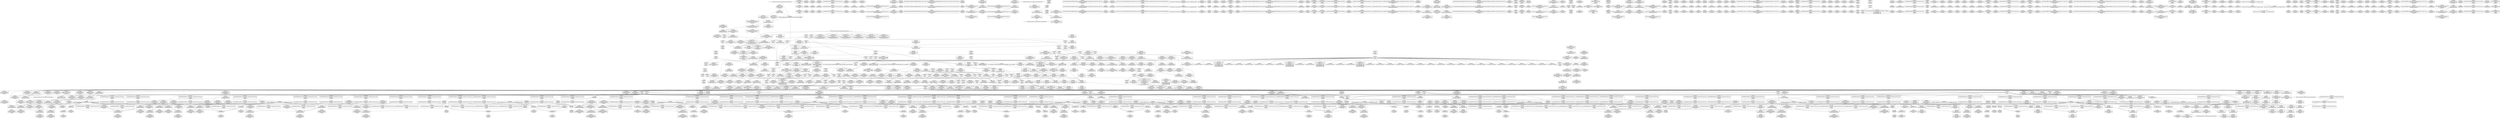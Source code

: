 digraph {
	CE0x3f96a20 [shape=record,shape=Mrecord,label="{CE0x3f96a20|__preempt_count_add:tmp3|*SummSource*}"]
	CE0x3f4d450 [shape=record,shape=Mrecord,label="{CE0x3f4d450|GLOBAL:rcu_lock_acquire|*Constant*}"]
	CE0x3f39f10 [shape=record,shape=Mrecord,label="{CE0x3f39f10|task_sid:tmp24|security/selinux/hooks.c,208|*SummSource*}"]
	CE0x3ef6590 [shape=record,shape=Mrecord,label="{CE0x3ef6590|i64*_getelementptr_inbounds_(_13_x_i64_,_13_x_i64_*___llvm_gcov_ctr126,_i64_0,_i64_0)|*Constant*}"]
	CE0x3ef64c0 [shape=record,shape=Mrecord,label="{CE0x3ef64c0|task_sid:do.body5|*SummSink*}"]
	CE0x3f72840 [shape=record,shape=Mrecord,label="{CE0x3f72840|task_sid:tmp18|security/selinux/hooks.c,208}"]
	CE0x3f06e40 [shape=record,shape=Mrecord,label="{CE0x3f06e40|rcu_lock_acquire:bb|*SummSource*}"]
	CE0x3f6c410 [shape=record,shape=Mrecord,label="{CE0x3f6c410|i64_3|*Constant*}"]
	CE0x3f8d030 [shape=record,shape=Mrecord,label="{CE0x3f8d030|rcu_read_lock:tmp6|include/linux/rcupdate.h,882|*SummSink*}"]
	CE0x3faad00 [shape=record,shape=Mrecord,label="{CE0x3faad00|rcu_read_unlock:tmp8|include/linux/rcupdate.h,933|*SummSource*}"]
	CE0x3ebeb50 [shape=record,shape=Mrecord,label="{CE0x3ebeb50|sock_has_perm:entry|*SummSource*}"]
	CE0x3f38f00 [shape=record,shape=Mrecord,label="{CE0x3f38f00|i8*_getelementptr_inbounds_(_41_x_i8_,_41_x_i8_*_.str44,_i32_0,_i32_0)|*Constant*|*SummSource*}"]
	CE0x3f8ba70 [shape=record,shape=Mrecord,label="{CE0x3f8ba70|rcu_lock_acquire:entry|*SummSource*}"]
	CE0x3fabf30 [shape=record,shape=Mrecord,label="{CE0x3fabf30|__preempt_count_add:entry}"]
	CE0x4030070 [shape=record,shape=Mrecord,label="{CE0x4030070|i64*_getelementptr_inbounds_(_4_x_i64_,_4_x_i64_*___llvm_gcov_ctr135,_i64_0,_i64_2)|*Constant*}"]
	CE0x4022610 [shape=record,shape=Mrecord,label="{CE0x4022610|_call_void_mcount()_#3|*SummSource*}"]
	CE0x3faa7b0 [shape=record,shape=Mrecord,label="{CE0x3faa7b0|i64*_getelementptr_inbounds_(_11_x_i64_,_11_x_i64_*___llvm_gcov_ctr132,_i64_0,_i64_0)|*Constant*|*SummSource*}"]
	CE0x3feef30 [shape=record,shape=Mrecord,label="{CE0x3feef30|i64*_getelementptr_inbounds_(_4_x_i64_,_4_x_i64_*___llvm_gcov_ctr129,_i64_0,_i64_3)|*Constant*}"]
	CE0x3f9a8d0 [shape=record,shape=Mrecord,label="{CE0x3f9a8d0|rcu_read_lock:tmp13|include/linux/rcupdate.h,882|*SummSource*}"]
	CE0x3f12840 [shape=record,shape=Mrecord,label="{CE0x3f12840|sock_has_perm:tmp14|security/selinux/hooks.c,3972}"]
	CE0x3f8fe70 [shape=record,shape=Mrecord,label="{CE0x3f8fe70|_ret_void,_!dbg_!27717|include/linux/rcupdate.h,419|*SummSink*}"]
	CE0x3fa7c80 [shape=record,shape=Mrecord,label="{CE0x3fa7c80|rcu_read_unlock:call|include/linux/rcupdate.h,933|*SummSink*}"]
	CE0x3fefee0 [shape=record,shape=Mrecord,label="{CE0x3fefee0|__rcu_read_lock:tmp5|include/linux/rcupdate.h,239}"]
	CE0x3f6df20 [shape=record,shape=Mrecord,label="{CE0x3f6df20|task_sid:if.then|*SummSink*}"]
	CE0x3f54b50 [shape=record,shape=Mrecord,label="{CE0x3f54b50|i64_0|*Constant*|*SummSource*}"]
	CE0x3fb6a40 [shape=record,shape=Mrecord,label="{CE0x3fb6a40|_call_void_lockdep_rcu_suspicious(i8*_getelementptr_inbounds_(_25_x_i8_,_25_x_i8_*_.str45,_i32_0,_i32_0),_i32_934,_i8*_getelementptr_inbounds_(_44_x_i8_,_44_x_i8_*_.str47,_i32_0,_i32_0))_#10,_!dbg_!27726|include/linux/rcupdate.h,933}"]
	CE0x3f718b0 [shape=record,shape=Mrecord,label="{CE0x3f718b0|task_sid:tmp15|security/selinux/hooks.c,208|*SummSink*}"]
	CE0x3f50a10 [shape=record,shape=Mrecord,label="{CE0x3f50a10|task_sid:entry}"]
	CE0x3f56830 [shape=record,shape=Mrecord,label="{CE0x3f56830|sock_has_perm:tmp3|security/selinux/hooks.c,3964|*SummSink*}"]
	CE0x3f07fa0 [shape=record,shape=Mrecord,label="{CE0x3f07fa0|_call_void_rcu_read_lock()_#10,_!dbg_!27712|security/selinux/hooks.c,207|*SummSource*}"]
	CE0x3f76890 [shape=record,shape=Mrecord,label="{CE0x3f76890|_call_void_rcu_lock_release(%struct.lockdep_map*_rcu_lock_map)_#10,_!dbg_!27733|include/linux/rcupdate.h,935|*SummSink*}"]
	CE0x3efc9e0 [shape=record,shape=Mrecord,label="{CE0x3efc9e0|i64*_getelementptr_inbounds_(_2_x_i64_,_2_x_i64_*___llvm_gcov_ctr98,_i64_0,_i64_0)|*Constant*}"]
	CE0x3faef50 [shape=record,shape=Mrecord,label="{CE0x3faef50|__preempt_count_add:tmp6|./arch/x86/include/asm/preempt.h,73}"]
	CE0x3f10b60 [shape=record,shape=Mrecord,label="{CE0x3f10b60|rcu_lock_acquire:entry}"]
	CE0x3f0c680 [shape=record,shape=Mrecord,label="{CE0x3f0c680|task_sid:tmp12|security/selinux/hooks.c,208}"]
	CE0x3f63a90 [shape=record,shape=Mrecord,label="{CE0x3f63a90|task_sid:tmp2|*SummSource*}"]
	CE0x3ee3f90 [shape=record,shape=Mrecord,label="{CE0x3ee3f90|avc_has_perm:requested|Function::avc_has_perm&Arg::requested::}"]
	CE0x3fdb240 [shape=record,shape=Mrecord,label="{CE0x3fdb240|i64*_getelementptr_inbounds_(_4_x_i64_,_4_x_i64_*___llvm_gcov_ctr133,_i64_0,_i64_3)|*Constant*}"]
	CE0x3f71190 [shape=record,shape=Mrecord,label="{CE0x3f71190|task_sid:tmp14|security/selinux/hooks.c,208}"]
	CE0x3ecd300 [shape=record,shape=Mrecord,label="{CE0x3ecd300|_call_void_lock_release(%struct.lockdep_map*_%map,_i32_1,_i64_ptrtoint_(i8*_blockaddress(_rcu_lock_release,_%__here)_to_i64))_#10,_!dbg_!27716|include/linux/rcupdate.h,423|*SummSink*}"]
	CE0x3ef1f70 [shape=record,shape=Mrecord,label="{CE0x3ef1f70|sock_has_perm:tmp20|security/selinux/hooks.c,3977|*SummSink*}"]
	CE0x3ffafd0 [shape=record,shape=Mrecord,label="{CE0x3ffafd0|rcu_lock_acquire:tmp7}"]
	CE0x3f4bab0 [shape=record,shape=Mrecord,label="{CE0x3f4bab0|rcu_read_lock:tobool1|include/linux/rcupdate.h,882|*SummSource*}"]
	CE0x3ed1f10 [shape=record,shape=Mrecord,label="{CE0x3ed1f10|get_current:entry}"]
	CE0x3ed3e40 [shape=record,shape=Mrecord,label="{CE0x3ed3e40|sock_has_perm:entry|*SummSink*}"]
	CE0x3ec9c50 [shape=record,shape=Mrecord,label="{CE0x3ec9c50|_call_void_mcount()_#3|*SummSource*}"]
	CE0x3f9bcf0 [shape=record,shape=Mrecord,label="{CE0x3f9bcf0|i64*_getelementptr_inbounds_(_11_x_i64_,_11_x_i64_*___llvm_gcov_ctr127,_i64_0,_i64_8)|*Constant*|*SummSource*}"]
	CE0x3f80cc0 [shape=record,shape=Mrecord,label="{CE0x3f80cc0|i64*_getelementptr_inbounds_(_4_x_i64_,_4_x_i64_*___llvm_gcov_ctr130,_i64_0,_i64_3)|*Constant*}"]
	CE0x3f4adb0 [shape=record,shape=Mrecord,label="{CE0x3f4adb0|i32_(i32,_i32,_i16,_i32,_%struct.common_audit_data*)*_bitcast_(i32_(i32,_i32,_i16,_i32,_%struct.common_audit_data.495*)*_avc_has_perm_to_i32_(i32,_i32,_i16,_i32,_%struct.common_audit_data*)*)|*Constant*|*SummSink*}"]
	CE0x3edfe50 [shape=record,shape=Mrecord,label="{CE0x3edfe50|%struct.task_struct*_(%struct.task_struct**)*_asm_movq_%gs:$_1:P_,$0_,_r,im,_dirflag_,_fpsr_,_flags_}"]
	CE0x3f708b0 [shape=record,shape=Mrecord,label="{CE0x3f708b0|i64_6|*Constant*}"]
	CE0x3f5f350 [shape=record,shape=Mrecord,label="{CE0x3f5f350|rcu_read_unlock:land.lhs.true2}"]
	CE0x3fb4af0 [shape=record,shape=Mrecord,label="{CE0x3fb4af0|rcu_read_unlock:tmp19|include/linux/rcupdate.h,933}"]
	CE0x3f53f30 [shape=record,shape=Mrecord,label="{CE0x3f53f30|i64_2|*Constant*}"]
	CE0x3fe1ae0 [shape=record,shape=Mrecord,label="{CE0x3fe1ae0|__preempt_count_sub:val|Function::__preempt_count_sub&Arg::val::}"]
	CE0x3ed1bf0 [shape=record,shape=Mrecord,label="{CE0x3ed1bf0|i64_1|*Constant*}"]
	CE0x3f6e100 [shape=record,shape=Mrecord,label="{CE0x3f6e100|task_sid:bb|*SummSource*}"]
	CE0x3faa480 [shape=record,shape=Mrecord,label="{CE0x3faa480|rcu_read_unlock:do.body|*SummSource*}"]
	CE0x3fddc70 [shape=record,shape=Mrecord,label="{CE0x3fddc70|__preempt_count_sub:tmp|*SummSource*}"]
	"CONST[source:0(mediator),value:2(dynamic)][purpose:{object}][SnkIdx:2]"
	CE0x3fa9460 [shape=record,shape=Mrecord,label="{CE0x3fa9460|rcu_read_unlock:tmp1}"]
	CE0x3f3d6e0 [shape=record,shape=Mrecord,label="{CE0x3f3d6e0|__rcu_read_unlock:tmp6|include/linux/rcupdate.h,245}"]
	CE0x3ec9f10 [shape=record,shape=Mrecord,label="{CE0x3ec9f10|_call_void_mcount()_#3|*SummSink*}"]
	CE0x3f38cd0 [shape=record,shape=Mrecord,label="{CE0x3f38cd0|sock_has_perm:tmp2|*LoadInst*|security/selinux/hooks.c,3964|*SummSink*}"]
	CE0x3fa2540 [shape=record,shape=Mrecord,label="{CE0x3fa2540|i64*_getelementptr_inbounds_(_4_x_i64_,_4_x_i64_*___llvm_gcov_ctr128,_i64_0,_i64_0)|*Constant*|*SummSink*}"]
	CE0x3f08f70 [shape=record,shape=Mrecord,label="{CE0x3f08f70|i32_22|*Constant*}"]
	CE0x3f80880 [shape=record,shape=Mrecord,label="{CE0x3f80880|GLOBAL:lock_acquire|*Constant*|*SummSink*}"]
	CE0x3ebe600 [shape=record,shape=Mrecord,label="{CE0x3ebe600|selinux_socket_listen:call|security/selinux/hooks.c,4189|*SummSink*}"]
	CE0x3fece20 [shape=record,shape=Mrecord,label="{CE0x3fece20|__rcu_read_lock:do.end}"]
	CE0x3f72ae0 [shape=record,shape=Mrecord,label="{CE0x3f72ae0|_call_void_lockdep_rcu_suspicious(i8*_getelementptr_inbounds_(_25_x_i8_,_25_x_i8_*_.str3,_i32_0,_i32_0),_i32_208,_i8*_getelementptr_inbounds_(_41_x_i8_,_41_x_i8_*_.str44,_i32_0,_i32_0))_#10,_!dbg_!27732|security/selinux/hooks.c,208}"]
	CE0x3f86a10 [shape=record,shape=Mrecord,label="{CE0x3f86a10|task_sid:call7|security/selinux/hooks.c,208|*SummSource*}"]
	CE0x4019c80 [shape=record,shape=Mrecord,label="{CE0x4019c80|COLLAPSED:_GCMRE___llvm_gcov_ctr135_internal_global_4_x_i64_zeroinitializer:_elem_0:default:}"]
	CE0x3ec5810 [shape=record,shape=Mrecord,label="{CE0x3ec5810|selinux_socket_listen:call|security/selinux/hooks.c,4189|*SummSource*}"]
	CE0x3f60770 [shape=record,shape=Mrecord,label="{CE0x3f60770|task_sid:tmp12|security/selinux/hooks.c,208|*SummSource*}"]
	CE0x3f7c600 [shape=record,shape=Mrecord,label="{CE0x3f7c600|__preempt_count_add:bb|*SummSink*}"]
	CE0x3efdc60 [shape=record,shape=Mrecord,label="{CE0x3efdc60|get_current:bb}"]
	CE0x3facba0 [shape=record,shape=Mrecord,label="{CE0x3facba0|__rcu_read_lock:tmp4|include/linux/rcupdate.h,239}"]
	CE0x3f50f70 [shape=record,shape=Mrecord,label="{CE0x3f50f70|_ret_i32_%call7,_!dbg_!27749|security/selinux/hooks.c,210}"]
	CE0x3ffad50 [shape=record,shape=Mrecord,label="{CE0x3ffad50|rcu_lock_acquire:tmp6|*SummSink*}"]
	CE0x3f824a0 [shape=record,shape=Mrecord,label="{CE0x3f824a0|__preempt_count_sub:tmp4|./arch/x86/include/asm/preempt.h,77|*SummSource*}"]
	CE0x3f884c0 [shape=record,shape=Mrecord,label="{CE0x3f884c0|GLOBAL:rcu_read_unlock|*Constant*|*SummSink*}"]
	CE0x3ef1e40 [shape=record,shape=Mrecord,label="{CE0x3ef1e40|sock_has_perm:tmp20|security/selinux/hooks.c,3977|*SummSource*}"]
	CE0x3f388b0 [shape=record,shape=Mrecord,label="{CE0x3f388b0|sock_has_perm:tmp2|*LoadInst*|security/selinux/hooks.c,3964}"]
	CE0x3f4f190 [shape=record,shape=Mrecord,label="{CE0x3f4f190|8:_%struct.sock*,_:_SCME_40,41_}"]
	CE0x3f76df0 [shape=record,shape=Mrecord,label="{CE0x3f76df0|GLOBAL:rcu_lock_release|*Constant*|*SummSink*}"]
	CE0x3f8cf00 [shape=record,shape=Mrecord,label="{CE0x3f8cf00|rcu_read_lock:tmp6|include/linux/rcupdate.h,882|*SummSource*}"]
	CE0x3ffa2c0 [shape=record,shape=Mrecord,label="{CE0x3ffa2c0|i64_ptrtoint_(i8*_blockaddress(_rcu_lock_acquire,_%__here)_to_i64)|*Constant*|*SummSink*}"]
	CE0x3f71e40 [shape=record,shape=Mrecord,label="{CE0x3f71e40|i64*_getelementptr_inbounds_(_13_x_i64_,_13_x_i64_*___llvm_gcov_ctr126,_i64_0,_i64_8)|*Constant*}"]
	CE0x3f604c0 [shape=record,shape=Mrecord,label="{CE0x3f604c0|i64*_getelementptr_inbounds_(_11_x_i64_,_11_x_i64_*___llvm_gcov_ctr127,_i64_0,_i64_1)|*Constant*}"]
	CE0x3f4e3b0 [shape=record,shape=Mrecord,label="{CE0x3f4e3b0|8:_%struct.sock*,_:_SCME_28,29_}"]
	CE0x3ecb650 [shape=record,shape=Mrecord,label="{CE0x3ecb650|avc_has_perm:ssid|Function::avc_has_perm&Arg::ssid::}"]
	CE0x3f6c8e0 [shape=record,shape=Mrecord,label="{CE0x3f6c8e0|rcu_read_lock:tmp3}"]
	CE0x3f53e50 [shape=record,shape=Mrecord,label="{CE0x3f53e50|sock_has_perm:cmp|security/selinux/hooks.c,3969|*SummSink*}"]
	CE0x3ec8db0 [shape=record,shape=Mrecord,label="{CE0x3ec8db0|selinux_socket_listen:sk|security/selinux/hooks.c,4189|*SummSink*}"]
	CE0x3f6c340 [shape=record,shape=Mrecord,label="{CE0x3f6c340|task_sid:tobool|security/selinux/hooks.c,208|*SummSink*}"]
	CE0x3f114e0 [shape=record,shape=Mrecord,label="{CE0x3f114e0|_call_void_mcount()_#3}"]
	CE0x3f535b0 [shape=record,shape=Mrecord,label="{CE0x3f535b0|sock_has_perm:tmp6|security/selinux/hooks.c,3969|*SummSource*}"]
	CE0x3f9ec20 [shape=record,shape=Mrecord,label="{CE0x3f9ec20|i8_1|*Constant*}"]
	CE0x3fdaf70 [shape=record,shape=Mrecord,label="{CE0x3fdaf70|i64_ptrtoint_(i8*_blockaddress(_rcu_lock_release,_%__here)_to_i64)|*Constant*}"]
	"CONST[source:0(mediator),value:0(static)][purpose:{operation}][SnkIdx:3]"
	CE0x3f41d40 [shape=record,shape=Mrecord,label="{CE0x3f41d40|_call_void_asm_addl_$1,_%gs:$0_,_*m,ri,*m,_dirflag_,_fpsr_,_flags_(i32*___preempt_count,_i32_%val,_i32*___preempt_count)_#3,_!dbg_!27714,_!srcloc_!27717|./arch/x86/include/asm/preempt.h,72}"]
	CE0x3ee3d20 [shape=record,shape=Mrecord,label="{CE0x3ee3d20|_ret_i32_%retval.0,_!dbg_!27728|security/selinux/avc.c,775}"]
	CE0x3fddf70 [shape=record,shape=Mrecord,label="{CE0x3fddf70|rcu_lock_release:tmp6|*SummSource*}"]
	CE0x3fdf450 [shape=record,shape=Mrecord,label="{CE0x3fdf450|i64*_getelementptr_inbounds_(_4_x_i64_,_4_x_i64_*___llvm_gcov_ctr130,_i64_0,_i64_2)|*Constant*|*SummSink*}"]
	CE0x3f5f640 [shape=record,shape=Mrecord,label="{CE0x3f5f640|_call_void_rcu_read_lock()_#10,_!dbg_!27712|security/selinux/hooks.c,207}"]
	CE0x3f0bf00 [shape=record,shape=Mrecord,label="{CE0x3f0bf00|task_sid:land.lhs.true2}"]
	CE0x3f6f680 [shape=record,shape=Mrecord,label="{CE0x3f6f680|rcu_lock_acquire:map|Function::rcu_lock_acquire&Arg::map::|*SummSink*}"]
	CE0x3f4ca70 [shape=record,shape=Mrecord,label="{CE0x3f4ca70|i64*_getelementptr_inbounds_(_6_x_i64_,_6_x_i64_*___llvm_gcov_ctr327,_i64_0,_i64_5)|*Constant*}"]
	CE0x3f566c0 [shape=record,shape=Mrecord,label="{CE0x3f566c0|sock_has_perm:tmp3|security/selinux/hooks.c,3964|*SummSource*}"]
	CE0x3fac240 [shape=record,shape=Mrecord,label="{CE0x3fac240|i32_1|*Constant*}"]
	CE0x3f68c50 [shape=record,shape=Mrecord,label="{CE0x3f68c50|rcu_read_lock:tmp}"]
	CE0x3f85650 [shape=record,shape=Mrecord,label="{CE0x3f85650|_call_void_lock_acquire(%struct.lockdep_map*_%map,_i32_0,_i32_0,_i32_2,_i32_0,_%struct.lockdep_map*_null,_i64_ptrtoint_(i8*_blockaddress(_rcu_lock_acquire,_%__here)_to_i64))_#10,_!dbg_!27716|include/linux/rcupdate.h,418}"]
	CE0x3ec37b0 [shape=record,shape=Mrecord,label="{CE0x3ec37b0|i64*_getelementptr_inbounds_(_2_x_i64_,_2_x_i64_*___llvm_gcov_ctr359,_i64_0,_i64_0)|*Constant*|*SummSink*}"]
	CE0x3f66540 [shape=record,shape=Mrecord,label="{CE0x3f66540|task_sid:call|security/selinux/hooks.c,208|*SummSink*}"]
	CE0x3f02560 [shape=record,shape=Mrecord,label="{CE0x3f02560|i32_4096|*Constant*|*SummSink*}"]
	CE0x3f80df0 [shape=record,shape=Mrecord,label="{CE0x3f80df0|__rcu_read_unlock:tmp5|include/linux/rcupdate.h,244}"]
	CE0x3f70200 [shape=record,shape=Mrecord,label="{CE0x3f70200|task_sid:call3|security/selinux/hooks.c,208|*SummSink*}"]
	CE0x3faaab0 [shape=record,shape=Mrecord,label="{CE0x3faaab0|i64*_getelementptr_inbounds_(_4_x_i64_,_4_x_i64_*___llvm_gcov_ctr130,_i64_0,_i64_1)|*Constant*|*SummSink*}"]
	"CONST[source:0(mediator),value:0(static)][purpose:{operation}][SrcIdx:3]"
	CE0x3f0afc0 [shape=record,shape=Mrecord,label="{CE0x3f0afc0|_call_void_mcount()_#3|*SummSink*}"]
	CE0x3fd8840 [shape=record,shape=Mrecord,label="{CE0x3fd8840|__rcu_read_lock:tmp3|*SummSource*}"]
	CE0x3f3bb90 [shape=record,shape=Mrecord,label="{CE0x3f3bb90|task_sid:tmp20|security/selinux/hooks.c,208}"]
	CE0x3ec0310 [shape=record,shape=Mrecord,label="{CE0x3ec0310|selinux_socket_listen:tmp2|*SummSink*}"]
	CE0x3f49480 [shape=record,shape=Mrecord,label="{CE0x3f49480|sock_has_perm:sid5|security/selinux/hooks.c,3976|*SummSource*}"]
	CE0x3ec9490 [shape=record,shape=Mrecord,label="{CE0x3ec9490|sock_has_perm:sk_security|security/selinux/hooks.c,3964|*SummSource*}"]
	CE0x3f0c020 [shape=record,shape=Mrecord,label="{CE0x3f0c020|GLOBAL:rcu_lock_map|Global_var:rcu_lock_map}"]
	CE0x3f82430 [shape=record,shape=Mrecord,label="{CE0x3f82430|__preempt_count_sub:tmp4|./arch/x86/include/asm/preempt.h,77}"]
	CE0x3ecc8c0 [shape=record,shape=Mrecord,label="{CE0x3ecc8c0|get_current:tmp2|*SummSink*}"]
	CE0x3f71d40 [shape=record,shape=Mrecord,label="{CE0x3f71d40|task_sid:tmp16|security/selinux/hooks.c,208|*SummSource*}"]
	CE0x3ec32d0 [shape=record,shape=Mrecord,label="{CE0x3ec32d0|selinux_socket_listen:tmp2|*SummSource*}"]
	CE0x3f76320 [shape=record,shape=Mrecord,label="{CE0x3f76320|rcu_read_unlock:tmp22|include/linux/rcupdate.h,935|*SummSink*}"]
	CE0x3f4a530 [shape=record,shape=Mrecord,label="{CE0x3f4a530|sock_has_perm:sclass|security/selinux/hooks.c,3976}"]
	CE0x3f7fd70 [shape=record,shape=Mrecord,label="{CE0x3f7fd70|__rcu_read_lock:tmp1|*SummSource*}"]
	CE0x3f013c0 [shape=record,shape=Mrecord,label="{CE0x3f013c0|_ret_i32_%retval.0,_!dbg_!27740|security/selinux/hooks.c,3977|*SummSink*}"]
	CE0x3fb4420 [shape=record,shape=Mrecord,label="{CE0x3fb4420|i64*_getelementptr_inbounds_(_11_x_i64_,_11_x_i64_*___llvm_gcov_ctr132,_i64_0,_i64_9)|*Constant*|*SummSource*}"]
	CE0x3f3c1f0 [shape=record,shape=Mrecord,label="{CE0x3f3c1f0|task_sid:tmp21|security/selinux/hooks.c,208|*SummSink*}"]
	CE0x3ee2460 [shape=record,shape=Mrecord,label="{CE0x3ee2460|__rcu_read_lock:tmp5|include/linux/rcupdate.h,239|*SummSink*}"]
	CE0x3f50490 [shape=record,shape=Mrecord,label="{CE0x3f50490|i64_56|*Constant*}"]
	CE0x3f59a00 [shape=record,shape=Mrecord,label="{CE0x3f59a00|rcu_read_lock:tmp9|include/linux/rcupdate.h,882|*SummSource*}"]
	CE0x3ffb1b0 [shape=record,shape=Mrecord,label="{CE0x3ffb1b0|rcu_lock_acquire:tmp7|*SummSource*}"]
	CE0x3f8e830 [shape=record,shape=Mrecord,label="{CE0x3f8e830|__rcu_read_unlock:tmp4|include/linux/rcupdate.h,244|*SummSource*}"]
	CE0x3f87ce0 [shape=record,shape=Mrecord,label="{CE0x3f87ce0|GLOBAL:rcu_read_unlock|*Constant*}"]
	CE0x3f3b430 [shape=record,shape=Mrecord,label="{CE0x3f3b430|i64*_getelementptr_inbounds_(_13_x_i64_,_13_x_i64_*___llvm_gcov_ctr126,_i64_0,_i64_9)|*Constant*}"]
	CE0x3fdab60 [shape=record,shape=Mrecord,label="{CE0x3fdab60|GLOBAL:lock_release|*Constant*}"]
	CE0x3f3bd20 [shape=record,shape=Mrecord,label="{CE0x3f3bd20|task_sid:tmp20|security/selinux/hooks.c,208|*SummSource*}"]
	CE0x3f79150 [shape=record,shape=Mrecord,label="{CE0x3f79150|__rcu_read_lock:bb|*SummSource*}"]
	CE0x3f7f580 [shape=record,shape=Mrecord,label="{CE0x3f7f580|_ret_void,_!dbg_!27720|./arch/x86/include/asm/preempt.h,78|*SummSource*}"]
	CE0x3f9b870 [shape=record,shape=Mrecord,label="{CE0x3f9b870|rcu_read_lock:tmp16|include/linux/rcupdate.h,882|*SummSink*}"]
	CE0x3ed62e0 [shape=record,shape=Mrecord,label="{CE0x3ed62e0|sock_has_perm:sid|security/selinux/hooks.c,3969}"]
	CE0x3f72ef0 [shape=record,shape=Mrecord,label="{CE0x3f72ef0|_call_void_lockdep_rcu_suspicious(i8*_getelementptr_inbounds_(_25_x_i8_,_25_x_i8_*_.str3,_i32_0,_i32_0),_i32_208,_i8*_getelementptr_inbounds_(_41_x_i8_,_41_x_i8_*_.str44,_i32_0,_i32_0))_#10,_!dbg_!27732|security/selinux/hooks.c,208|*SummSink*}"]
	CE0x3f4fb10 [shape=record,shape=Mrecord,label="{CE0x3f4fb10|8:_%struct.sock*,_:_SCME_48,49_}"]
	CE0x3f772c0 [shape=record,shape=Mrecord,label="{CE0x3f772c0|rcu_lock_release:entry|*SummSink*}"]
	CE0x3f9fb50 [shape=record,shape=Mrecord,label="{CE0x3f9fb50|rcu_read_lock:tmp19|include/linux/rcupdate.h,882|*SummSource*}"]
	CE0x3ffb600 [shape=record,shape=Mrecord,label="{CE0x3ffb600|i8*_undef|*Constant*|*SummSink*}"]
	CE0x3f17370 [shape=record,shape=Mrecord,label="{CE0x3f17370|sock_has_perm:tmp18|security/selinux/hooks.c,3977}"]
	CE0x3ec43e0 [shape=record,shape=Mrecord,label="{CE0x3ec43e0|selinux_socket_listen:bb}"]
	CE0x3f73820 [shape=record,shape=Mrecord,label="{CE0x3f73820|GLOBAL:lockdep_rcu_suspicious|*Constant*|*SummSource*}"]
	CE0x3f86b50 [shape=record,shape=Mrecord,label="{CE0x3f86b50|GLOBAL:cred_sid|*Constant*|*SummSource*}"]
	CE0x3f098f0 [shape=record,shape=Mrecord,label="{CE0x3f098f0|_ret_void,_!dbg_!27717|include/linux/rcupdate.h,240}"]
	CE0x3faaf10 [shape=record,shape=Mrecord,label="{CE0x3faaf10|rcu_read_unlock:tmp9|include/linux/rcupdate.h,933}"]
	CE0x3f55820 [shape=record,shape=Mrecord,label="{CE0x3f55820|sock_has_perm:tmp12|security/selinux/hooks.c,3970}"]
	CE0x3ec58c0 [shape=record,shape=Mrecord,label="{CE0x3ec58c0|_ret_%struct.task_struct*_%tmp4,_!dbg_!27714|./arch/x86/include/asm/current.h,14}"]
	CE0x3fab8f0 [shape=record,shape=Mrecord,label="{CE0x3fab8f0|_ret_void,_!dbg_!27719|./arch/x86/include/asm/preempt.h,73|*SummSource*}"]
	CE0x3fb0440 [shape=record,shape=Mrecord,label="{CE0x3fb0440|rcu_read_unlock:tmp5|include/linux/rcupdate.h,933|*SummSink*}"]
	CE0x3f8b1e0 [shape=record,shape=Mrecord,label="{CE0x3f8b1e0|rcu_read_lock:if.end|*SummSink*}"]
	CE0x3ec1690 [shape=record,shape=Mrecord,label="{CE0x3ec1690|selinux_socket_listen:tmp2}"]
	CE0x3fb3dc0 [shape=record,shape=Mrecord,label="{CE0x3fb3dc0|i64*_getelementptr_inbounds_(_11_x_i64_,_11_x_i64_*___llvm_gcov_ctr132,_i64_0,_i64_8)|*Constant*|*SummSink*}"]
	CE0x3fb78e0 [shape=record,shape=Mrecord,label="{CE0x3fb78e0|i32_934|*Constant*|*SummSource*}"]
	CE0x3f8e080 [shape=record,shape=Mrecord,label="{CE0x3f8e080|rcu_read_unlock:tmp4|include/linux/rcupdate.h,933|*SummSource*}"]
	CE0x3f680d0 [shape=record,shape=Mrecord,label="{CE0x3f680d0|task_sid:tmp7|security/selinux/hooks.c,208|*SummSource*}"]
	CE0x3ebee10 [shape=record,shape=Mrecord,label="{CE0x3ebee10|i64*_getelementptr_inbounds_(_2_x_i64_,_2_x_i64_*___llvm_gcov_ctr359,_i64_0,_i64_1)|*Constant*}"]
	CE0x3f4bb40 [shape=record,shape=Mrecord,label="{CE0x3f4bb40|rcu_read_lock:tobool1|include/linux/rcupdate.h,882|*SummSink*}"]
	CE0x3f4fc40 [shape=record,shape=Mrecord,label="{CE0x3f4fc40|8:_%struct.sock*,_:_SCME_49,50_}"]
	CE0x3f469c0 [shape=record,shape=Mrecord,label="{CE0x3f469c0|sock_has_perm:u|security/selinux/hooks.c,3973}"]
	CE0x3fd8a60 [shape=record,shape=Mrecord,label="{CE0x3fd8a60|__rcu_read_unlock:tmp2|*SummSource*}"]
	CE0x3ee37c0 [shape=record,shape=Mrecord,label="{CE0x3ee37c0|rcu_read_unlock:tmp2|*SummSink*}"]
	CE0x3f3ee60 [shape=record,shape=Mrecord,label="{CE0x3f3ee60|i64*_getelementptr_inbounds_(_4_x_i64_,_4_x_i64_*___llvm_gcov_ctr134,_i64_0,_i64_2)|*Constant*}"]
	CE0x3f81e00 [shape=record,shape=Mrecord,label="{CE0x3f81e00|__rcu_read_lock:tmp1|*SummSink*}"]
	CE0x3f47a90 [shape=record,shape=Mrecord,label="{CE0x3f47a90|sock_has_perm:net1|security/selinux/hooks.c,3973|*SummSource*}"]
	CE0x3f5ff70 [shape=record,shape=Mrecord,label="{CE0x3f5ff70|rcu_read_lock:entry|*SummSink*}"]
	CE0x3f8a060 [shape=record,shape=Mrecord,label="{CE0x3f8a060|rcu_read_lock:land.lhs.true2|*SummSink*}"]
	CE0x3f437c0 [shape=record,shape=Mrecord,label="{CE0x3f437c0|i64*_getelementptr_inbounds_(_4_x_i64_,_4_x_i64_*___llvm_gcov_ctr129,_i64_0,_i64_1)|*Constant*}"]
	CE0x3ed01d0 [shape=record,shape=Mrecord,label="{CE0x3ed01d0|i32_1|*Constant*}"]
	CE0x3f49e30 [shape=record,shape=Mrecord,label="{CE0x3f49e30|sock_has_perm:tmp16|security/selinux/hooks.c,3976|*SummSource*}"]
	CE0x3f771f0 [shape=record,shape=Mrecord,label="{CE0x3f771f0|rcu_lock_release:entry|*SummSource*}"]
	CE0x3fb62c0 [shape=record,shape=Mrecord,label="{CE0x3fb62c0|rcu_read_unlock:tmp17|include/linux/rcupdate.h,933|*SummSink*}"]
	CE0x3f7f950 [shape=record,shape=Mrecord,label="{CE0x3f7f950|i64*_getelementptr_inbounds_(_4_x_i64_,_4_x_i64_*___llvm_gcov_ctr134,_i64_0,_i64_3)|*Constant*|*SummSource*}"]
	CE0x3fad810 [shape=record,shape=Mrecord,label="{CE0x3fad810|rcu_read_unlock:tmp11|include/linux/rcupdate.h,933}"]
	CE0x3f7c540 [shape=record,shape=Mrecord,label="{CE0x3f7c540|i64*_getelementptr_inbounds_(_4_x_i64_,_4_x_i64_*___llvm_gcov_ctr135,_i64_0,_i64_1)|*Constant*}"]
	CE0x4028c10 [shape=record,shape=Mrecord,label="{CE0x4028c10|__preempt_count_sub:sub|./arch/x86/include/asm/preempt.h,77}"]
	CE0x3f506f0 [shape=record,shape=Mrecord,label="{CE0x3f506f0|i64_56|*Constant*|*SummSink*}"]
	CE0x3ffa910 [shape=record,shape=Mrecord,label="{CE0x3ffa910|i64*_getelementptr_inbounds_(_4_x_i64_,_4_x_i64_*___llvm_gcov_ctr130,_i64_0,_i64_3)|*Constant*|*SummSource*}"]
	CE0x3f163f0 [shape=record,shape=Mrecord,label="{CE0x3f163f0|avc_has_perm:entry|*SummSource*}"]
	CE0x3f75a90 [shape=record,shape=Mrecord,label="{CE0x3f75a90|rcu_read_lock:call|include/linux/rcupdate.h,882}"]
	CE0x3ef45c0 [shape=record,shape=Mrecord,label="{CE0x3ef45c0|i64*_getelementptr_inbounds_(_11_x_i64_,_11_x_i64_*___llvm_gcov_ctr132,_i64_0,_i64_1)|*Constant*|*SummSource*}"]
	CE0x3ee8630 [shape=record,shape=Mrecord,label="{CE0x3ee8630|sock_has_perm:tmp8|security/selinux/hooks.c,3969|*SummSink*}"]
	CE0x3f10e40 [shape=record,shape=Mrecord,label="{CE0x3f10e40|GLOBAL:__llvm_gcov_ctr126|Global_var:__llvm_gcov_ctr126|*SummSink*}"]
	CE0x3f6b330 [shape=record,shape=Mrecord,label="{CE0x3f6b330|task_sid:land.lhs.true2|*SummSink*}"]
	CE0x3f173e0 [shape=record,shape=Mrecord,label="{CE0x3f173e0|sock_has_perm:tmp18|security/selinux/hooks.c,3977|*SummSource*}"]
	CE0x3feeac0 [shape=record,shape=Mrecord,label="{CE0x3feeac0|rcu_lock_release:__here|*SummSink*}"]
	CE0x3f0bba0 [shape=record,shape=Mrecord,label="{CE0x3f0bba0|task_sid:if.end|*SummSink*}"]
	CE0x3f38ac0 [shape=record,shape=Mrecord,label="{CE0x3f38ac0|sock_has_perm:tmp2|*LoadInst*|security/selinux/hooks.c,3964|*SummSource*}"]
	CE0x3f0acf0 [shape=record,shape=Mrecord,label="{CE0x3f0acf0|_call_void_mcount()_#3}"]
	CE0x3ed0d40 [shape=record,shape=Mrecord,label="{CE0x3ed0d40|get_current:tmp4|./arch/x86/include/asm/current.h,14|*SummSource*}"]
	CE0x3fee8e0 [shape=record,shape=Mrecord,label="{CE0x3fee8e0|rcu_lock_release:__here}"]
	CE0x3f69ff0 [shape=record,shape=Mrecord,label="{CE0x3f69ff0|i64*_getelementptr_inbounds_(_2_x_i64_,_2_x_i64_*___llvm_gcov_ctr131,_i64_0,_i64_1)|*Constant*|*SummSource*}"]
	CE0x360efe0 [shape=record,shape=Mrecord,label="{CE0x360efe0|selinux_socket_listen:tmp4|*LoadInst*|security/selinux/hooks.c,4189|*SummSink*}"]
	CE0x3ecb7e0 [shape=record,shape=Mrecord,label="{CE0x3ecb7e0|avc_has_perm:tsid|Function::avc_has_perm&Arg::tsid::}"]
	CE0x400eeb0 [shape=record,shape=Mrecord,label="{CE0x400eeb0|i64*_getelementptr_inbounds_(_4_x_i64_,_4_x_i64_*___llvm_gcov_ctr134,_i64_0,_i64_0)|*Constant*}"]
	CE0x3facc80 [shape=record,shape=Mrecord,label="{CE0x3facc80|__rcu_read_lock:tmp4|include/linux/rcupdate.h,239|*SummSink*}"]
	CE0x3f4ef30 [shape=record,shape=Mrecord,label="{CE0x3f4ef30|8:_%struct.sock*,_:_SCME_38,39_}"]
	CE0x3ed5880 [shape=record,shape=Mrecord,label="{CE0x3ed5880|cred_sid:tmp5|security/selinux/hooks.c,196}"]
	CE0x3f47fc0 [shape=record,shape=Mrecord,label="{CE0x3f47fc0|sock_has_perm:u2|security/selinux/hooks.c,3974|*SummSource*}"]
	CE0x3f3c9f0 [shape=record,shape=Mrecord,label="{CE0x3f3c9f0|i64*_getelementptr_inbounds_(_13_x_i64_,_13_x_i64_*___llvm_gcov_ctr126,_i64_0,_i64_10)|*Constant*|*SummSource*}"]
	CE0x3fe1860 [shape=record,shape=Mrecord,label="{CE0x3fe1860|__preempt_count_sub:entry|*SummSink*}"]
	CE0x3f76760 [shape=record,shape=Mrecord,label="{CE0x3f76760|_call_void_rcu_lock_release(%struct.lockdep_map*_rcu_lock_map)_#10,_!dbg_!27733|include/linux/rcupdate.h,935|*SummSource*}"]
	CE0x3eebda0 [shape=record,shape=Mrecord,label="{CE0x3eebda0|32:_%struct.sock*,_:_CRE_24,32_|*MultipleSource*|Function::selinux_socket_listen&Arg::sock::|security/selinux/hooks.c,4189}"]
	CE0x3f81400 [shape=record,shape=Mrecord,label="{CE0x3f81400|COLLAPSED:_GCMRE___llvm_gcov_ctr130_internal_global_4_x_i64_zeroinitializer:_elem_0:default:}"]
	CE0x3fb5000 [shape=record,shape=Mrecord,label="{CE0x3fb5000|rcu_read_unlock:tmp20|include/linux/rcupdate.h,933|*SummSource*}"]
	CE0x3ee29a0 [shape=record,shape=Mrecord,label="{CE0x3ee29a0|COLLAPSED:_GCMRE___llvm_gcov_ctr98_internal_global_2_x_i64_zeroinitializer:_elem_0:default:}"]
	CE0x3f891f0 [shape=record,shape=Mrecord,label="{CE0x3f891f0|rcu_read_lock:do.end|*SummSink*}"]
	CE0x3faf110 [shape=record,shape=Mrecord,label="{CE0x3faf110|rcu_lock_acquire:tmp1}"]
	CE0x3f6d980 [shape=record,shape=Mrecord,label="{CE0x3f6d980|i64_0|*Constant*}"]
	CE0x3f8f930 [shape=record,shape=Mrecord,label="{CE0x3f8f930|GLOBAL:__llvm_gcov_ctr132|Global_var:__llvm_gcov_ctr132|*SummSource*}"]
	CE0x3f3f100 [shape=record,shape=Mrecord,label="{CE0x3f3f100|__rcu_read_unlock:bb|*SummSink*}"]
	CE0x3f810e0 [shape=record,shape=Mrecord,label="{CE0x3f810e0|__rcu_read_unlock:tmp5|include/linux/rcupdate.h,244|*SummSink*}"]
	CE0x3fa4300 [shape=record,shape=Mrecord,label="{CE0x3fa4300|rcu_lock_release:tmp1|*SummSink*}"]
	CE0x3f45560 [shape=record,shape=Mrecord,label="{CE0x3f45560|sock_has_perm:tmp11|security/selinux/hooks.c,3970|*SummSource*}"]
	CE0x5a3f820 [shape=record,shape=Mrecord,label="{CE0x5a3f820|sock_has_perm:sk|Function::sock_has_perm&Arg::sk::|*SummSource*}"]
	CE0x3f9bfe0 [shape=record,shape=Mrecord,label="{CE0x3f9bfe0|i64*_getelementptr_inbounds_(_11_x_i64_,_11_x_i64_*___llvm_gcov_ctr127,_i64_0,_i64_8)|*Constant*|*SummSink*}"]
	CE0x3f70840 [shape=record,shape=Mrecord,label="{CE0x3f70840|task_sid:tobool4|security/selinux/hooks.c,208|*SummSink*}"]
	CE0x3f6a150 [shape=record,shape=Mrecord,label="{CE0x3f6a150|rcu_read_lock:if.then|*SummSource*}"]
	CE0x3ed0340 [shape=record,shape=Mrecord,label="{CE0x3ed0340|i32_1|*Constant*|*SummSink*}"]
	CE0x3ec3f20 [shape=record,shape=Mrecord,label="{CE0x3ec3f20|selinux_socket_listen:tmp4|*LoadInst*|security/selinux/hooks.c,4189}"]
	CE0x3f3fa90 [shape=record,shape=Mrecord,label="{CE0x3f3fa90|_call_void_asm_addl_$1,_%gs:$0_,_*m,ri,*m,_dirflag_,_fpsr_,_flags_(i32*___preempt_count,_i32_%sub,_i32*___preempt_count)_#3,_!dbg_!27717,_!srcloc_!27718|./arch/x86/include/asm/preempt.h,77|*SummSource*}"]
	CE0x400eca0 [shape=record,shape=Mrecord,label="{CE0x400eca0|__rcu_read_unlock:do.body|*SummSource*}"]
	CE0x3ee9840 [shape=record,shape=Mrecord,label="{CE0x3ee9840|_call_void_mcount()_#3}"]
	CE0x3f74fa0 [shape=record,shape=Mrecord,label="{CE0x3f74fa0|task_sid:tmp18|security/selinux/hooks.c,208|*SummSink*}"]
	CE0x3ff1280 [shape=record,shape=Mrecord,label="{CE0x3ff1280|rcu_lock_release:tmp3|*SummSource*}"]
	CE0x3f9b540 [shape=record,shape=Mrecord,label="{CE0x3f9b540|rcu_read_lock:tmp16|include/linux/rcupdate.h,882}"]
	CE0x3f0b790 [shape=record,shape=Mrecord,label="{CE0x3f0b790|0:_i32,_4:_i32,_8:_i32,_12:_i32,_:_CMRE_4,8_|*MultipleSource*|security/selinux/hooks.c,196|security/selinux/hooks.c,197|*LoadInst*|security/selinux/hooks.c,196}"]
	CE0x3eeb860 [shape=record,shape=Mrecord,label="{CE0x3eeb860|sock_has_perm:if.then}"]
	CE0x3f57580 [shape=record,shape=Mrecord,label="{CE0x3f57580|GLOBAL:task_sid|*Constant*}"]
	CE0x3edfde0 [shape=record,shape=Mrecord,label="{CE0x3edfde0|get_current:tmp4|./arch/x86/include/asm/current.h,14|*SummSink*}"]
	CE0x3f8c000 [shape=record,shape=Mrecord,label="{CE0x3f8c000|rcu_read_unlock:tmp|*SummSource*}"]
	CE0x3ec1390 [shape=record,shape=Mrecord,label="{CE0x3ec1390|selinux_socket_listen:sock|Function::selinux_socket_listen&Arg::sock::|*SummSink*}"]
	CE0x3f9b3d0 [shape=record,shape=Mrecord,label="{CE0x3f9b3d0|rcu_read_lock:tmp15|include/linux/rcupdate.h,882|*SummSink*}"]
	CE0x3f6adf0 [shape=record,shape=Mrecord,label="{CE0x3f6adf0|cred_sid:tmp1|*SummSource*}"]
	CE0x3ed5cb0 [shape=record,shape=Mrecord,label="{CE0x3ed5cb0|sock_has_perm:tmp10|security/selinux/hooks.c,3969}"]
	CE0x3ef1a60 [shape=record,shape=Mrecord,label="{CE0x3ef1a60|sock_has_perm:tmp19|security/selinux/hooks.c,3977|*SummSink*}"]
	CE0x3f51120 [shape=record,shape=Mrecord,label="{CE0x3f51120|_ret_i32_%call7,_!dbg_!27749|security/selinux/hooks.c,210|*SummSource*}"]
	CE0x3ee5d90 [shape=record,shape=Mrecord,label="{CE0x3ee5d90|i32_59|*Constant*|*SummSource*}"]
	CE0x3f49990 [shape=record,shape=Mrecord,label="{CE0x3f49990|sock_has_perm:sclass|security/selinux/hooks.c,3976|*SummSink*}"]
	CE0x3f6c5e0 [shape=record,shape=Mrecord,label="{CE0x3f6c5e0|rcu_read_lock:tmp2|*SummSink*}"]
	CE0x3f9c6d0 [shape=record,shape=Mrecord,label="{CE0x3f9c6d0|i8*_getelementptr_inbounds_(_25_x_i8_,_25_x_i8_*_.str45,_i32_0,_i32_0)|*Constant*|*SummSource*}"]
	CE0x3fecc60 [shape=record,shape=Mrecord,label="{CE0x3fecc60|__rcu_read_unlock:tmp3}"]
	CE0x3f63270 [shape=record,shape=Mrecord,label="{CE0x3f63270|task_sid:tmp4|*LoadInst*|security/selinux/hooks.c,208}"]
	CE0x3f50930 [shape=record,shape=Mrecord,label="{CE0x3f50930|GLOBAL:task_sid|*Constant*|*SummSink*}"]
	CE0x3f9e450 [shape=record,shape=Mrecord,label="{CE0x3f9e450|rcu_read_lock:tmp17|include/linux/rcupdate.h,882|*SummSink*}"]
	CE0x3f0a280 [shape=record,shape=Mrecord,label="{CE0x3f0a280|__rcu_read_lock:tmp6|include/linux/rcupdate.h,240|*SummSource*}"]
	CE0x3f4af20 [shape=record,shape=Mrecord,label="{CE0x3f4af20|avc_has_perm:entry}"]
	CE0x3fef660 [shape=record,shape=Mrecord,label="{CE0x3fef660|__rcu_read_unlock:tmp}"]
	CE0x3ef1dd0 [shape=record,shape=Mrecord,label="{CE0x3ef1dd0|sock_has_perm:tmp20|security/selinux/hooks.c,3977}"]
	CE0x3f596c0 [shape=record,shape=Mrecord,label="{CE0x3f596c0|rcu_read_lock:tmp9|include/linux/rcupdate.h,882}"]
	CE0x3feefa0 [shape=record,shape=Mrecord,label="{CE0x3feefa0|rcu_lock_release:bb|*SummSource*}"]
	CE0x3fa5660 [shape=record,shape=Mrecord,label="{CE0x3fa5660|i64*_getelementptr_inbounds_(_4_x_i64_,_4_x_i64_*___llvm_gcov_ctr128,_i64_0,_i64_1)|*Constant*|*SummSink*}"]
	CE0x3fef810 [shape=record,shape=Mrecord,label="{CE0x3fef810|__rcu_read_unlock:tmp|*SummSource*}"]
	CE0x3ed1d90 [shape=record,shape=Mrecord,label="{CE0x3ed1d90|i32_0|*Constant*}"]
	CE0x3f525e0 [shape=record,shape=Mrecord,label="{CE0x3f525e0|sock_has_perm:call|security/selinux/hooks.c,3967}"]
	CE0x3fa7be0 [shape=record,shape=Mrecord,label="{CE0x3fa7be0|rcu_read_unlock:call|include/linux/rcupdate.h,933|*SummSource*}"]
	CE0x3f77590 [shape=record,shape=Mrecord,label="{CE0x3f77590|rcu_lock_release:map|Function::rcu_lock_release&Arg::map::|*SummSource*}"]
	CE0x3f627c0 [shape=record,shape=Mrecord,label="{CE0x3f627c0|rcu_read_unlock:bb|*SummSource*}"]
	CE0x3fa23f0 [shape=record,shape=Mrecord,label="{CE0x3fa23f0|i64*_getelementptr_inbounds_(_11_x_i64_,_11_x_i64_*___llvm_gcov_ctr132,_i64_0,_i64_8)|*Constant*}"]
	CE0x3f6e930 [shape=record,shape=Mrecord,label="{CE0x3f6e930|task_sid:tmp5|security/selinux/hooks.c,208|*SummSink*}"]
	CE0x3f165e0 [shape=record,shape=Mrecord,label="{CE0x3f165e0|avc_has_perm:entry|*SummSink*}"]
	CE0x3fd8bf0 [shape=record,shape=Mrecord,label="{CE0x3fd8bf0|_call_void_mcount()_#3|*SummSource*}"]
	CE0x3f61300 [shape=record,shape=Mrecord,label="{CE0x3f61300|rcu_read_lock:tobool|include/linux/rcupdate.h,882}"]
	CE0x3ed6960 [shape=record,shape=Mrecord,label="{CE0x3ed6960|16:_i32,_24:_i16,_:_CRE_16,20_|*MultipleSource*|*LoadInst*|security/selinux/hooks.c,3964|security/selinux/hooks.c,3964|security/selinux/hooks.c,3969}"]
	CE0x3ee3bb0 [shape=record,shape=Mrecord,label="{CE0x3ee3bb0|avc_has_perm:tclass|Function::avc_has_perm&Arg::tclass::|*SummSink*}"]
	CE0x3f177f0 [shape=record,shape=Mrecord,label="{CE0x3f177f0|sock_has_perm:ad|security/selinux/hooks.c, 3965}"]
	CE0x3ec7930 [shape=record,shape=Mrecord,label="{CE0x3ec7930|task_sid:land.lhs.true|*SummSource*}"]
	CE0x3f66c70 [shape=record,shape=Mrecord,label="{CE0x3f66c70|task_sid:tmp9|security/selinux/hooks.c,208}"]
	CE0x3fb8290 [shape=record,shape=Mrecord,label="{CE0x3fb8290|_call_void_mcount()_#3|*SummSource*}"]
	CE0x3f3f8a0 [shape=record,shape=Mrecord,label="{CE0x3f3f8a0|__preempt_count_sub:sub|./arch/x86/include/asm/preempt.h,77|*SummSink*}"]
	CE0x3f75330 [shape=record,shape=Mrecord,label="{CE0x3f75330|task_sid:tmp19|security/selinux/hooks.c,208|*SummSource*}"]
	CE0x3f63f10 [shape=record,shape=Mrecord,label="{CE0x3f63f10|rcu_read_lock:tmp1|*SummSource*}"]
	CE0x3ec7a60 [shape=record,shape=Mrecord,label="{CE0x3ec7a60|task_sid:land.lhs.true|*SummSink*}"]
	CE0x400ed10 [shape=record,shape=Mrecord,label="{CE0x400ed10|__rcu_read_unlock:do.body|*SummSink*}"]
	CE0x3f54fa0 [shape=record,shape=Mrecord,label="{CE0x3f54fa0|sock_has_perm:tmp8|security/selinux/hooks.c,3969|*SummSource*}"]
	CE0x3f524a0 [shape=record,shape=Mrecord,label="{CE0x3f524a0|i32_8|*Constant*|*SummSource*}"]
	CE0x3f468c0 [shape=record,shape=Mrecord,label="{CE0x3f468c0|i8_2|*Constant*|*SummSink*}"]
	CE0x3ec8910 [shape=record,shape=Mrecord,label="{CE0x3ec8910|sock_has_perm:bb}"]
	CE0x3fa2a50 [shape=record,shape=Mrecord,label="{CE0x3fa2a50|i64*_getelementptr_inbounds_(_4_x_i64_,_4_x_i64_*___llvm_gcov_ctr130,_i64_0,_i64_0)|*Constant*|*SummSource*}"]
	CE0x3fa3d30 [shape=record,shape=Mrecord,label="{CE0x3fa3d30|rcu_lock_acquire:tmp3|*SummSink*}"]
	CE0x3f738f0 [shape=record,shape=Mrecord,label="{CE0x3f738f0|GLOBAL:lockdep_rcu_suspicious|*Constant*|*SummSink*}"]
	CE0x3f42b40 [shape=record,shape=Mrecord,label="{CE0x3f42b40|__preempt_count_sub:do.body}"]
	CE0x3f44db0 [shape=record,shape=Mrecord,label="{CE0x3f44db0|__rcu_read_unlock:bb}"]
	CE0x3fac130 [shape=record,shape=Mrecord,label="{CE0x3fac130|__preempt_count_add:entry|*SummSink*}"]
	CE0x3f88e50 [shape=record,shape=Mrecord,label="{CE0x3f88e50|rcu_read_lock:do.end}"]
	CE0x3f9d7b0 [shape=record,shape=Mrecord,label="{CE0x3f9d7b0|i8*_getelementptr_inbounds_(_42_x_i8_,_42_x_i8_*_.str46,_i32_0,_i32_0)|*Constant*|*SummSink*}"]
	CE0x3fb58d0 [shape=record,shape=Mrecord,label="{CE0x3fb58d0|rcu_read_unlock:tmp21|include/linux/rcupdate.h,935|*SummSource*}"]
	CE0x3fdb0e0 [shape=record,shape=Mrecord,label="{CE0x3fdb0e0|i64_ptrtoint_(i8*_blockaddress(_rcu_lock_release,_%__here)_to_i64)|*Constant*|*SummSource*}"]
	CE0x3fee740 [shape=record,shape=Mrecord,label="{CE0x3fee740|i64*_getelementptr_inbounds_(_4_x_i64_,_4_x_i64_*___llvm_gcov_ctr129,_i64_0,_i64_3)|*Constant*|*SummSource*}"]
	CE0x3ec9840 [shape=record,shape=Mrecord,label="{CE0x3ec9840|sock_has_perm:tmp3|security/selinux/hooks.c,3964}"]
	CE0x3f9ce20 [shape=record,shape=Mrecord,label="{CE0x3f9ce20|i32_883|*Constant*|*SummSource*}"]
	CE0x3f48720 [shape=record,shape=Mrecord,label="{CE0x3f48720|sock_has_perm:tmp15|security/selinux/hooks.c,3974}"]
	CE0x3ff0500 [shape=record,shape=Mrecord,label="{CE0x3ff0500|i64*_getelementptr_inbounds_(_4_x_i64_,_4_x_i64_*___llvm_gcov_ctr128,_i64_0,_i64_2)|*Constant*|*SummSource*}"]
	CE0x3ef2660 [shape=record,shape=Mrecord,label="{CE0x3ef2660|rcu_read_unlock:tmp12|include/linux/rcupdate.h,933|*SummSink*}"]
	CE0x3f629e0 [shape=record,shape=Mrecord,label="{CE0x3f629e0|i64_1|*Constant*}"]
	CE0x3fb17a0 [shape=record,shape=Mrecord,label="{CE0x3fb17a0|__rcu_read_lock:tmp7|include/linux/rcupdate.h,240|*SummSink*}"]
	CE0x3f47090 [shape=record,shape=Mrecord,label="{CE0x3f47090|sock_has_perm:call6|security/selinux/hooks.c,3976}"]
	"CONST[source:0(mediator),value:2(dynamic)][purpose:{subject}][SnkIdx:0]"
	CE0x3f77650 [shape=record,shape=Mrecord,label="{CE0x3f77650|rcu_lock_release:map|Function::rcu_lock_release&Arg::map::|*SummSink*}"]
	CE0x3fa2250 [shape=record,shape=Mrecord,label="{CE0x3fa2250|rcu_read_unlock:tmp16|include/linux/rcupdate.h,933|*SummSource*}"]
	CE0x3f623e0 [shape=record,shape=Mrecord,label="{CE0x3f623e0|0:_i8,_:_GCMR_task_sid.__warned_internal_global_i8_0,_section_.data.unlikely_,_align_1:_elem_0:default:}"]
	CE0x3fe01c0 [shape=record,shape=Mrecord,label="{CE0x3fe01c0|__preempt_count_add:do.end|*SummSource*}"]
	CE0x3ec9420 [shape=record,shape=Mrecord,label="{CE0x3ec9420|sock_has_perm:sk_security|security/selinux/hooks.c,3964|*SummSink*}"]
	CE0x3fb83e0 [shape=record,shape=Mrecord,label="{CE0x3fb83e0|i64*_getelementptr_inbounds_(_4_x_i64_,_4_x_i64_*___llvm_gcov_ctr130,_i64_0,_i64_2)|*Constant*}"]
	CE0x3facb10 [shape=record,shape=Mrecord,label="{CE0x3facb10|__rcu_read_unlock:tmp2}"]
	CE0x3ff82c0 [shape=record,shape=Mrecord,label="{CE0x3ff82c0|__preempt_count_add:tmp1|*SummSource*}"]
	CE0x3fef5c0 [shape=record,shape=Mrecord,label="{CE0x3fef5c0|i64*_getelementptr_inbounds_(_4_x_i64_,_4_x_i64_*___llvm_gcov_ctr134,_i64_0,_i64_0)|*Constant*|*SummSink*}"]
	CE0x3f68830 [shape=record,shape=Mrecord,label="{CE0x3f68830|cred_sid:sid|security/selinux/hooks.c,197}"]
	CE0x3fac410 [shape=record,shape=Mrecord,label="{CE0x3fac410|rcu_read_unlock:do.end|*SummSource*}"]
	CE0x3f62a50 [shape=record,shape=Mrecord,label="{CE0x3f62a50|task_sid:tmp1}"]
	CE0x3f65a30 [shape=record,shape=Mrecord,label="{CE0x3f65a30|i64*_getelementptr_inbounds_(_13_x_i64_,_13_x_i64_*___llvm_gcov_ctr126,_i64_0,_i64_0)|*Constant*|*SummSink*}"]
	CE0x3f6ad80 [shape=record,shape=Mrecord,label="{CE0x3f6ad80|cred_sid:tmp1}"]
	CE0x3f001f0 [shape=record,shape=Mrecord,label="{CE0x3f001f0|sock_has_perm:entry}"]
	CE0x3ec6310 [shape=record,shape=Mrecord,label="{CE0x3ec6310|i64*_getelementptr_inbounds_(_2_x_i64_,_2_x_i64_*___llvm_gcov_ctr359,_i64_0,_i64_0)|*Constant*}"]
	CE0x3f751d0 [shape=record,shape=Mrecord,label="{CE0x3f751d0|i8_1|*Constant*}"]
	CE0x3f83ea0 [shape=record,shape=Mrecord,label="{CE0x3f83ea0|__preempt_count_add:tmp2|*SummSource*}"]
	CE0x3efcb50 [shape=record,shape=Mrecord,label="{CE0x3efcb50|get_current:bb|*SummSink*}"]
	CE0x3ef5b00 [shape=record,shape=Mrecord,label="{CE0x3ef5b00|cred_sid:tmp4|*LoadInst*|security/selinux/hooks.c,196|*SummSink*}"]
	CE0x3f6f500 [shape=record,shape=Mrecord,label="{CE0x3f6f500|rcu_lock_acquire:map|Function::rcu_lock_acquire&Arg::map::|*SummSource*}"]
	CE0x3f7b2a0 [shape=record,shape=Mrecord,label="{CE0x3f7b2a0|i64*_getelementptr_inbounds_(_4_x_i64_,_4_x_i64_*___llvm_gcov_ctr128,_i64_0,_i64_0)|*Constant*}"]
	CE0x3fd8e70 [shape=record,shape=Mrecord,label="{CE0x3fd8e70|__rcu_read_lock:do.body|*SummSource*}"]
	CE0x3fdf260 [shape=record,shape=Mrecord,label="{CE0x3fdf260|i64*_getelementptr_inbounds_(_4_x_i64_,_4_x_i64_*___llvm_gcov_ctr130,_i64_0,_i64_2)|*Constant*|*SummSource*}"]
	CE0x3f65020 [shape=record,shape=Mrecord,label="{CE0x3f65020|__rcu_read_lock:entry|*SummSink*}"]
	CE0x3f86030 [shape=record,shape=Mrecord,label="{CE0x3f86030|task_sid:call7|security/selinux/hooks.c,208}"]
	CE0x3f5fc00 [shape=record,shape=Mrecord,label="{CE0x3f5fc00|i64*_getelementptr_inbounds_(_11_x_i64_,_11_x_i64_*___llvm_gcov_ctr127,_i64_0,_i64_1)|*Constant*|*SummSource*}"]
	CE0x3ef66b0 [shape=record,shape=Mrecord,label="{CE0x3ef66b0|i64*_getelementptr_inbounds_(_13_x_i64_,_13_x_i64_*___llvm_gcov_ctr126,_i64_0,_i64_0)|*Constant*|*SummSource*}"]
	CE0x3f77330 [shape=record,shape=Mrecord,label="{CE0x3f77330|rcu_lock_release:map|Function::rcu_lock_release&Arg::map::}"]
	CE0x3edf010 [shape=record,shape=Mrecord,label="{CE0x3edf010|GLOBAL:current_task|Global_var:current_task}"]
	CE0x3fa7470 [shape=record,shape=Mrecord,label="{CE0x3fa7470|rcu_read_unlock:tmp10|include/linux/rcupdate.h,933}"]
	CE0x3f41fa0 [shape=record,shape=Mrecord,label="{CE0x3f41fa0|_call_void_asm_addl_$1,_%gs:$0_,_*m,ri,*m,_dirflag_,_fpsr_,_flags_(i32*___preempt_count,_i32_%val,_i32*___preempt_count)_#3,_!dbg_!27714,_!srcloc_!27717|./arch/x86/include/asm/preempt.h,72|*SummSink*}"]
	CE0x3fa1d40 [shape=record,shape=Mrecord,label="{CE0x3fa1d40|rcu_read_unlock:tmp15|include/linux/rcupdate.h,933|*SummSource*}"]
	CE0x3f85960 [shape=record,shape=Mrecord,label="{CE0x3f85960|i32_0|*Constant*}"]
	CE0x3fac990 [shape=record,shape=Mrecord,label="{CE0x3fac990|i64*_getelementptr_inbounds_(_4_x_i64_,_4_x_i64_*___llvm_gcov_ctr134,_i64_0,_i64_1)|*Constant*|*SummSink*}"]
	CE0x3ec0600 [shape=record,shape=Mrecord,label="{CE0x3ec0600|selinux_socket_listen:tmp3}"]
	CE0x3f04980 [shape=record,shape=Mrecord,label="{CE0x3f04980|%struct.task_struct*_(%struct.task_struct**)*_asm_movq_%gs:$_1:P_,$0_,_r,im,_dirflag_,_fpsr_,_flags_|*SummSink*}"]
	CE0x3ec82e0 [shape=record,shape=Mrecord,label="{CE0x3ec82e0|i64_4|*Constant*}"]
	CE0x3f96700 [shape=record,shape=Mrecord,label="{CE0x3f96700|__preempt_count_add:tmp4|./arch/x86/include/asm/preempt.h,72}"]
	CE0x3f682d0 [shape=record,shape=Mrecord,label="{CE0x3f682d0|task_sid:tmp8|security/selinux/hooks.c,208}"]
	CE0x3f3ab80 [shape=record,shape=Mrecord,label="{CE0x3f3ab80|task_sid:tmp27|security/selinux/hooks.c,208}"]
	CE0x3f3ce10 [shape=record,shape=Mrecord,label="{CE0x3f3ce10|__rcu_read_unlock:tmp|*SummSink*}"]
	CE0x3f37410 [shape=record,shape=Mrecord,label="{CE0x3f37410|1216:_i8*,_:_CRE_1216,1224_|*MultipleSource*|Function::sock_has_perm&Arg::sk::|security/selinux/hooks.c,3964|*LoadInst*|security/selinux/hooks.c,4189}"]
	CE0x3fb3b20 [shape=record,shape=Mrecord,label="{CE0x3fb3b20|i64*_getelementptr_inbounds_(_11_x_i64_,_11_x_i64_*___llvm_gcov_ctr132,_i64_0,_i64_8)|*Constant*|*SummSource*}"]
	CE0x3f80220 [shape=record,shape=Mrecord,label="{CE0x3f80220|_call_void_mcount()_#3|*SummSource*}"]
	CE0x3fafec0 [shape=record,shape=Mrecord,label="{CE0x3fafec0|rcu_read_unlock:if.then|*SummSink*}"]
	CE0x3f549c0 [shape=record,shape=Mrecord,label="{CE0x3f549c0|GLOBAL:__llvm_gcov_ctr327|Global_var:__llvm_gcov_ctr327|*SummSink*}"]
	CE0x3fde440 [shape=record,shape=Mrecord,label="{CE0x3fde440|rcu_lock_release:tmp7|*SummSource*}"]
	CE0x3f72e80 [shape=record,shape=Mrecord,label="{CE0x3f72e80|_call_void_lockdep_rcu_suspicious(i8*_getelementptr_inbounds_(_25_x_i8_,_25_x_i8_*_.str3,_i32_0,_i32_0),_i32_208,_i8*_getelementptr_inbounds_(_41_x_i8_,_41_x_i8_*_.str44,_i32_0,_i32_0))_#10,_!dbg_!27732|security/selinux/hooks.c,208|*SummSource*}"]
	CE0x3fb5cd0 [shape=record,shape=Mrecord,label="{CE0x3fb5cd0|rcu_read_unlock:tmp21|include/linux/rcupdate.h,935|*SummSink*}"]
	CE0x3f5f420 [shape=record,shape=Mrecord,label="{CE0x3f5f420|rcu_read_unlock:land.lhs.true2|*SummSource*}"]
	CE0x3ef2580 [shape=record,shape=Mrecord,label="{CE0x3ef2580|rcu_read_unlock:tmp12|include/linux/rcupdate.h,933|*SummSource*}"]
	CE0x3f523e0 [shape=record,shape=Mrecord,label="{CE0x3f523e0|i32_8|*Constant*}"]
	CE0x3ed63e0 [shape=record,shape=Mrecord,label="{CE0x3ed63e0|sock_has_perm:sid|security/selinux/hooks.c,3969|*SummSource*}"]
	CE0x3f01430 [shape=record,shape=Mrecord,label="{CE0x3f01430|_ret_i32_%retval.0,_!dbg_!27740|security/selinux/hooks.c,3977|*SummSource*}"]
	CE0x3f4a240 [shape=record,shape=Mrecord,label="{CE0x3f4a240|i32_4|*Constant*|*SummSource*}"]
	CE0x5a3f7b0 [shape=record,shape=Mrecord,label="{CE0x5a3f7b0|sock_has_perm:sk|Function::sock_has_perm&Arg::sk::}"]
	CE0x3f864f0 [shape=record,shape=Mrecord,label="{CE0x3f864f0|task_sid:tmp27|security/selinux/hooks.c,208|*SummSink*}"]
	CE0x3ed6130 [shape=record,shape=Mrecord,label="{CE0x3ed6130|i32_2|*Constant*|*SummSource*}"]
	CE0x3fe0c40 [shape=record,shape=Mrecord,label="{CE0x3fe0c40|__preempt_count_sub:tmp7|./arch/x86/include/asm/preempt.h,78|*SummSource*}"]
	CE0x3f722b0 [shape=record,shape=Mrecord,label="{CE0x3f722b0|i64*_getelementptr_inbounds_(_13_x_i64_,_13_x_i64_*___llvm_gcov_ctr126,_i64_0,_i64_8)|*Constant*|*SummSource*}"]
	CE0x3fae5e0 [shape=record,shape=Mrecord,label="{CE0x3fae5e0|rcu_read_unlock:tmp12|include/linux/rcupdate.h,933}"]
	CE0x3f43010 [shape=record,shape=Mrecord,label="{CE0x3f43010|__preempt_count_sub:tmp2}"]
	CE0x3f12970 [shape=record,shape=Mrecord,label="{CE0x3f12970|sock_has_perm:tmp14|security/selinux/hooks.c,3972|*SummSource*}"]
	CE0x402d030 [shape=record,shape=Mrecord,label="{CE0x402d030|__preempt_count_sub:do.end|*SummSink*}"]
	CE0x3f00180 [shape=record,shape=Mrecord,label="{CE0x3f00180|GLOBAL:sock_has_perm|*Constant*|*SummSource*}"]
	CE0x3ec8450 [shape=record,shape=Mrecord,label="{CE0x3ec8450|i64_4|*Constant*|*SummSink*}"]
	CE0x3ec6fa0 [shape=record,shape=Mrecord,label="{CE0x3ec6fa0|_call_void_mcount()_#3}"]
	CE0x3ee2ea0 [shape=record,shape=Mrecord,label="{CE0x3ee2ea0|i32_77|*Constant*|*SummSource*}"]
	CE0x3f4eba0 [shape=record,shape=Mrecord,label="{CE0x3f4eba0|8:_%struct.sock*,_:_SCME_35,36_}"]
	CE0x3f643b0 [shape=record,shape=Mrecord,label="{CE0x3f643b0|rcu_read_lock:entry|*SummSource*}"]
	CE0x3fab6a0 [shape=record,shape=Mrecord,label="{CE0x3fab6a0|rcu_read_unlock:if.end|*SummSink*}"]
	CE0x3f6d850 [shape=record,shape=Mrecord,label="{CE0x3f6d850|i64_3|*Constant*|*SummSink*}"]
	CE0x3ebe6b0 [shape=record,shape=Mrecord,label="{CE0x3ebe6b0|i32_5|*Constant*|*SummSink*}"]
	CE0x3f3ab10 [shape=record,shape=Mrecord,label="{CE0x3f3ab10|i64*_getelementptr_inbounds_(_13_x_i64_,_13_x_i64_*___llvm_gcov_ctr126,_i64_0,_i64_12)|*Constant*}"]
	CE0x3f75870 [shape=record,shape=Mrecord,label="{CE0x3f75870|i8*_getelementptr_inbounds_(_25_x_i8_,_25_x_i8_*_.str3,_i32_0,_i32_0)|*Constant*}"]
	CE0x3f63760 [shape=record,shape=Mrecord,label="{CE0x3f63760|_call_void_mcount()_#3|*SummSink*}"]
	CE0x3fe11d0 [shape=record,shape=Mrecord,label="{CE0x3fe11d0|i64*_getelementptr_inbounds_(_4_x_i64_,_4_x_i64_*___llvm_gcov_ctr129,_i64_0,_i64_2)|*Constant*|*SummSource*}"]
	CE0x3f6ee20 [shape=record,shape=Mrecord,label="{CE0x3f6ee20|i64*_getelementptr_inbounds_(_2_x_i64_,_2_x_i64_*___llvm_gcov_ctr131,_i64_0,_i64_0)|*Constant*|*SummSink*}"]
	CE0x3f3b6c0 [shape=record,shape=Mrecord,label="{CE0x3f3b6c0|i64*_getelementptr_inbounds_(_13_x_i64_,_13_x_i64_*___llvm_gcov_ctr126,_i64_0,_i64_9)|*Constant*|*SummSink*}"]
	CE0x3f8de60 [shape=record,shape=Mrecord,label="{CE0x3f8de60|GLOBAL:rcu_read_lock.__warned|Global_var:rcu_read_lock.__warned}"]
	CE0x3fde4b0 [shape=record,shape=Mrecord,label="{CE0x3fde4b0|rcu_lock_release:tmp7|*SummSink*}"]
	CE0x3ff6630 [shape=record,shape=Mrecord,label="{CE0x3ff6630|__rcu_read_unlock:tmp3|*SummSink*}"]
	CE0x3efcbc0 [shape=record,shape=Mrecord,label="{CE0x3efcbc0|i64*_getelementptr_inbounds_(_2_x_i64_,_2_x_i64_*___llvm_gcov_ctr98,_i64_0,_i64_0)|*Constant*|*SummSource*}"]
	CE0x3f57260 [shape=record,shape=Mrecord,label="{CE0x3f57260|i8_0|*Constant*|*SummSource*}"]
	CE0x3f7c9f0 [shape=record,shape=Mrecord,label="{CE0x3f7c9f0|i64*_getelementptr_inbounds_(_4_x_i64_,_4_x_i64_*___llvm_gcov_ctr129,_i64_0,_i64_0)|*Constant*|*SummSource*}"]
	CE0x3f7a660 [shape=record,shape=Mrecord,label="{CE0x3f7a660|rcu_lock_acquire:tmp5|include/linux/rcupdate.h,418|*SummSource*}"]
	CE0x3ff20a0 [shape=record,shape=Mrecord,label="{CE0x3ff20a0|i64*_getelementptr_inbounds_(_4_x_i64_,_4_x_i64_*___llvm_gcov_ctr133,_i64_0,_i64_2)|*Constant*}"]
	CE0x3ed4460 [shape=record,shape=Mrecord,label="{CE0x3ed4460|get_current:tmp3|*SummSink*}"]
	CE0x3f690d0 [shape=record,shape=Mrecord,label="{CE0x3f690d0|task_sid:tmp9|security/selinux/hooks.c,208|*SummSink*}"]
	CE0x3f642d0 [shape=record,shape=Mrecord,label="{CE0x3f642d0|GLOBAL:rcu_read_lock|*Constant*|*SummSink*}"]
	CE0x3ec8350 [shape=record,shape=Mrecord,label="{CE0x3ec8350|i64_4|*Constant*|*SummSource*}"]
	CE0x3f4e5b0 [shape=record,shape=Mrecord,label="{CE0x3f4e5b0|8:_%struct.sock*,_:_SCME_30,31_}"]
	CE0x3fa8c60 [shape=record,shape=Mrecord,label="{CE0x3fa8c60|rcu_read_unlock:tmp3|*SummSource*}"]
	CE0x3f42980 [shape=record,shape=Mrecord,label="{CE0x3f42980|__preempt_count_sub:bb|*SummSink*}"]
	CE0x3f526b0 [shape=record,shape=Mrecord,label="{CE0x3f526b0|sock_has_perm:call|security/selinux/hooks.c,3967|*SummSource*}"]
	CE0x3fb8300 [shape=record,shape=Mrecord,label="{CE0x3fb8300|_call_void_mcount()_#3|*SummSink*}"]
	CE0x3f8ebd0 [shape=record,shape=Mrecord,label="{CE0x3f8ebd0|_call_void_asm_sideeffect_,_memory_,_dirflag_,_fpsr_,_flags_()_#3,_!dbg_!27711,_!srcloc_!27714|include/linux/rcupdate.h,244}"]
	CE0x3f73b70 [shape=record,shape=Mrecord,label="{CE0x3f73b70|i8*_getelementptr_inbounds_(_25_x_i8_,_25_x_i8_*_.str3,_i32_0,_i32_0)|*Constant*|*SummSink*}"]
	CE0x3f5f000 [shape=record,shape=Mrecord,label="{CE0x3f5f000|task_sid:real_cred|security/selinux/hooks.c,208|*SummSource*}"]
	CE0x3f573e0 [shape=record,shape=Mrecord,label="{CE0x3f573e0|i8_0|*Constant*|*SummSink*}"]
	CE0x3f87280 [shape=record,shape=Mrecord,label="{CE0x3f87280|cred_sid:entry|*SummSink*}"]
	CE0x3f6ae60 [shape=record,shape=Mrecord,label="{CE0x3f6ae60|cred_sid:tmp1|*SummSink*}"]
	CE0x3f43290 [shape=record,shape=Mrecord,label="{CE0x3f43290|__preempt_count_add:tmp7|./arch/x86/include/asm/preempt.h,73}"]
	CE0x3ec6b00 [shape=record,shape=Mrecord,label="{CE0x3ec6b00|i32_0|*Constant*|*SummSource*}"]
	CE0x3f62050 [shape=record,shape=Mrecord,label="{CE0x3f62050|GLOBAL:task_sid.__warned|Global_var:task_sid.__warned|*SummSink*}"]
	CE0x3f09b00 [shape=record,shape=Mrecord,label="{CE0x3f09b00|_ret_void,_!dbg_!27717|include/linux/rcupdate.h,240|*SummSource*}"]
	CE0x3ff6780 [shape=record,shape=Mrecord,label="{CE0x3ff6780|_call_void_mcount()_#3}"]
	CE0x3f8b700 [shape=record,shape=Mrecord,label="{CE0x3f8b700|cred_sid:tmp6|security/selinux/hooks.c,197|*SummSource*}"]
	CE0x3fb1ab0 [shape=record,shape=Mrecord,label="{CE0x3fb1ab0|rcu_read_unlock:tobool1|include/linux/rcupdate.h,933|*SummSource*}"]
	CE0x3fae470 [shape=record,shape=Mrecord,label="{CE0x3fae470|rcu_read_unlock:tmp11|include/linux/rcupdate.h,933|*SummSink*}"]
	CE0x3fdefd0 [shape=record,shape=Mrecord,label="{CE0x3fdefd0|i64*_getelementptr_inbounds_(_4_x_i64_,_4_x_i64_*___llvm_gcov_ctr134,_i64_0,_i64_1)|*Constant*|*SummSource*}"]
	CE0x3ed0ca0 [shape=record,shape=Mrecord,label="{CE0x3ed0ca0|i64*_getelementptr_inbounds_(_2_x_i64_,_2_x_i64_*___llvm_gcov_ctr98,_i64_0,_i64_1)|*Constant*|*SummSource*}"]
	CE0x3f3ed50 [shape=record,shape=Mrecord,label="{CE0x3f3ed50|_call_void_mcount()_#3|*SummSink*}"]
	CE0x3ffb220 [shape=record,shape=Mrecord,label="{CE0x3ffb220|rcu_lock_acquire:tmp7|*SummSink*}"]
	CE0x3ec5130 [shape=record,shape=Mrecord,label="{CE0x3ec5130|selinux_socket_listen:tmp|*SummSink*}"]
	CE0x3f9f050 [shape=record,shape=Mrecord,label="{CE0x3f9f050|_call_void_lockdep_rcu_suspicious(i8*_getelementptr_inbounds_(_25_x_i8_,_25_x_i8_*_.str45,_i32_0,_i32_0),_i32_883,_i8*_getelementptr_inbounds_(_42_x_i8_,_42_x_i8_*_.str46,_i32_0,_i32_0))_#10,_!dbg_!27728|include/linux/rcupdate.h,882|*SummSource*}"]
	CE0x3f564f0 [shape=record,shape=Mrecord,label="{CE0x3f564f0|sock_has_perm:tmp13|security/selinux/hooks.c,3972}"]
	CE0x3ee2770 [shape=record,shape=Mrecord,label="{CE0x3ee2770|selinux_socket_listen:entry}"]
	CE0x3f67570 [shape=record,shape=Mrecord,label="{CE0x3f67570|rcu_read_lock:do.body|*SummSink*}"]
	CE0x3ff0660 [shape=record,shape=Mrecord,label="{CE0x3ff0660|__rcu_read_lock:do.body|*SummSink*}"]
	CE0x3f4a3c0 [shape=record,shape=Mrecord,label="{CE0x3f4a3c0|i32_4|*Constant*|*SummSink*}"]
	CE0x3f12ae0 [shape=record,shape=Mrecord,label="{CE0x3f12ae0|sock_has_perm:tmp14|security/selinux/hooks.c,3972|*SummSink*}"]
	CE0x3fa2bd0 [shape=record,shape=Mrecord,label="{CE0x3fa2bd0|i64*_getelementptr_inbounds_(_4_x_i64_,_4_x_i64_*___llvm_gcov_ctr130,_i64_0,_i64_0)|*Constant*|*SummSink*}"]
	CE0x3f870f0 [shape=record,shape=Mrecord,label="{CE0x3f870f0|cred_sid:entry|*SummSource*}"]
	CE0x3f77ee0 [shape=record,shape=Mrecord,label="{CE0x3f77ee0|_call_void___rcu_read_unlock()_#10,_!dbg_!27734|include/linux/rcupdate.h,937|*SummSink*}"]
	CE0x3f3b4a0 [shape=record,shape=Mrecord,label="{CE0x3f3b4a0|i64*_getelementptr_inbounds_(_13_x_i64_,_13_x_i64_*___llvm_gcov_ctr126,_i64_0,_i64_9)|*Constant*|*SummSource*}"]
	CE0x3fb5ec0 [shape=record,shape=Mrecord,label="{CE0x3fb5ec0|rcu_read_unlock:tmp22|include/linux/rcupdate.h,935}"]
	CE0x3f9afd0 [shape=record,shape=Mrecord,label="{CE0x3f9afd0|rcu_read_lock:tmp15|include/linux/rcupdate.h,882}"]
	CE0x3f66ba0 [shape=record,shape=Mrecord,label="{CE0x3f66ba0|task_sid:tmp8|security/selinux/hooks.c,208|*SummSink*}"]
	CE0x3f54cd0 [shape=record,shape=Mrecord,label="{CE0x3f54cd0|sock_has_perm:tmp9|security/selinux/hooks.c,3969}"]
	CE0x3f8d560 [shape=record,shape=Mrecord,label="{CE0x3f8d560|GLOBAL:rcu_read_unlock.__warned|Global_var:rcu_read_unlock.__warned}"]
	CE0x3f78250 [shape=record,shape=Mrecord,label="{CE0x3f78250|GLOBAL:__rcu_read_unlock|*Constant*|*SummSink*}"]
	CE0x3fa7840 [shape=record,shape=Mrecord,label="{CE0x3fa7840|i64*_getelementptr_inbounds_(_4_x_i64_,_4_x_i64_*___llvm_gcov_ctr133,_i64_0,_i64_1)|*Constant*|*SummSink*}"]
	CE0x3f647a0 [shape=record,shape=Mrecord,label="{CE0x3f647a0|cred_sid:tmp3|*SummSink*}"]
	CE0x3ff1f90 [shape=record,shape=Mrecord,label="{CE0x3ff1f90|_call_void_mcount()_#3|*SummSink*}"]
	CE0x3f55aa0 [shape=record,shape=Mrecord,label="{CE0x3f55aa0|sock_has_perm:tmp12|security/selinux/hooks.c,3970|*SummSink*}"]
	CE0x3f3cb60 [shape=record,shape=Mrecord,label="{CE0x3f3cb60|task_sid:tmp22|security/selinux/hooks.c,208|*SummSource*}"]
	CE0x3f71980 [shape=record,shape=Mrecord,label="{CE0x3f71980|task_sid:tmp17|security/selinux/hooks.c,208}"]
	CE0x3f4f3f0 [shape=record,shape=Mrecord,label="{CE0x3f4f3f0|8:_%struct.sock*,_:_SCME_42,43_}"]
	CE0x3fb0f80 [shape=record,shape=Mrecord,label="{CE0x3fb0f80|GLOBAL:__preempt_count|Global_var:__preempt_count}"]
	CE0x3f853d0 [shape=record,shape=Mrecord,label="{CE0x3f853d0|__rcu_read_unlock:do.body}"]
	CE0x3ee5690 [shape=record,shape=Mrecord,label="{CE0x3ee5690|selinux_socket_listen:call|security/selinux/hooks.c,4189}"]
	CE0x3fb15e0 [shape=record,shape=Mrecord,label="{CE0x3fb15e0|rcu_read_unlock:tmp7|include/linux/rcupdate.h,933}"]
	CE0x3fb6550 [shape=record,shape=Mrecord,label="{CE0x3fb6550|rcu_read_unlock:tmp18|include/linux/rcupdate.h,933}"]
	CE0x3ed1990 [shape=record,shape=Mrecord,label="{CE0x3ed1990|i64*_getelementptr_inbounds_(_2_x_i64_,_2_x_i64_*___llvm_gcov_ctr98,_i64_0,_i64_1)|*Constant*}"]
	CE0x401e010 [shape=record,shape=Mrecord,label="{CE0x401e010|i64*_getelementptr_inbounds_(_4_x_i64_,_4_x_i64_*___llvm_gcov_ctr135,_i64_0,_i64_0)|*Constant*}"]
	CE0x3f435e0 [shape=record,shape=Mrecord,label="{CE0x3f435e0|__preempt_count_add:tmp7|./arch/x86/include/asm/preempt.h,73|*SummSink*}"]
	CE0x3ee1310 [shape=record,shape=Mrecord,label="{CE0x3ee1310|sock_has_perm:bb|*SummSink*}"]
	CE0x3f09270 [shape=record,shape=Mrecord,label="{CE0x3f09270|cred_sid:security|security/selinux/hooks.c,196}"]
	CE0x3fe1970 [shape=record,shape=Mrecord,label="{CE0x3fe1970|_ret_void,_!dbg_!27720|./arch/x86/include/asm/preempt.h,78}"]
	CE0x3f59f70 [shape=record,shape=Mrecord,label="{CE0x3f59f70|rcu_read_lock:tmp10|include/linux/rcupdate.h,882|*SummSink*}"]
	CE0x3f9b250 [shape=record,shape=Mrecord,label="{CE0x3f9b250|rcu_read_lock:tmp15|include/linux/rcupdate.h,882|*SummSource*}"]
	CE0x3ecde40 [shape=record,shape=Mrecord,label="{CE0x3ecde40|selinux_socket_listen:tmp4|*LoadInst*|security/selinux/hooks.c,4189|*SummSource*}"]
	CE0x3f16a00 [shape=record,shape=Mrecord,label="{CE0x3f16a00|sock_has_perm:retval.0|*SummSource*}"]
	CE0x3f4ac80 [shape=record,shape=Mrecord,label="{CE0x3f4ac80|i32_(i32,_i32,_i16,_i32,_%struct.common_audit_data*)*_bitcast_(i32_(i32,_i32,_i16,_i32,_%struct.common_audit_data.495*)*_avc_has_perm_to_i32_(i32,_i32,_i16,_i32,_%struct.common_audit_data*)*)|*Constant*|*SummSource*}"]
	CE0x3f67dc0 [shape=record,shape=Mrecord,label="{CE0x3f67dc0|i64_3|*Constant*}"]
	CE0x3f3e3d0 [shape=record,shape=Mrecord,label="{CE0x3f3e3d0|i64*_getelementptr_inbounds_(_4_x_i64_,_4_x_i64_*___llvm_gcov_ctr134,_i64_0,_i64_1)|*Constant*}"]
	CE0x3fad2e0 [shape=record,shape=Mrecord,label="{CE0x3fad2e0|GLOBAL:__preempt_count_add|*Constant*}"]
	"CONST[source:2(external),value:2(dynamic)][purpose:{subject}][SrcIdx:4]"
	CE0x3f69d60 [shape=record,shape=Mrecord,label="{CE0x3f69d60|i64*_getelementptr_inbounds_(_2_x_i64_,_2_x_i64_*___llvm_gcov_ctr131,_i64_0,_i64_1)|*Constant*}"]
	CE0x3ff1c10 [shape=record,shape=Mrecord,label="{CE0x3ff1c10|_call_void___preempt_count_sub(i32_1)_#10,_!dbg_!27715|include/linux/rcupdate.h,244}"]
	CE0x3f66660 [shape=record,shape=Mrecord,label="{CE0x3f66660|i64*_getelementptr_inbounds_(_2_x_i64_,_2_x_i64_*___llvm_gcov_ctr131,_i64_0,_i64_1)|*Constant*|*SummSink*}"]
	CE0x3f793b0 [shape=record,shape=Mrecord,label="{CE0x3f793b0|__rcu_read_lock:do.body}"]
	CE0x3f48400 [shape=record,shape=Mrecord,label="{CE0x3f48400|sock_has_perm:net3|security/selinux/hooks.c,3974}"]
	CE0x3f111c0 [shape=record,shape=Mrecord,label="{CE0x3f111c0|task_sid:tmp7|security/selinux/hooks.c,208}"]
	CE0x3f88600 [shape=record,shape=Mrecord,label="{CE0x3f88600|rcu_read_unlock:entry|*SummSource*}"]
	CE0x3ec7b40 [shape=record,shape=Mrecord,label="{CE0x3ec7b40|task_sid:if.then|*SummSource*}"]
	CE0x4030930 [shape=record,shape=Mrecord,label="{CE0x4030930|__preempt_count_add:tmp6|./arch/x86/include/asm/preempt.h,73|*SummSource*}"]
	CE0x3f878f0 [shape=record,shape=Mrecord,label="{CE0x3f878f0|_ret_i32_%tmp6,_!dbg_!27716|security/selinux/hooks.c,197|*SummSource*}"]
	CE0x3ec88a0 [shape=record,shape=Mrecord,label="{CE0x3ec88a0|sock_has_perm:if.then|*SummSink*}"]
	CE0x3f4ffd0 [shape=record,shape=Mrecord,label="{CE0x3f4ffd0|8:_%struct.sock*,_:_SCME_52,53_}"]
	CE0x3f9f1c0 [shape=record,shape=Mrecord,label="{CE0x3f9f1c0|i8*_getelementptr_inbounds_(_25_x_i8_,_25_x_i8_*_.str45,_i32_0,_i32_0)|*Constant*|*SummSink*}"]
	CE0x3f3caf0 [shape=record,shape=Mrecord,label="{CE0x3f3caf0|i64*_getelementptr_inbounds_(_13_x_i64_,_13_x_i64_*___llvm_gcov_ctr126,_i64_0,_i64_10)|*Constant*|*SummSink*}"]
	CE0x3fdbcb0 [shape=record,shape=Mrecord,label="{CE0x3fdbcb0|rcu_lock_release:tmp6}"]
	CE0x3fe1660 [shape=record,shape=Mrecord,label="{CE0x3fe1660|__preempt_count_sub:entry}"]
	CE0x3f95950 [shape=record,shape=Mrecord,label="{CE0x3f95950|__preempt_count_sub:tmp1|*SummSink*}"]
	CE0x3fe0f10 [shape=record,shape=Mrecord,label="{CE0x3fe0f10|__preempt_count_sub:tmp|*SummSink*}"]
	CE0x3f72170 [shape=record,shape=Mrecord,label="{CE0x3f72170|task_sid:tmp17|security/selinux/hooks.c,208|*SummSource*}"]
	CE0x3f9dbc0 [shape=record,shape=Mrecord,label="{CE0x3f9dbc0|i64*_getelementptr_inbounds_(_11_x_i64_,_11_x_i64_*___llvm_gcov_ctr127,_i64_0,_i64_9)|*Constant*}"]
	CE0x3f170a0 [shape=record,shape=Mrecord,label="{CE0x3f170a0|i64*_getelementptr_inbounds_(_6_x_i64_,_6_x_i64_*___llvm_gcov_ctr327,_i64_0,_i64_5)|*Constant*|*SummSink*}"]
	CE0x3fa68b0 [shape=record,shape=Mrecord,label="{CE0x3fa68b0|__rcu_read_lock:tmp7|include/linux/rcupdate.h,240}"]
	CE0x40307c0 [shape=record,shape=Mrecord,label="{CE0x40307c0|__preempt_count_sub:tmp3|*SummSource*}"]
	CE0x3fab3e0 [shape=record,shape=Mrecord,label="{CE0x3fab3e0|rcu_lock_acquire:indirectgoto}"]
	CE0x3f6cba0 [shape=record,shape=Mrecord,label="{CE0x3f6cba0|task_sid:if.end}"]
	CE0x3fb61e0 [shape=record,shape=Mrecord,label="{CE0x3fb61e0|rcu_read_unlock:tmp17|include/linux/rcupdate.h,933}"]
	CE0x3f39a00 [shape=record,shape=Mrecord,label="{CE0x3f39a00|i64*_getelementptr_inbounds_(_13_x_i64_,_13_x_i64_*___llvm_gcov_ctr126,_i64_0,_i64_11)|*Constant*}"]
	CE0x3f47e90 [shape=record,shape=Mrecord,label="{CE0x3f47e90|sock_has_perm:u2|security/selinux/hooks.c,3974}"]
	CE0x3f52cc0 [shape=record,shape=Mrecord,label="{CE0x3f52cc0|i32_2|*Constant*}"]
	CE0x3fb4c30 [shape=record,shape=Mrecord,label="{CE0x3fb4c30|rcu_read_unlock:tmp19|include/linux/rcupdate.h,933|*SummSource*}"]
	CE0x3f61f80 [shape=record,shape=Mrecord,label="{CE0x3f61f80|GLOBAL:task_sid.__warned|Global_var:task_sid.__warned|*SummSource*}"]
	CE0x3fa8e10 [shape=record,shape=Mrecord,label="{CE0x3fa8e10|_call_void_mcount()_#3}"]
	CE0x3f4db60 [shape=record,shape=Mrecord,label="{CE0x3f4db60|8:_%struct.sock*,_:_SCME_20,22_|*MultipleSource*|security/selinux/hooks.c, 3966|security/selinux/hooks.c,3966|security/selinux/hooks.c,3966}"]
	CE0x3ff7bb0 [shape=record,shape=Mrecord,label="{CE0x3ff7bb0|_call_void_mcount()_#3|*SummSink*}"]
	CE0x3fa07d0 [shape=record,shape=Mrecord,label="{CE0x3fa07d0|rcu_read_lock:tmp21|include/linux/rcupdate.h,884|*SummSource*}"]
	CE0x3ed2060 [shape=record,shape=Mrecord,label="{CE0x3ed2060|get_current:tmp2}"]
	CE0x3ef4ee0 [shape=record,shape=Mrecord,label="{CE0x3ef4ee0|i32_59|*Constant*|*SummSink*}"]
	CE0x3ec4330 [shape=record,shape=Mrecord,label="{CE0x3ec4330|selinux_socket_listen:tmp1|*SummSink*}"]
	CE0x3ee57c0 [shape=record,shape=Mrecord,label="{CE0x3ee57c0|sock_has_perm:perms|Function::sock_has_perm&Arg::perms::|*SummSource*}"]
	CE0x3fa32c0 [shape=record,shape=Mrecord,label="{CE0x3fa32c0|rcu_read_unlock:tmp15|include/linux/rcupdate.h,933}"]
	CE0x3f3dbc0 [shape=record,shape=Mrecord,label="{CE0x3f3dbc0|i64*_getelementptr_inbounds_(_4_x_i64_,_4_x_i64_*___llvm_gcov_ctr135,_i64_0,_i64_3)|*Constant*}"]
	CE0x3f6b6c0 [shape=record,shape=Mrecord,label="{CE0x3f6b6c0|_call_void_mcount()_#3|*SummSource*}"]
	CE0x3f48130 [shape=record,shape=Mrecord,label="{CE0x3f48130|sock_has_perm:u2|security/selinux/hooks.c,3974|*SummSink*}"]
	CE0x3f8abe0 [shape=record,shape=Mrecord,label="{CE0x3f8abe0|GLOBAL:rcu_read_unlock.__warned|Global_var:rcu_read_unlock.__warned|*SummSink*}"]
	CE0x3f09720 [shape=record,shape=Mrecord,label="{CE0x3f09720|task_sid:tmp2}"]
	CE0x3f86fb0 [shape=record,shape=Mrecord,label="{CE0x3f86fb0|GLOBAL:cred_sid|*Constant*|*SummSink*}"]
	CE0x3f0d640 [shape=record,shape=Mrecord,label="{CE0x3f0d640|sock_has_perm:tmp}"]
	CE0x3ece0a0 [shape=record,shape=Mrecord,label="{CE0x3ece0a0|i64*_getelementptr_inbounds_(_2_x_i64_,_2_x_i64_*___llvm_gcov_ctr359,_i64_0,_i64_1)|*Constant*|*SummSink*}"]
	CE0x3f4b1c0 [shape=record,shape=Mrecord,label="{CE0x3f4b1c0|0:_i8,_:_GCMR_rcu_read_lock.__warned_internal_global_i8_0,_section_.data.unlikely_,_align_1:_elem_0:default:}"]
	CE0x3f50e30 [shape=record,shape=Mrecord,label="{CE0x3f50e30|task_sid:task|Function::task_sid&Arg::task::|*SummSource*}"]
	CE0x3f8d210 [shape=record,shape=Mrecord,label="{CE0x3f8d210|rcu_lock_release:tmp2|*SummSink*}"]
	CE0x3f47580 [shape=record,shape=Mrecord,label="{CE0x3f47580|sock_has_perm:tmp17|security/selinux/hooks.c,3976|*SummSource*}"]
	CE0x3f6fdf0 [shape=record,shape=Mrecord,label="{CE0x3f6fdf0|i64*_getelementptr_inbounds_(_11_x_i64_,_11_x_i64_*___llvm_gcov_ctr132,_i64_0,_i64_1)|*Constant*}"]
	CE0x3ec81b0 [shape=record,shape=Mrecord,label="{CE0x3ec81b0|task_sid:tmp10|security/selinux/hooks.c,208|*SummSink*}"]
	CE0x3f8afa0 [shape=record,shape=Mrecord,label="{CE0x3f8afa0|rcu_read_lock:if.end}"]
	CE0x3fecbf0 [shape=record,shape=Mrecord,label="{CE0x3fecbf0|__rcu_read_unlock:tmp2|*SummSink*}"]
	CE0x3f61540 [shape=record,shape=Mrecord,label="{CE0x3f61540|rcu_read_lock:tobool|include/linux/rcupdate.h,882|*SummSource*}"]
	CE0x3fef7a0 [shape=record,shape=Mrecord,label="{CE0x3fef7a0|COLLAPSED:_GCMRE___llvm_gcov_ctr134_internal_global_4_x_i64_zeroinitializer:_elem_0:default:}"]
	CE0x3ee54c0 [shape=record,shape=Mrecord,label="{CE0x3ee54c0|32:_%struct.sock*,_:_CRE_32,40_|*MultipleSource*|Function::selinux_socket_listen&Arg::sock::|security/selinux/hooks.c,4189}"]
	CE0x3ecb050 [shape=record,shape=Mrecord,label="{CE0x3ecb050|_call_void___rcu_read_lock()_#10,_!dbg_!27710|include/linux/rcupdate.h,879}"]
	CE0x3fadfd0 [shape=record,shape=Mrecord,label="{CE0x3fadfd0|i64*_getelementptr_inbounds_(_4_x_i64_,_4_x_i64_*___llvm_gcov_ctr133,_i64_0,_i64_1)|*Constant*}"]
	CE0x3fee7d0 [shape=record,shape=Mrecord,label="{CE0x3fee7d0|i64*_getelementptr_inbounds_(_4_x_i64_,_4_x_i64_*___llvm_gcov_ctr129,_i64_0,_i64_3)|*Constant*|*SummSink*}"]
	CE0x3edf1a0 [shape=record,shape=Mrecord,label="{CE0x3edf1a0|sock_has_perm:sk|Function::sock_has_perm&Arg::sk::|*SummSink*}"]
	CE0x3f5a0e0 [shape=record,shape=Mrecord,label="{CE0x3f5a0e0|rcu_read_lock:tmp11|include/linux/rcupdate.h,882}"]
	CE0x3f62950 [shape=record,shape=Mrecord,label="{CE0x3f62950|task_sid:tmp|*SummSink*}"]
	CE0x3f84430 [shape=record,shape=Mrecord,label="{CE0x3f84430|__preempt_count_add:tmp1|*SummSink*}"]
	CE0x3f70d30 [shape=record,shape=Mrecord,label="{CE0x3f70d30|i64_6|*Constant*|*SummSink*}"]
	CE0x3ef4fa0 [shape=record,shape=Mrecord,label="{CE0x3ef4fa0|sock_has_perm:sk_security|security/selinux/hooks.c,3964}"]
	CE0x3f3d750 [shape=record,shape=Mrecord,label="{CE0x3f3d750|__rcu_read_unlock:tmp6|include/linux/rcupdate.h,245|*SummSource*}"]
	CE0x3f4b5f0 [shape=record,shape=Mrecord,label="{CE0x3f4b5f0|rcu_read_lock:tobool1|include/linux/rcupdate.h,882}"]
	CE0x3fb4640 [shape=record,shape=Mrecord,label="{CE0x3fb4640|i64*_getelementptr_inbounds_(_11_x_i64_,_11_x_i64_*___llvm_gcov_ctr132,_i64_0,_i64_9)|*Constant*|*SummSink*}"]
	CE0x3ef68d0 [shape=record,shape=Mrecord,label="{CE0x3ef68d0|i64*_getelementptr_inbounds_(_6_x_i64_,_6_x_i64_*___llvm_gcov_ctr327,_i64_0,_i64_0)|*Constant*|*SummSource*}"]
	CE0x4017040 [shape=record,shape=Mrecord,label="{CE0x4017040|__preempt_count_sub:tmp3}"]
	CE0x3ee3750 [shape=record,shape=Mrecord,label="{CE0x3ee3750|rcu_read_unlock:tmp2|*SummSource*}"]
	CE0x3f5a650 [shape=record,shape=Mrecord,label="{CE0x3f5a650|rcu_read_lock:tmp12|include/linux/rcupdate.h,882}"]
	CE0x3f52780 [shape=record,shape=Mrecord,label="{CE0x3f52780|sock_has_perm:call|security/selinux/hooks.c,3967|*SummSink*}"]
	CE0x3fb1bd0 [shape=record,shape=Mrecord,label="{CE0x3fb1bd0|rcu_read_unlock:tobool1|include/linux/rcupdate.h,933|*SummSink*}"]
	CE0x3f8d130 [shape=record,shape=Mrecord,label="{CE0x3f8d130|rcu_lock_release:tmp2}"]
	CE0x3f101a0 [shape=record,shape=Mrecord,label="{CE0x3f101a0|void_(i32*,_i32,_i32*)*_asm_addl_$1,_%gs:$0_,_*m,ri,*m,_dirflag_,_fpsr_,_flags_}"]
	CE0x3f3a100 [shape=record,shape=Mrecord,label="{CE0x3f3a100|task_sid:tmp26|security/selinux/hooks.c,208}"]
	CE0x3ec4900 [shape=record,shape=Mrecord,label="{CE0x3ec4900|32:_%struct.sock*,_:_CRE_0,4_|*MultipleSource*|Function::selinux_socket_listen&Arg::sock::|security/selinux/hooks.c,4189}"]
	CE0x3f702d0 [shape=record,shape=Mrecord,label="{CE0x3f702d0|task_sid:tobool4|security/selinux/hooks.c,208|*SummSource*}"]
	CE0x3f7aaf0 [shape=record,shape=Mrecord,label="{CE0x3f7aaf0|i64*_getelementptr_inbounds_(_4_x_i64_,_4_x_i64_*___llvm_gcov_ctr133,_i64_0,_i64_0)|*Constant*}"]
	CE0x3f9d680 [shape=record,shape=Mrecord,label="{CE0x3f9d680|i8*_getelementptr_inbounds_(_42_x_i8_,_42_x_i8_*_.str46,_i32_0,_i32_0)|*Constant*}"]
	CE0x3f6a4a0 [shape=record,shape=Mrecord,label="{CE0x3f6a4a0|rcu_read_lock:bb|*SummSink*}"]
	CE0x400f0a0 [shape=record,shape=Mrecord,label="{CE0x400f0a0|i64*_getelementptr_inbounds_(_4_x_i64_,_4_x_i64_*___llvm_gcov_ctr129,_i64_0,_i64_0)|*Constant*}"]
	CE0x3f3d8d0 [shape=record,shape=Mrecord,label="{CE0x3f3d8d0|__rcu_read_unlock:tmp6|include/linux/rcupdate.h,245|*SummSink*}"]
	CE0x3ecdf40 [shape=record,shape=Mrecord,label="{CE0x3ecdf40|selinux_socket_listen:call1|security/selinux/hooks.c,4189}"]
	CE0x3f68cc0 [shape=record,shape=Mrecord,label="{CE0x3f68cc0|COLLAPSED:_GCMRE___llvm_gcov_ctr127_internal_global_11_x_i64_zeroinitializer:_elem_0:default:}"]
	CE0x3f4a0d0 [shape=record,shape=Mrecord,label="{CE0x3f4a0d0|i32_4|*Constant*}"]
	CE0x3ef6c30 [shape=record,shape=Mrecord,label="{CE0x3ef6c30|get_current:tmp|*SummSource*}"]
	CE0x3fa8390 [shape=record,shape=Mrecord,label="{CE0x3fa8390|i64*_getelementptr_inbounds_(_4_x_i64_,_4_x_i64_*___llvm_gcov_ctr128,_i64_0,_i64_3)|*Constant*|*SummSink*}"]
	CE0x3fecd50 [shape=record,shape=Mrecord,label="{CE0x3fecd50|__rcu_read_unlock:tmp3|*SummSource*}"]
	CE0x3f4c180 [shape=record,shape=Mrecord,label="{CE0x3f4c180|avc_has_perm:requested|Function::avc_has_perm&Arg::requested::|*SummSink*}"]
	CE0x3fac340 [shape=record,shape=Mrecord,label="{CE0x3fac340|rcu_read_unlock:do.end}"]
	CE0x3f61740 [shape=record,shape=Mrecord,label="{CE0x3f61740|i64*_getelementptr_inbounds_(_13_x_i64_,_13_x_i64_*___llvm_gcov_ctr126,_i64_0,_i64_1)|*Constant*}"]
	CE0x3f78470 [shape=record,shape=Mrecord,label="{CE0x3f78470|__rcu_read_unlock:entry}"]
	CE0x3ee36e0 [shape=record,shape=Mrecord,label="{CE0x3ee36e0|rcu_read_unlock:tmp2}"]
	CE0x3fa0a20 [shape=record,shape=Mrecord,label="{CE0x3fa0a20|i64*_getelementptr_inbounds_(_11_x_i64_,_11_x_i64_*___llvm_gcov_ctr127,_i64_0,_i64_10)|*Constant*|*SummSource*}"]
	CE0x3f0c790 [shape=record,shape=Mrecord,label="{CE0x3f0c790|task_sid:tmp11|security/selinux/hooks.c,208|*SummSource*}"]
	CE0x3f83f10 [shape=record,shape=Mrecord,label="{CE0x3f83f10|__preempt_count_add:tmp2|*SummSink*}"]
	CE0x3ff1400 [shape=record,shape=Mrecord,label="{CE0x3ff1400|_call_void_mcount()_#3}"]
	CE0x3f85eb0 [shape=record,shape=Mrecord,label="{CE0x3f85eb0|task_sid:tmp26|security/selinux/hooks.c,208|*SummSink*}"]
	CE0x3f7f7d0 [shape=record,shape=Mrecord,label="{CE0x3f7f7d0|i64*_getelementptr_inbounds_(_4_x_i64_,_4_x_i64_*___llvm_gcov_ctr134,_i64_0,_i64_3)|*Constant*}"]
	CE0x3f01350 [shape=record,shape=Mrecord,label="{CE0x3f01350|_ret_i32_%retval.0,_!dbg_!27740|security/selinux/hooks.c,3977}"]
	CE0x3f17860 [shape=record,shape=Mrecord,label="{CE0x3f17860|sock_has_perm:ad|security/selinux/hooks.c, 3965|*SummSource*}"]
	CE0x3f15840 [shape=record,shape=Mrecord,label="{CE0x3f15840|sock_has_perm:u|security/selinux/hooks.c,3973|*SummSink*}"]
	CE0x3fa1770 [shape=record,shape=Mrecord,label="{CE0x3fa1770|cred_sid:bb|*SummSource*}"]
	CE0x3f6fb60 [shape=record,shape=Mrecord,label="{CE0x3f6fb60|rcu_read_unlock:tmp1|*SummSink*}"]
	CE0x3ec7f60 [shape=record,shape=Mrecord,label="{CE0x3ec7f60|rcu_read_lock:if.then}"]
	CE0x3ef1770 [shape=record,shape=Mrecord,label="{CE0x3ef1770|sock_has_perm:tmp19|security/selinux/hooks.c,3977}"]
	CE0x3f48e60 [shape=record,shape=Mrecord,label="{CE0x3f48e60|sock_has_perm:sk4|security/selinux/hooks.c,3974|*SummSink*}"]
	CE0x3f63ea0 [shape=record,shape=Mrecord,label="{CE0x3f63ea0|rcu_read_lock:tmp1}"]
	CE0x3f65c50 [shape=record,shape=Mrecord,label="{CE0x3f65c50|COLLAPSED:_GCMRE___llvm_gcov_ctr126_internal_global_13_x_i64_zeroinitializer:_elem_0:default:}"]
	CE0x3f64e50 [shape=record,shape=Mrecord,label="{CE0x3f64e50|GLOBAL:__rcu_read_lock|*Constant*|*SummSink*}"]
	CE0x3f70190 [shape=record,shape=Mrecord,label="{CE0x3f70190|task_sid:call3|security/selinux/hooks.c,208|*SummSource*}"]
	CE0x3f09790 [shape=record,shape=Mrecord,label="{CE0x3f09790|_call_void_rcu_lock_acquire(%struct.lockdep_map*_rcu_lock_map)_#10,_!dbg_!27711|include/linux/rcupdate.h,881}"]
	CE0x3fb5c60 [shape=record,shape=Mrecord,label="{CE0x3fb5c60|i64*_getelementptr_inbounds_(_11_x_i64_,_11_x_i64_*___llvm_gcov_ctr132,_i64_0,_i64_10)|*Constant*|*SummSink*}"]
	CE0x3f56e70 [shape=record,shape=Mrecord,label="{CE0x3f56e70|sock_has_perm:tmp5|security/selinux/hooks.c,3966|*SummSource*}"]
	CE0x3fe0050 [shape=record,shape=Mrecord,label="{CE0x3fe0050|__preempt_count_add:do.end}"]
	CE0x3f12300 [shape=record,shape=Mrecord,label="{CE0x3f12300|sock_has_perm:tmp13|security/selinux/hooks.c,3972|*SummSource*}"]
	CE0x3ee2d90 [shape=record,shape=Mrecord,label="{CE0x3ee2d90|_ret_void,_!dbg_!27735|include/linux/rcupdate.h,884|*SummSink*}"]
	CE0x3fa0ad0 [shape=record,shape=Mrecord,label="{CE0x3fa0ad0|i64*_getelementptr_inbounds_(_11_x_i64_,_11_x_i64_*___llvm_gcov_ctr127,_i64_0,_i64_10)|*Constant*|*SummSink*}"]
	CE0x3fdabd0 [shape=record,shape=Mrecord,label="{CE0x3fdabd0|GLOBAL:lock_release|*Constant*|*SummSource*}"]
	CE0x3f796c0 [shape=record,shape=Mrecord,label="{CE0x3f796c0|rcu_lock_release:tmp|*SummSink*}"]
	CE0x3f441a0 [shape=record,shape=Mrecord,label="{CE0x3f441a0|i64*_getelementptr_inbounds_(_4_x_i64_,_4_x_i64_*___llvm_gcov_ctr135,_i64_0,_i64_0)|*Constant*|*SummSource*}"]
	CE0x3ff2980 [shape=record,shape=Mrecord,label="{CE0x3ff2980|rcu_lock_release:tmp4|include/linux/rcupdate.h,423|*SummSink*}"]
	CE0x3ebde40 [shape=record,shape=Mrecord,label="{CE0x3ebde40|i32_4096|*Constant*}"]
	CE0x3f56c30 [shape=record,shape=Mrecord,label="{CE0x3f56c30|sock_has_perm:tmp4|security/selinux/hooks.c,3966|*SummSink*}"]
	CE0x3ffa160 [shape=record,shape=Mrecord,label="{CE0x3ffa160|i64_ptrtoint_(i8*_blockaddress(_rcu_lock_acquire,_%__here)_to_i64)|*Constant*|*SummSource*}"]
	CE0x3fab4c0 [shape=record,shape=Mrecord,label="{CE0x3fab4c0|rcu_read_unlock:if.end}"]
	CE0x3ff9ed0 [shape=record,shape=Mrecord,label="{CE0x3ff9ed0|%struct.lockdep_map*_null|*Constant*|*SummSink*}"]
	CE0x3f391e0 [shape=record,shape=Mrecord,label="{CE0x3f391e0|task_sid:tmp23|security/selinux/hooks.c,208|*SummSource*}"]
	CE0x3ecb4e0 [shape=record,shape=Mrecord,label="{CE0x3ecb4e0|avc_has_perm:ssid|Function::avc_has_perm&Arg::ssid::|*SummSource*}"]
	CE0x3ff1f20 [shape=record,shape=Mrecord,label="{CE0x3ff1f20|_call_void_mcount()_#3|*SummSource*}"]
	CE0x3f10390 [shape=record,shape=Mrecord,label="{CE0x3f10390|i64*_getelementptr_inbounds_(_11_x_i64_,_11_x_i64_*___llvm_gcov_ctr127,_i64_0,_i64_0)|*Constant*|*SummSource*}"]
	CE0x3f4a7b0 [shape=record,shape=Mrecord,label="{CE0x3f4a7b0|sock_has_perm:call6|security/selinux/hooks.c,3976|*SummSource*}"]
	CE0x3f540f0 [shape=record,shape=Mrecord,label="{CE0x3f540f0|i64_2|*Constant*|*SummSource*}"]
	CE0x3fb0de0 [shape=record,shape=Mrecord,label="{CE0x3fb0de0|rcu_read_unlock:land.lhs.true|*SummSink*}"]
	CE0x3fb43b0 [shape=record,shape=Mrecord,label="{CE0x3fb43b0|i64*_getelementptr_inbounds_(_11_x_i64_,_11_x_i64_*___llvm_gcov_ctr132,_i64_0,_i64_9)|*Constant*}"]
	CE0x3fa69e0 [shape=record,shape=Mrecord,label="{CE0x3fa69e0|__rcu_read_lock:tmp7|include/linux/rcupdate.h,240|*SummSource*}"]
	CE0x3f8fc70 [shape=record,shape=Mrecord,label="{CE0x3f8fc70|rcu_read_unlock:tmp5|include/linux/rcupdate.h,933|*SummSource*}"]
	CE0x3f4b810 [shape=record,shape=Mrecord,label="{CE0x3f4b810|rcu_read_lock:tmp8|include/linux/rcupdate.h,882|*SummSink*}"]
	CE0x3fa9b60 [shape=record,shape=Mrecord,label="{CE0x3fa9b60|COLLAPSED:_GCMRE___llvm_gcov_ctr133_internal_global_4_x_i64_zeroinitializer:_elem_0:default:}"]
	CE0x3ee2cf0 [shape=record,shape=Mrecord,label="{CE0x3ee2cf0|_ret_void,_!dbg_!27735|include/linux/rcupdate.h,884|*SummSource*}"]
	CE0x3fb5bb0 [shape=record,shape=Mrecord,label="{CE0x3fb5bb0|i64*_getelementptr_inbounds_(_11_x_i64_,_11_x_i64_*___llvm_gcov_ctr132,_i64_0,_i64_10)|*Constant*|*SummSource*}"]
	CE0x3f8c550 [shape=record,shape=Mrecord,label="{CE0x3f8c550|i64*_getelementptr_inbounds_(_4_x_i64_,_4_x_i64_*___llvm_gcov_ctr128,_i64_0,_i64_3)|*Constant*}"]
	CE0x3f87020 [shape=record,shape=Mrecord,label="{CE0x3f87020|cred_sid:entry}"]
	CE0x3f645e0 [shape=record,shape=Mrecord,label="{CE0x3f645e0|cred_sid:tmp3}"]
	CE0x3f9fd30 [shape=record,shape=Mrecord,label="{CE0x3f9fd30|rcu_read_lock:tmp20|include/linux/rcupdate.h,882}"]
	CE0x3fb1470 [shape=record,shape=Mrecord,label="{CE0x3fb1470|rcu_read_unlock:tmp6|include/linux/rcupdate.h,933|*SummSink*}"]
	CE0x3ef3da0 [shape=record,shape=Mrecord,label="{CE0x3ef3da0|task_sid:do.end|*SummSink*}"]
	CE0x3f8ec60 [shape=record,shape=Mrecord,label="{CE0x3f8ec60|GLOBAL:__llvm_gcov_ctr127|Global_var:__llvm_gcov_ctr127|*SummSink*}"]
	CE0x3f6bf00 [shape=record,shape=Mrecord,label="{CE0x3f6bf00|_call_void_mcount()_#3|*SummSink*}"]
	CE0x3f9cdb0 [shape=record,shape=Mrecord,label="{CE0x3f9cdb0|i32_883|*Constant*}"]
	CE0x3fa3150 [shape=record,shape=Mrecord,label="{CE0x3fa3150|rcu_read_unlock:tmp14|include/linux/rcupdate.h,933|*SummSink*}"]
	"CONST[source:0(mediator),value:2(dynamic)][purpose:{object}][SnkIdx:1]"
	CE0x3ef3eb0 [shape=record,shape=Mrecord,label="{CE0x3ef3eb0|task_sid:do.body5}"]
	CE0x3f61470 [shape=record,shape=Mrecord,label="{CE0x3f61470|rcu_read_lock:tobool|include/linux/rcupdate.h,882|*SummSink*}"]
	CE0x3f9d740 [shape=record,shape=Mrecord,label="{CE0x3f9d740|i8*_getelementptr_inbounds_(_42_x_i8_,_42_x_i8_*_.str46,_i32_0,_i32_0)|*Constant*|*SummSource*}"]
	CE0x3f6f3b0 [shape=record,shape=Mrecord,label="{CE0x3f6f3b0|rcu_lock_acquire:map|Function::rcu_lock_acquire&Arg::map::}"]
	CE0x3f5ee80 [shape=record,shape=Mrecord,label="{CE0x3f5ee80|i32_77|*Constant*|*SummSink*}"]
	CE0x3f65350 [shape=record,shape=Mrecord,label="{CE0x3f65350|task_sid:tmp4|*LoadInst*|security/selinux/hooks.c,208|*SummSource*}"]
	CE0x3f81600 [shape=record,shape=Mrecord,label="{CE0x3f81600|i64_1|*Constant*}"]
	CE0x3f3a5f0 [shape=record,shape=Mrecord,label="{CE0x3f3a5f0|task_sid:tmp25|security/selinux/hooks.c,208|*SummSink*}"]
	CE0x3f68f00 [shape=record,shape=Mrecord,label="{CE0x3f68f00|task_sid:tobool1|security/selinux/hooks.c,208}"]
	CE0x3f81f80 [shape=record,shape=Mrecord,label="{CE0x3f81f80|i64*_getelementptr_inbounds_(_4_x_i64_,_4_x_i64_*___llvm_gcov_ctr128,_i64_0,_i64_1)|*Constant*|*SummSource*}"]
	CE0x3f4c700 [shape=record,shape=Mrecord,label="{CE0x3f4c700|_ret_i32_%retval.0,_!dbg_!27728|security/selinux/avc.c,775|*SummSource*}"]
	CE0x3f4f520 [shape=record,shape=Mrecord,label="{CE0x3f4f520|8:_%struct.sock*,_:_SCME_43,44_}"]
	CE0x3ecd470 [shape=record,shape=Mrecord,label="{CE0x3ecd470|i32_1|*Constant*}"]
	CE0x3facc10 [shape=record,shape=Mrecord,label="{CE0x3facc10|__rcu_read_lock:tmp4|include/linux/rcupdate.h,239|*SummSource*}"]
	CE0x402e8b0 [shape=record,shape=Mrecord,label="{CE0x402e8b0|__preempt_count_sub:do.end}"]
	CE0x3fa3cc0 [shape=record,shape=Mrecord,label="{CE0x3fa3cc0|rcu_lock_acquire:tmp3}"]
	CE0x3f6a220 [shape=record,shape=Mrecord,label="{CE0x3f6a220|rcu_read_lock:if.then|*SummSink*}"]
	CE0x3fdb580 [shape=record,shape=Mrecord,label="{CE0x3fdb580|i64_ptrtoint_(i8*_blockaddress(_rcu_lock_release,_%__here)_to_i64)|*Constant*|*SummSink*}"]
	CE0x3f538c0 [shape=record,shape=Mrecord,label="{CE0x3f538c0|sock_has_perm:tmp7|security/selinux/hooks.c,3969|*SummSource*}"]
	CE0x3f8e010 [shape=record,shape=Mrecord,label="{CE0x3f8e010|rcu_read_unlock:tobool|include/linux/rcupdate.h,933|*SummSink*}"]
	CE0x3f62730 [shape=record,shape=Mrecord,label="{CE0x3f62730|rcu_read_unlock:bb}"]
	CE0x3f6b440 [shape=record,shape=Mrecord,label="{CE0x3f6b440|task_sid:do.end|*SummSource*}"]
	CE0x3f56950 [shape=record,shape=Mrecord,label="{CE0x3f56950|sock_has_perm:tmp4|security/selinux/hooks.c,3966}"]
	CE0x3f8c800 [shape=record,shape=Mrecord,label="{CE0x3f8c800|rcu_read_unlock:tobool|include/linux/rcupdate.h,933}"]
	CE0x3f721e0 [shape=record,shape=Mrecord,label="{CE0x3f721e0|task_sid:tmp17|security/selinux/hooks.c,208|*SummSink*}"]
	CE0x3f88450 [shape=record,shape=Mrecord,label="{CE0x3f88450|GLOBAL:rcu_read_unlock|*Constant*|*SummSource*}"]
	CE0x3fa5ad0 [shape=record,shape=Mrecord,label="{CE0x3fa5ad0|rcu_read_unlock:tmp8|include/linux/rcupdate.h,933|*SummSink*}"]
	CE0x3fa2cf0 [shape=record,shape=Mrecord,label="{CE0x3fa2cf0|rcu_read_unlock:tmp14|include/linux/rcupdate.h,933}"]
	CE0x3f90b60 [shape=record,shape=Mrecord,label="{CE0x3f90b60|i64*_getelementptr_inbounds_(_4_x_i64_,_4_x_i64_*___llvm_gcov_ctr130,_i64_0,_i64_1)|*Constant*}"]
	CE0x4028ba0 [shape=record,shape=Mrecord,label="{CE0x4028ba0|i32_0|*Constant*}"]
	CE0x3fee9f0 [shape=record,shape=Mrecord,label="{CE0x3fee9f0|rcu_lock_release:__here|*SummSource*}"]
	CE0x3ec8580 [shape=record,shape=Mrecord,label="{CE0x3ec8580|task_sid:tmp10|security/selinux/hooks.c,208}"]
	CE0x3f113d0 [shape=record,shape=Mrecord,label="{CE0x3f113d0|rcu_read_lock:tmp3|*SummSink*}"]
	CE0x3f533b0 [shape=record,shape=Mrecord,label="{CE0x3f533b0|sock_has_perm:tmp6|security/selinux/hooks.c,3969}"]
	CE0x3fdc120 [shape=record,shape=Mrecord,label="{CE0x3fdc120|__preempt_count_sub:tmp3|*SummSink*}"]
	CE0x3f74190 [shape=record,shape=Mrecord,label="{CE0x3f74190|i32_208|*Constant*|*SummSink*}"]
	CE0x3f66f70 [shape=record,shape=Mrecord,label="{CE0x3f66f70|GLOBAL:task_sid.__warned|Global_var:task_sid.__warned}"]
	CE0x400f3f0 [shape=record,shape=Mrecord,label="{CE0x400f3f0|i64*_getelementptr_inbounds_(_4_x_i64_,_4_x_i64_*___llvm_gcov_ctr129,_i64_0,_i64_0)|*Constant*|*SummSink*}"]
	CE0x5c919b0 [shape=record,shape=Mrecord,label="{CE0x5c919b0|GLOBAL:sock_has_perm|*Constant*}"]
	CE0x3f9ace0 [shape=record,shape=Mrecord,label="{CE0x3f9ace0|rcu_read_lock:tmp14|include/linux/rcupdate.h,882|*SummSource*}"]
	CE0x3f8d1a0 [shape=record,shape=Mrecord,label="{CE0x3f8d1a0|rcu_lock_release:tmp2|*SummSource*}"]
	CE0x400f110 [shape=record,shape=Mrecord,label="{CE0x400f110|i64*_getelementptr_inbounds_(_4_x_i64_,_4_x_i64_*___llvm_gcov_ctr134,_i64_0,_i64_0)|*Constant*|*SummSource*}"]
	CE0x3ec45f0 [shape=record,shape=Mrecord,label="{CE0x3ec45f0|selinux_socket_listen:tmp1|*SummSource*}"]
	CE0x3f890c0 [shape=record,shape=Mrecord,label="{CE0x3f890c0|rcu_read_lock:do.end|*SummSource*}"]
	CE0x3ebeaa0 [shape=record,shape=Mrecord,label="{CE0x3ebeaa0|32:_%struct.sock*,_:_CRE_4,6_|*MultipleSource*|Function::selinux_socket_listen&Arg::sock::|security/selinux/hooks.c,4189}"]
	CE0x3f55e10 [shape=record,shape=Mrecord,label="{CE0x3f55e10|i64*_getelementptr_inbounds_(_6_x_i64_,_6_x_i64_*___llvm_gcov_ctr327,_i64_0,_i64_4)|*Constant*}"]
	CE0x3fa13c0 [shape=record,shape=Mrecord,label="{CE0x3fa13c0|rcu_read_lock:tmp22|include/linux/rcupdate.h,884|*SummSink*}"]
	CE0x3f74ca0 [shape=record,shape=Mrecord,label="{CE0x3f74ca0|task_sid:tmp19|security/selinux/hooks.c,208}"]
	CE0x3ef2810 [shape=record,shape=Mrecord,label="{CE0x3ef2810|rcu_read_unlock:call3|include/linux/rcupdate.h,933}"]
	CE0x3f94d90 [shape=record,shape=Mrecord,label="{CE0x3f94d90|__preempt_count_sub:tmp5|./arch/x86/include/asm/preempt.h,77|*SummSource*}"]
	CE0x3fb6eb0 [shape=record,shape=Mrecord,label="{CE0x3fb6eb0|_call_void_lockdep_rcu_suspicious(i8*_getelementptr_inbounds_(_25_x_i8_,_25_x_i8_*_.str45,_i32_0,_i32_0),_i32_934,_i8*_getelementptr_inbounds_(_44_x_i8_,_44_x_i8_*_.str47,_i32_0,_i32_0))_#10,_!dbg_!27726|include/linux/rcupdate.h,933|*SummSink*}"]
	CE0x3f6ecc0 [shape=record,shape=Mrecord,label="{CE0x3f6ecc0|i64*_getelementptr_inbounds_(_2_x_i64_,_2_x_i64_*___llvm_gcov_ctr131,_i64_0,_i64_0)|*Constant*|*SummSource*}"]
	CE0x3f8b2f0 [shape=record,shape=Mrecord,label="{CE0x3f8b2f0|rcu_read_lock:land.lhs.true2}"]
	CE0x3f7c950 [shape=record,shape=Mrecord,label="{CE0x3f7c950|__preempt_count_sub:tmp1|*SummSource*}"]
	CE0x3f08fe0 [shape=record,shape=Mrecord,label="{CE0x3f08fe0|i32_22|*Constant*|*SummSource*}"]
	CE0x3f71090 [shape=record,shape=Mrecord,label="{CE0x3f71090|i64_7|*Constant*|*SummSink*}"]
	CE0x3f967e0 [shape=record,shape=Mrecord,label="{CE0x3f967e0|__preempt_count_add:tmp4|./arch/x86/include/asm/preempt.h,72|*SummSink*}"]
	CE0x3fdbb90 [shape=record,shape=Mrecord,label="{CE0x3fdbb90|i64*_getelementptr_inbounds_(_4_x_i64_,_4_x_i64_*___llvm_gcov_ctr133,_i64_0,_i64_3)|*Constant*|*SummSource*}"]
	CE0x3f63b70 [shape=record,shape=Mrecord,label="{CE0x3f63b70|task_sid:tmp3}"]
	CE0x3f6e780 [shape=record,shape=Mrecord,label="{CE0x3f6e780|task_sid:tmp5|security/selinux/hooks.c,208}"]
	CE0x3f68240 [shape=record,shape=Mrecord,label="{CE0x3f68240|task_sid:tmp7|security/selinux/hooks.c,208|*SummSink*}"]
	CE0x3f6bc60 [shape=record,shape=Mrecord,label="{CE0x3f6bc60|rcu_lock_acquire:tmp2|*SummSink*}"]
	CE0x3f3bcb0 [shape=record,shape=Mrecord,label="{CE0x3f3bcb0|task_sid:tmp21|security/selinux/hooks.c,208}"]
	CE0x3f54270 [shape=record,shape=Mrecord,label="{CE0x3f54270|i64_2|*Constant*|*SummSink*}"]
	CE0x3f4aa50 [shape=record,shape=Mrecord,label="{CE0x3f4aa50|i32_(i32,_i32,_i16,_i32,_%struct.common_audit_data*)*_bitcast_(i32_(i32,_i32,_i16,_i32,_%struct.common_audit_data.495*)*_avc_has_perm_to_i32_(i32,_i32,_i16,_i32,_%struct.common_audit_data*)*)|*Constant*}"]
	CE0x3f6b790 [shape=record,shape=Mrecord,label="{CE0x3f6b790|_call_void_mcount()_#3|*SummSink*}"]
	CE0x3f7ac10 [shape=record,shape=Mrecord,label="{CE0x3f7ac10|i64*_getelementptr_inbounds_(_4_x_i64_,_4_x_i64_*___llvm_gcov_ctr133,_i64_0,_i64_0)|*Constant*|*SummSource*}"]
	CE0x3fdd260 [shape=record,shape=Mrecord,label="{CE0x3fdd260|__preempt_count_sub:tmp7|./arch/x86/include/asm/preempt.h,78|*SummSink*}"]
	CE0x3ebe3f0 [shape=record,shape=Mrecord,label="{CE0x3ebe3f0|i64_1|*Constant*|*SummSink*}"]
	CE0x3f4ecd0 [shape=record,shape=Mrecord,label="{CE0x3f4ecd0|8:_%struct.sock*,_:_SCME_36,37_}"]
	CE0x3f11ae0 [shape=record,shape=Mrecord,label="{CE0x3f11ae0|sock_has_perm:if.end|*SummSink*}"]
	CE0x3f67970 [shape=record,shape=Mrecord,label="{CE0x3f67970|cred_sid:tmp6|security/selinux/hooks.c,197|*SummSink*}"]
	CE0x3fdff20 [shape=record,shape=Mrecord,label="{CE0x3fdff20|__preempt_count_add:do.body|*SummSink*}"]
	CE0x3ff09c0 [shape=record,shape=Mrecord,label="{CE0x3ff09c0|__rcu_read_lock:tmp3|*SummSink*}"]
	CE0x3f8cbc0 [shape=record,shape=Mrecord,label="{CE0x3f8cbc0|rcu_read_lock:tmp5|include/linux/rcupdate.h,882|*SummSink*}"]
	CE0x3ef58a0 [shape=record,shape=Mrecord,label="{CE0x3ef58a0|cred_sid:tmp4|*LoadInst*|security/selinux/hooks.c,196}"]
	CE0x3f80f70 [shape=record,shape=Mrecord,label="{CE0x3f80f70|__rcu_read_unlock:tmp5|include/linux/rcupdate.h,244|*SummSource*}"]
	CE0x3f677e0 [shape=record,shape=Mrecord,label="{CE0x3f677e0|rcu_read_lock:land.lhs.true|*SummSink*}"]
	CE0x3f5f510 [shape=record,shape=Mrecord,label="{CE0x3f5f510|rcu_read_unlock:land.lhs.true2|*SummSink*}"]
	CE0x4030260 [shape=record,shape=Mrecord,label="{CE0x4030260|i64*_getelementptr_inbounds_(_4_x_i64_,_4_x_i64_*___llvm_gcov_ctr135,_i64_0,_i64_2)|*Constant*|*SummSink*}"]
	CE0x3f67630 [shape=record,shape=Mrecord,label="{CE0x3f67630|rcu_read_lock:land.lhs.true}"]
	CE0x3f0be30 [shape=record,shape=Mrecord,label="{CE0x3f0be30|task_sid:do.end6|*SummSink*}"]
	CE0x3f4fd70 [shape=record,shape=Mrecord,label="{CE0x3f4fd70|8:_%struct.sock*,_:_SCME_50,51_}"]
	CE0x3fdf900 [shape=record,shape=Mrecord,label="{CE0x3fdf900|__rcu_read_unlock:tmp7|include/linux/rcupdate.h,245}"]
	CE0x3f70fe0 [shape=record,shape=Mrecord,label="{CE0x3f70fe0|i64_7|*Constant*|*SummSource*}"]
	CE0x3fa9af0 [shape=record,shape=Mrecord,label="{CE0x3fa9af0|rcu_lock_release:tmp}"]
	CE0x3f0bc90 [shape=record,shape=Mrecord,label="{CE0x3f0bc90|task_sid:do.end6}"]
	CE0x3ffbab0 [shape=record,shape=Mrecord,label="{CE0x3ffbab0|rcu_lock_acquire:indirectgoto|*SummSink*}"]
	CE0x3fad170 [shape=record,shape=Mrecord,label="{CE0x3fad170|_call_void___preempt_count_add(i32_1)_#10,_!dbg_!27711|include/linux/rcupdate.h,239|*SummSink*}"]
	CE0x3f0ff00 [shape=record,shape=Mrecord,label="{CE0x3f0ff00|void_(i32*,_i32,_i32*)*_asm_addl_$1,_%gs:$0_,_*m,ri,*m,_dirflag_,_fpsr_,_flags_|*SummSink*}"]
	CE0x3f65640 [shape=record,shape=Mrecord,label="{CE0x3f65640|cred_sid:tmp2}"]
	CE0x3ffaa30 [shape=record,shape=Mrecord,label="{CE0x3ffaa30|rcu_lock_acquire:tmp6}"]
	CE0x3fe15f0 [shape=record,shape=Mrecord,label="{CE0x3fe15f0|__preempt_count_sub:entry|*SummSource*}"]
	CE0x3f95510 [shape=record,shape=Mrecord,label="{CE0x3f95510|_call_void_asm_addl_$1,_%gs:$0_,_*m,ri,*m,_dirflag_,_fpsr_,_flags_(i32*___preempt_count,_i32_%sub,_i32*___preempt_count)_#3,_!dbg_!27717,_!srcloc_!27718|./arch/x86/include/asm/preempt.h,77}"]
	CE0x3f82a20 [shape=record,shape=Mrecord,label="{CE0x3f82a20|i64*_getelementptr_inbounds_(_4_x_i64_,_4_x_i64_*___llvm_gcov_ctr135,_i64_0,_i64_1)|*Constant*|*SummSource*}"]
	CE0x3ec9d50 [shape=record,shape=Mrecord,label="{CE0x3ec9d50|_call_void_mcount()_#3|*SummSink*}"]
	CE0x3f64730 [shape=record,shape=Mrecord,label="{CE0x3f64730|cred_sid:tmp3|*SummSource*}"]
	CE0x3f0f020 [shape=record,shape=Mrecord,label="{CE0x3f0f020|sock_has_perm:cleanup}"]
	CE0x3f57190 [shape=record,shape=Mrecord,label="{CE0x3f57190|i8_0|*Constant*}"]
	CE0x3ef24b0 [shape=record,shape=Mrecord,label="{CE0x3ef24b0|i64_7|*Constant*}"]
	CE0x3ec6100 [shape=record,shape=Mrecord,label="{CE0x3ec6100|selinux_socket_listen:tmp}"]
	CE0x3f62ac0 [shape=record,shape=Mrecord,label="{CE0x3f62ac0|task_sid:tmp1|*SummSource*}"]
	CE0x3f4cf80 [shape=record,shape=Mrecord,label="{CE0x3f4cf80|i64*_getelementptr_inbounds_(_6_x_i64_,_6_x_i64_*___llvm_gcov_ctr327,_i64_0,_i64_3)|*Constant*}"]
	CE0x3f3be70 [shape=record,shape=Mrecord,label="{CE0x3f3be70|task_sid:tmp20|security/selinux/hooks.c,208|*SummSink*}"]
	CE0x3f4f2c0 [shape=record,shape=Mrecord,label="{CE0x3f4f2c0|8:_%struct.sock*,_:_SCME_41,42_}"]
	CE0x3f9eab0 [shape=record,shape=Mrecord,label="{CE0x3f9eab0|rcu_read_lock:tmp18|include/linux/rcupdate.h,882|*SummSink*}"]
	CE0x3f40b40 [shape=record,shape=Mrecord,label="{CE0x3f40b40|__preempt_count_sub:do.body|*SummSink*}"]
	CE0x3f41db0 [shape=record,shape=Mrecord,label="{CE0x3f41db0|_call_void_asm_addl_$1,_%gs:$0_,_*m,ri,*m,_dirflag_,_fpsr_,_flags_(i32*___preempt_count,_i32_%val,_i32*___preempt_count)_#3,_!dbg_!27714,_!srcloc_!27717|./arch/x86/include/asm/preempt.h,72|*SummSource*}"]
	CE0x3f6cf90 [shape=record,shape=Mrecord,label="{CE0x3f6cf90|cred_sid:tmp|*SummSink*}"]
	CE0x3ed3a60 [shape=record,shape=Mrecord,label="{CE0x3ed3a60|32:_%struct.sock*,_:_CRE_16,24_|*MultipleSource*|Function::selinux_socket_listen&Arg::sock::|security/selinux/hooks.c,4189}"]
	CE0x3f3d430 [shape=record,shape=Mrecord,label="{CE0x3f3d430|i64*_getelementptr_inbounds_(_4_x_i64_,_4_x_i64_*___llvm_gcov_ctr134,_i64_0,_i64_3)|*Constant*|*SummSink*}"]
	CE0x3fa6350 [shape=record,shape=Mrecord,label="{CE0x3fa6350|rcu_lock_acquire:tmp4|include/linux/rcupdate.h,418}"]
	CE0x3fa8510 [shape=record,shape=Mrecord,label="{CE0x3fa8510|i64*_getelementptr_inbounds_(_11_x_i64_,_11_x_i64_*___llvm_gcov_ctr132,_i64_0,_i64_0)|*Constant*|*SummSink*}"]
	CE0x3fede70 [shape=record,shape=Mrecord,label="{CE0x3fede70|rcu_lock_release:indirectgoto|*SummSource*}"]
	CE0x3f78e60 [shape=record,shape=Mrecord,label="{CE0x3f78e60|GLOBAL:rcu_lock_release|*Constant*}"]
	CE0x3efef50 [shape=record,shape=Mrecord,label="{CE0x3efef50|_ret_i32_%call1,_!dbg_!27716|security/selinux/hooks.c,4189}"]
	CE0x3ecc930 [shape=record,shape=Mrecord,label="{CE0x3ecc930|get_current:tmp2|*SummSource*}"]
	CE0x3f3d060 [shape=record,shape=Mrecord,label="{CE0x3f3d060|i64*_getelementptr_inbounds_(_4_x_i64_,_4_x_i64_*___llvm_gcov_ctr129,_i64_0,_i64_1)|*Constant*|*SummSink*}"]
	CE0x3ed1570 [shape=record,shape=Mrecord,label="{CE0x3ed1570|get_current:tmp1|*SummSink*}"]
	CE0x3f0ecf0 [shape=record,shape=Mrecord,label="{CE0x3f0ecf0|sock_has_perm:tmp1|*SummSink*}"]
	CE0x3f09c80 [shape=record,shape=Mrecord,label="{CE0x3f09c80|task_sid:tmp6|security/selinux/hooks.c,208|*SummSink*}"]
	CE0x3f56d10 [shape=record,shape=Mrecord,label="{CE0x3f56d10|sock_has_perm:tmp5|security/selinux/hooks.c,3966}"]
	CE0x3ef4000 [shape=record,shape=Mrecord,label="{CE0x3ef4000|task_sid:do.body5|*SummSource*}"]
	CE0x3fa0660 [shape=record,shape=Mrecord,label="{CE0x3fa0660|i64*_getelementptr_inbounds_(_11_x_i64_,_11_x_i64_*___llvm_gcov_ctr127,_i64_0,_i64_10)|*Constant*}"]
	CE0x3f3b020 [shape=record,shape=Mrecord,label="{CE0x3f3b020|task_sid:tmp26|security/selinux/hooks.c,208|*SummSource*}"]
	CE0x3fad6a0 [shape=record,shape=Mrecord,label="{CE0x3fad6a0|rcu_read_unlock:tmp10|include/linux/rcupdate.h,933|*SummSink*}"]
	CE0x3ed0bd0 [shape=record,shape=Mrecord,label="{CE0x3ed0bd0|selinux_socket_listen:tmp3|*SummSink*}"]
	CE0x3ec51e0 [shape=record,shape=Mrecord,label="{CE0x3ec51e0|GLOBAL:get_current|*Constant*|*SummSource*}"]
	CE0x3fa44b0 [shape=record,shape=Mrecord,label="{CE0x3fa44b0|i64*_getelementptr_inbounds_(_4_x_i64_,_4_x_i64_*___llvm_gcov_ctr133,_i64_0,_i64_1)|*Constant*|*SummSource*}"]
	CE0x3f3ce80 [shape=record,shape=Mrecord,label="{CE0x3f3ce80|__rcu_read_unlock:tmp1}"]
	CE0x3ec6470 [shape=record,shape=Mrecord,label="{CE0x3ec6470|COLLAPSED:_GCMRE___llvm_gcov_ctr359_internal_global_2_x_i64_zeroinitializer:_elem_0:default:}"]
	CE0x3f3f260 [shape=record,shape=Mrecord,label="{CE0x3f3f260|i64_1|*Constant*}"]
	CE0x3f674a0 [shape=record,shape=Mrecord,label="{CE0x3f674a0|rcu_read_lock:do.body|*SummSource*}"]
	CE0x3f6b230 [shape=record,shape=Mrecord,label="{CE0x3f6b230|task_sid:land.lhs.true2|*SummSource*}"]
	CE0x3f5a4e0 [shape=record,shape=Mrecord,label="{CE0x3f5a4e0|rcu_read_lock:tmp11|include/linux/rcupdate.h,882|*SummSink*}"]
	CE0x3ed1e70 [shape=record,shape=Mrecord,label="{CE0x3ed1e70|get_current:tmp1}"]
	CE0x3fad880 [shape=record,shape=Mrecord,label="{CE0x3fad880|rcu_read_unlock:tmp11|include/linux/rcupdate.h,933|*SummSource*}"]
	CE0x3fab0d0 [shape=record,shape=Mrecord,label="{CE0x3fab0d0|rcu_lock_acquire:__here}"]
	CE0x3f39f80 [shape=record,shape=Mrecord,label="{CE0x3f39f80|task_sid:tmp24|security/selinux/hooks.c,208|*SummSink*}"]
	CE0x3f84530 [shape=record,shape=Mrecord,label="{CE0x3f84530|i64*_getelementptr_inbounds_(_4_x_i64_,_4_x_i64_*___llvm_gcov_ctr129,_i64_0,_i64_1)|*Constant*|*SummSource*}"]
	CE0x3fde260 [shape=record,shape=Mrecord,label="{CE0x3fde260|rcu_lock_release:tmp7}"]
	CE0x3ff7910 [shape=record,shape=Mrecord,label="{CE0x3ff7910|i64*_getelementptr_inbounds_(_4_x_i64_,_4_x_i64_*___llvm_gcov_ctr135,_i64_0,_i64_1)|*Constant*|*SummSink*}"]
	CE0x3f40440 [shape=record,shape=Mrecord,label="{CE0x3f40440|__preempt_count_add:bb}"]
	CE0x3ec3c80 [shape=record,shape=Mrecord,label="{CE0x3ec3c80|selinux_socket_listen:bb|*SummSource*}"]
	CE0x3f03730 [shape=record,shape=Mrecord,label="{CE0x3f03730|sock_has_perm:perms|Function::sock_has_perm&Arg::perms::}"]
	CE0x3f96080 [shape=record,shape=Mrecord,label="{CE0x3f96080|GLOBAL:__llvm_gcov_ctr127|Global_var:__llvm_gcov_ctr127|*SummSource*}"]
	CE0x3ed2960 [shape=record,shape=Mrecord,label="{CE0x3ed2960|GLOBAL:__llvm_gcov_ctr126|Global_var:__llvm_gcov_ctr126|*SummSource*}"]
	CE0x3f00260 [shape=record,shape=Mrecord,label="{CE0x3f00260|GLOBAL:sock_has_perm|*Constant*|*SummSink*}"]
	CE0x3ed20f0 [shape=record,shape=Mrecord,label="{CE0x3ed20f0|i32_0|*Constant*|*SummSink*}"]
	CE0x3ef3ce0 [shape=record,shape=Mrecord,label="{CE0x3ef3ce0|task_sid:do.end}"]
	CE0x3f67e30 [shape=record,shape=Mrecord,label="{CE0x3f67e30|i64_2|*Constant*}"]
	CE0x3f663e0 [shape=record,shape=Mrecord,label="{CE0x3f663e0|task_sid:call|security/selinux/hooks.c,208|*SummSource*}"]
	CE0x3f8b8d0 [shape=record,shape=Mrecord,label="{CE0x3f8b8d0|GLOBAL:rcu_lock_acquire|*Constant*|*SummSource*}"]
	CE0x3f78fe0 [shape=record,shape=Mrecord,label="{CE0x3f78fe0|_ret_void,_!dbg_!27717|include/linux/rcupdate.h,245|*SummSink*}"]
	CE0x3f080c0 [shape=record,shape=Mrecord,label="{CE0x3f080c0|_call_void_rcu_read_lock()_#10,_!dbg_!27712|security/selinux/hooks.c,207|*SummSink*}"]
	CE0x3f6e1d0 [shape=record,shape=Mrecord,label="{CE0x3f6e1d0|task_sid:bb|*SummSink*}"]
	CE0x3f0f7b0 [shape=record,shape=Mrecord,label="{CE0x3f0f7b0|task_sid:tobool1|security/selinux/hooks.c,208|*SummSource*}"]
	CE0x3f805b0 [shape=record,shape=Mrecord,label="{CE0x3f805b0|GLOBAL:lock_acquire|*Constant*|*SummSource*}"]
	CE0x3ff12f0 [shape=record,shape=Mrecord,label="{CE0x3ff12f0|rcu_lock_release:tmp3|*SummSink*}"]
	CE0x3ef6ac0 [shape=record,shape=Mrecord,label="{CE0x3ef6ac0|COLLAPSED:_GCMRE___llvm_gcov_ctr128_internal_global_4_x_i64_zeroinitializer:_elem_0:default:}"]
	CE0x3faf9f0 [shape=record,shape=Mrecord,label="{CE0x3faf9f0|GLOBAL:__preempt_count_add|*Constant*|*SummSource*}"]
	CE0x3fb67a0 [shape=record,shape=Mrecord,label="{CE0x3fb67a0|rcu_read_unlock:tmp18|include/linux/rcupdate.h,933|*SummSource*}"]
	CE0x360f180 [shape=record,shape=Mrecord,label="{CE0x360f180|selinux_socket_listen:call1|security/selinux/hooks.c,4189|*SummSource*}"]
	CE0x3f0c8d0 [shape=record,shape=Mrecord,label="{CE0x3f0c8d0|task_sid:tmp13|security/selinux/hooks.c,208}"]
	CE0x3f64220 [shape=record,shape=Mrecord,label="{CE0x3f64220|GLOBAL:rcu_read_lock|*Constant*|*SummSource*}"]
	CE0x3ecd1d0 [shape=record,shape=Mrecord,label="{CE0x3ecd1d0|_call_void_lock_release(%struct.lockdep_map*_%map,_i32_1,_i64_ptrtoint_(i8*_blockaddress(_rcu_lock_release,_%__here)_to_i64))_#10,_!dbg_!27716|include/linux/rcupdate.h,423|*SummSource*}"]
	CE0x3fec6b0 [shape=record,shape=Mrecord,label="{CE0x3fec6b0|i64*_getelementptr_inbounds_(_4_x_i64_,_4_x_i64_*___llvm_gcov_ctr135,_i64_0,_i64_3)|*Constant*|*SummSink*}"]
	CE0x3fb0c60 [shape=record,shape=Mrecord,label="{CE0x3fb0c60|rcu_read_unlock:bb|*SummSink*}"]
	CE0x3f4f780 [shape=record,shape=Mrecord,label="{CE0x3f4f780|8:_%struct.sock*,_:_SCME_45,46_}"]
	CE0x3f4c890 [shape=record,shape=Mrecord,label="{CE0x3f4c890|_ret_i32_%retval.0,_!dbg_!27728|security/selinux/avc.c,775|*SummSink*}"]
	CE0x3f8aa10 [shape=record,shape=Mrecord,label="{CE0x3f8aa10|GLOBAL:rcu_lock_acquire|*Constant*|*SummSink*}"]
	CE0x3ff0060 [shape=record,shape=Mrecord,label="{CE0x3ff0060|__rcu_read_lock:tmp5|include/linux/rcupdate.h,239|*SummSource*}"]
	CE0x3f4f8b0 [shape=record,shape=Mrecord,label="{CE0x3f4f8b0|8:_%struct.sock*,_:_SCME_46,47_}"]
	CE0x3ef5270 [shape=record,shape=Mrecord,label="{CE0x3ef5270|8:_%struct.sock*,_:_SCME_16,18_|*MultipleSource*|security/selinux/hooks.c, 3966|security/selinux/hooks.c,3966|security/selinux/hooks.c,3966}"]
	CE0x3f607e0 [shape=record,shape=Mrecord,label="{CE0x3f607e0|task_sid:tmp12|security/selinux/hooks.c,208|*SummSink*}"]
	CE0x3f4df80 [shape=record,shape=Mrecord,label="{CE0x3f4df80|8:_%struct.sock*,_:_SCME_25,26_}"]
	CE0x3fef080 [shape=record,shape=Mrecord,label="{CE0x3fef080|rcu_lock_release:bb|*SummSink*}"]
	CE0x3f9c200 [shape=record,shape=Mrecord,label="{CE0x3f9c200|GLOBAL:lockdep_rcu_suspicious|*Constant*}"]
	CE0x3f9eed0 [shape=record,shape=Mrecord,label="{CE0x3f9eed0|_call_void_lockdep_rcu_suspicious(i8*_getelementptr_inbounds_(_25_x_i8_,_25_x_i8_*_.str45,_i32_0,_i32_0),_i32_883,_i8*_getelementptr_inbounds_(_42_x_i8_,_42_x_i8_*_.str46,_i32_0,_i32_0))_#10,_!dbg_!27728|include/linux/rcupdate.h,882}"]
	CE0x3f0fcc0 [shape=record,shape=Mrecord,label="{CE0x3f0fcc0|i64_5|*Constant*|*SummSource*}"]
	CE0x3ee6bb0 [shape=record,shape=Mrecord,label="{CE0x3ee6bb0|cred_sid:tmp5|security/selinux/hooks.c,196|*SummSource*}"]
	CE0x3f11910 [shape=record,shape=Mrecord,label="{CE0x3f11910|task_sid:tmp3|*SummSink*}"]
	CE0x3f8c3a0 [shape=record,shape=Mrecord,label="{CE0x3f8c3a0|_call_void_asm_sideeffect_,_memory_,_dirflag_,_fpsr_,_flags_()_#3,_!dbg_!27714,_!srcloc_!27715|include/linux/rcupdate.h,239|*SummSink*}"]
	CE0x3f4d310 [shape=record,shape=Mrecord,label="{CE0x3f4d310|task_sid:land.lhs.true}"]
	CE0x3fa63c0 [shape=record,shape=Mrecord,label="{CE0x3fa63c0|rcu_lock_acquire:tmp4|include/linux/rcupdate.h,418|*SummSource*}"]
	CE0x3f75470 [shape=record,shape=Mrecord,label="{CE0x3f75470|i8_1|*Constant*|*SummSource*}"]
	CE0x3f50100 [shape=record,shape=Mrecord,label="{CE0x3f50100|8:_%struct.sock*,_:_SCME_53,54_}"]
	CE0x3fde9e0 [shape=record,shape=Mrecord,label="{CE0x3fde9e0|__rcu_read_unlock:do.end|*SummSink*}"]
	CE0x3f54850 [shape=record,shape=Mrecord,label="{CE0x3f54850|GLOBAL:__llvm_gcov_ctr327|Global_var:__llvm_gcov_ctr327|*SummSource*}"]
	CE0x3f636f0 [shape=record,shape=Mrecord,label="{CE0x3f636f0|_call_void_mcount()_#3|*SummSource*}"]
	CE0x3ed0240 [shape=record,shape=Mrecord,label="{CE0x3ed0240|i32_1|*Constant*|*SummSource*}"]
	CE0x3f81570 [shape=record,shape=Mrecord,label="{CE0x3f81570|__rcu_read_lock:tmp|*SummSink*}"]
	CE0x3f60b60 [shape=record,shape=Mrecord,label="{CE0x3f60b60|task_sid:tmp13|security/selinux/hooks.c,208|*SummSource*}"]
	CE0x3f0a7f0 [shape=record,shape=Mrecord,label="{CE0x3f0a7f0|8:_%struct.sock*,_:_SCME_18,20_|*MultipleSource*|security/selinux/hooks.c, 3966|security/selinux/hooks.c,3966|security/selinux/hooks.c,3966}"]
	CE0x3f72770 [shape=record,shape=Mrecord,label="{CE0x3f72770|i64*_getelementptr_inbounds_(_13_x_i64_,_13_x_i64_*___llvm_gcov_ctr126,_i64_0,_i64_8)|*Constant*|*SummSink*}"]
	CE0x3f4fea0 [shape=record,shape=Mrecord,label="{CE0x3f4fea0|8:_%struct.sock*,_:_SCME_51,52_}"]
	CE0x3f50360 [shape=record,shape=Mrecord,label="{CE0x3f50360|8:_%struct.sock*,_:_SCME_55,56_}"]
	CE0x3f63170 [shape=record,shape=Mrecord,label="{CE0x3f63170|task_sid:real_cred|security/selinux/hooks.c,208}"]
	CE0x3f16800 [shape=record,shape=Mrecord,label="{CE0x3f16800|sock_has_perm:retval.0}"]
	CE0x3f89fc0 [shape=record,shape=Mrecord,label="{CE0x3f89fc0|rcu_read_lock:land.lhs.true2|*SummSource*}"]
	CE0x3f4e4b0 [shape=record,shape=Mrecord,label="{CE0x3f4e4b0|8:_%struct.sock*,_:_SCME_29,30_}"]
	CE0x3f96770 [shape=record,shape=Mrecord,label="{CE0x3f96770|__preempt_count_add:tmp4|./arch/x86/include/asm/preempt.h,72|*SummSource*}"]
	CE0x3ebdfa0 [shape=record,shape=Mrecord,label="{CE0x3ebdfa0|i32_4096|*Constant*|*SummSource*}"]
	CE0x3fa4a30 [shape=record,shape=Mrecord,label="{CE0x3fa4a30|_call_void_asm_sideeffect_,_memory_,_dirflag_,_fpsr_,_flags_()_#3,_!dbg_!27714,_!srcloc_!27715|include/linux/rcupdate.h,239}"]
	CE0x3fec9c0 [shape=record,shape=Mrecord,label="{CE0x3fec9c0|__rcu_read_unlock:tmp1|*SummSource*}"]
	CE0x3f8e0f0 [shape=record,shape=Mrecord,label="{CE0x3f8e0f0|rcu_read_unlock:tmp4|include/linux/rcupdate.h,933|*SummSink*}"]
	CE0x3f735d0 [shape=record,shape=Mrecord,label="{CE0x3f735d0|GLOBAL:lockdep_rcu_suspicious|*Constant*}"]
	CE0x3f8ff70 [shape=record,shape=Mrecord,label="{CE0x3f8ff70|rcu_read_lock:call|include/linux/rcupdate.h,882|*SummSource*}"]
	CE0x3f7af80 [shape=record,shape=Mrecord,label="{CE0x3f7af80|__rcu_read_lock:tmp2|*SummSink*}"]
	CE0x3f0a3c0 [shape=record,shape=Mrecord,label="{CE0x3f0a3c0|sock_has_perm:cleanup|*SummSource*}"]
	CE0x3f485f0 [shape=record,shape=Mrecord,label="{CE0x3f485f0|sock_has_perm:net3|security/selinux/hooks.c,3974|*SummSink*}"]
	CE0x3ec8790 [shape=record,shape=Mrecord,label="{CE0x3ec8790|task_sid:tmp10|security/selinux/hooks.c,208|*SummSource*}"]
	CE0x3ef18f0 [shape=record,shape=Mrecord,label="{CE0x3ef18f0|sock_has_perm:tmp19|security/selinux/hooks.c,3977|*SummSource*}"]
	CE0x3fa98c0 [shape=record,shape=Mrecord,label="{CE0x3fa98c0|i64*_getelementptr_inbounds_(_4_x_i64_,_4_x_i64_*___llvm_gcov_ctr133,_i64_0,_i64_0)|*Constant*|*SummSink*}"]
	CE0x3f7a530 [shape=record,shape=Mrecord,label="{CE0x3f7a530|rcu_lock_acquire:tmp5|include/linux/rcupdate.h,418}"]
	CE0x3f6c1d0 [shape=record,shape=Mrecord,label="{CE0x3f6c1d0|task_sid:tobool|security/selinux/hooks.c,208|*SummSource*}"]
	CE0x3f48ce0 [shape=record,shape=Mrecord,label="{CE0x3f48ce0|sock_has_perm:sk4|security/selinux/hooks.c,3974|*SummSource*}"]
	CE0x3fa72d0 [shape=record,shape=Mrecord,label="{CE0x3fa72d0|rcu_read_unlock:tmp9|include/linux/rcupdate.h,933|*SummSource*}"]
	CE0x3f96b20 [shape=record,shape=Mrecord,label="{CE0x3f96b20|__preempt_count_add:tmp3|*SummSink*}"]
	CE0x3ebe8a0 [shape=record,shape=Mrecord,label="{CE0x3ebe8a0|selinux_socket_listen:sock|Function::selinux_socket_listen&Arg::sock::|*SummSource*}"]
	CE0x3f68470 [shape=record,shape=Mrecord,label="{CE0x3f68470|task_sid:tmp8|security/selinux/hooks.c,208|*SummSource*}"]
	CE0x3fec590 [shape=record,shape=Mrecord,label="{CE0x3fec590|void_(i32*,_i32,_i32*)*_asm_addl_$1,_%gs:$0_,_*m,ri,*m,_dirflag_,_fpsr_,_flags_}"]
	CE0x3f0a2f0 [shape=record,shape=Mrecord,label="{CE0x3f0a2f0|__rcu_read_lock:tmp6|include/linux/rcupdate.h,240|*SummSink*}"]
	CE0x3f47230 [shape=record,shape=Mrecord,label="{CE0x3f47230|sock_has_perm:u|security/selinux/hooks.c,3973|*SummSource*}"]
	CE0x3f6be90 [shape=record,shape=Mrecord,label="{CE0x3f6be90|_call_void_mcount()_#3|*SummSource*}"]
	CE0x3ec8f10 [shape=record,shape=Mrecord,label="{CE0x3ec8f10|selinux_socket_listen:tmp1}"]
	CE0x3edfb30 [shape=record,shape=Mrecord,label="{CE0x3edfb30|sock_has_perm:tmp|*SummSource*}"]
	CE0x3f17450 [shape=record,shape=Mrecord,label="{CE0x3f17450|sock_has_perm:tmp18|security/selinux/hooks.c,3977|*SummSink*}"]
	CE0x3ec4b00 [shape=record,shape=Mrecord,label="{CE0x3ec4b00|selinux_socket_listen:tmp|*SummSource*}"]
	CE0x3f454f0 [shape=record,shape=Mrecord,label="{CE0x3f454f0|sock_has_perm:tmp11|security/selinux/hooks.c,3970}"]
	CE0x3faf080 [shape=record,shape=Mrecord,label="{CE0x3faf080|rcu_lock_acquire:tmp|*SummSink*}"]
	CE0x3faf180 [shape=record,shape=Mrecord,label="{CE0x3faf180|rcu_lock_acquire:tmp1|*SummSource*}"]
	CE0x3f71db0 [shape=record,shape=Mrecord,label="{CE0x3f71db0|task_sid:tmp16|security/selinux/hooks.c,208|*SummSink*}"]
	CE0x3f87580 [shape=record,shape=Mrecord,label="{CE0x3f87580|cred_sid:cred|Function::cred_sid&Arg::cred::|*SummSource*}"]
	CE0x3ee1380 [shape=record,shape=Mrecord,label="{CE0x3ee1380|i64*_getelementptr_inbounds_(_6_x_i64_,_6_x_i64_*___llvm_gcov_ctr327,_i64_0,_i64_0)|*Constant*}"]
	CE0x3f81c90 [shape=record,shape=Mrecord,label="{CE0x3f81c90|i64*_getelementptr_inbounds_(_4_x_i64_,_4_x_i64_*___llvm_gcov_ctr130,_i64_0,_i64_0)|*Constant*}"]
	CE0x3f686c0 [shape=record,shape=Mrecord,label="{CE0x3f686c0|i32_1|*Constant*}"]
	CE0x3fa00c0 [shape=record,shape=Mrecord,label="{CE0x3fa00c0|rcu_read_lock:tmp20|include/linux/rcupdate.h,882|*SummSink*}"]
	CE0x3f56120 [shape=record,shape=Mrecord,label="{CE0x3f56120|i64*_getelementptr_inbounds_(_6_x_i64_,_6_x_i64_*___llvm_gcov_ctr327,_i64_0,_i64_4)|*Constant*|*SummSink*}"]
	CE0x3ec5080 [shape=record,shape=Mrecord,label="{CE0x3ec5080|GLOBAL:get_current|*Constant*}"]
	CE0x3f77d40 [shape=record,shape=Mrecord,label="{CE0x3f77d40|_call_void___rcu_read_unlock()_#10,_!dbg_!27734|include/linux/rcupdate.h,937}"]
	CE0x3f0c2e0 [shape=record,shape=Mrecord,label="{CE0x3f0c2e0|GLOBAL:rcu_lock_map|Global_var:rcu_lock_map|*SummSink*}"]
	CE0x3f82510 [shape=record,shape=Mrecord,label="{CE0x3f82510|__preempt_count_sub:tmp4|./arch/x86/include/asm/preempt.h,77|*SummSink*}"]
	CE0x3ecb0f0 [shape=record,shape=Mrecord,label="{CE0x3ecb0f0|_call_void___rcu_read_lock()_#10,_!dbg_!27710|include/linux/rcupdate.h,879|*SummSource*}"]
	CE0x3fb68d0 [shape=record,shape=Mrecord,label="{CE0x3fb68d0|rcu_read_unlock:tmp18|include/linux/rcupdate.h,933|*SummSink*}"]
	CE0x3f50aa0 [shape=record,shape=Mrecord,label="{CE0x3f50aa0|task_sid:entry|*SummSource*}"]
	CE0x3f11330 [shape=record,shape=Mrecord,label="{CE0x3f11330|rcu_read_lock:tmp3|*SummSource*}"]
	CE0x3f9cfa0 [shape=record,shape=Mrecord,label="{CE0x3f9cfa0|i32_883|*Constant*|*SummSink*}"]
	CE0x3fa1e70 [shape=record,shape=Mrecord,label="{CE0x3fa1e70|rcu_read_unlock:tmp15|include/linux/rcupdate.h,933|*SummSink*}"]
	CE0x3ef2e40 [shape=record,shape=Mrecord,label="{CE0x3ef2e40|rcu_read_lock:tmp13|include/linux/rcupdate.h,882}"]
	CE0x3f54720 [shape=record,shape=Mrecord,label="{CE0x3f54720|GLOBAL:__llvm_gcov_ctr327|Global_var:__llvm_gcov_ctr327}"]
	CE0x3ec67e0 [shape=record,shape=Mrecord,label="{CE0x3ec67e0|i64*_getelementptr_inbounds_(_2_x_i64_,_2_x_i64_*___llvm_gcov_ctr359,_i64_0,_i64_1)|*Constant*|*SummSource*}"]
	CE0x3fafc20 [shape=record,shape=Mrecord,label="{CE0x3fafc20|rcu_read_unlock:if.then}"]
	CE0x3f8db70 [shape=record,shape=Mrecord,label="{CE0x3f8db70|rcu_read_lock:tmp7|include/linux/rcupdate.h,882|*SummSource*}"]
	CE0x3feeec0 [shape=record,shape=Mrecord,label="{CE0x3feeec0|GLOBAL:__preempt_count|Global_var:__preempt_count}"]
	CE0x3f9dc30 [shape=record,shape=Mrecord,label="{CE0x3f9dc30|i64*_getelementptr_inbounds_(_11_x_i64_,_11_x_i64_*___llvm_gcov_ctr127,_i64_0,_i64_9)|*Constant*|*SummSource*}"]
	CE0x3ee38e0 [shape=record,shape=Mrecord,label="{CE0x3ee38e0|avc_has_perm:tclass|Function::avc_has_perm&Arg::tclass::}"]
	CE0x3fa5dd0 [shape=record,shape=Mrecord,label="{CE0x3fa5dd0|rcu_read_unlock:tobool1|include/linux/rcupdate.h,933}"]
	CE0x3f6a2e0 [shape=record,shape=Mrecord,label="{CE0x3f6a2e0|rcu_read_lock:bb}"]
	CE0x3f79750 [shape=record,shape=Mrecord,label="{CE0x3f79750|i64_1|*Constant*}"]
	CE0x3f11040 [shape=record,shape=Mrecord,label="{CE0x3f11040|task_sid:tmp6|security/selinux/hooks.c,208}"]
	CE0x3f4d250 [shape=record,shape=Mrecord,label="{CE0x3f4d250|i64*_getelementptr_inbounds_(_6_x_i64_,_6_x_i64_*___llvm_gcov_ctr327,_i64_0,_i64_3)|*Constant*|*SummSource*}"]
	CE0x3f5fab0 [shape=record,shape=Mrecord,label="{CE0x3f5fab0|rcu_read_lock:tmp1|*SummSink*}"]
	CE0x3fac750 [shape=record,shape=Mrecord,label="{CE0x3fac750|i64*_getelementptr_inbounds_(_4_x_i64_,_4_x_i64_*___llvm_gcov_ctr128,_i64_0,_i64_1)|*Constant*}"]
	CE0x3f0a430 [shape=record,shape=Mrecord,label="{CE0x3f0a430|sock_has_perm:cleanup|*SummSink*}"]
	CE0x3f78b00 [shape=record,shape=Mrecord,label="{CE0x3f78b00|_ret_void,_!dbg_!27717|include/linux/rcupdate.h,245}"]
	CE0x3fb7b60 [shape=record,shape=Mrecord,label="{CE0x3fb7b60|i32_934|*Constant*|*SummSink*}"]
	CE0x3fab960 [shape=record,shape=Mrecord,label="{CE0x3fab960|_ret_void,_!dbg_!27719|./arch/x86/include/asm/preempt.h,73|*SummSink*}"]
	CE0x3ec8a60 [shape=record,shape=Mrecord,label="{CE0x3ec8a60|GLOBAL:get_current|*Constant*|*SummSink*}"]
	CE0x3fa1a60 [shape=record,shape=Mrecord,label="{CE0x3fa1a60|i64*_getelementptr_inbounds_(_2_x_i64_,_2_x_i64_*___llvm_gcov_ctr131,_i64_0,_i64_0)|*Constant*}"]
	CE0x3f8f570 [shape=record,shape=Mrecord,label="{CE0x3f8f570|i64_0|*Constant*}"]
	CE0x3f49f60 [shape=record,shape=Mrecord,label="{CE0x3f49f60|sock_has_perm:tmp16|security/selinux/hooks.c,3976|*SummSink*}"]
	CE0x3f48bb0 [shape=record,shape=Mrecord,label="{CE0x3f48bb0|sock_has_perm:sk4|security/selinux/hooks.c,3974}"]
	CE0x3fb0cd0 [shape=record,shape=Mrecord,label="{CE0x3fb0cd0|rcu_read_unlock:land.lhs.true}"]
	CE0x3f65720 [shape=record,shape=Mrecord,label="{CE0x3f65720|cred_sid:tmp2|*SummSink*}"]
	CE0x3fface0 [shape=record,shape=Mrecord,label="{CE0x3fface0|rcu_lock_acquire:tmp6|*SummSource*}"]
	CE0x3f8d9c0 [shape=record,shape=Mrecord,label="{CE0x3f8d9c0|rcu_read_lock:tmp7|include/linux/rcupdate.h,882}"]
	CE0x3ee87d0 [shape=record,shape=Mrecord,label="{CE0x3ee87d0|sock_has_perm:net|security/selinux/hooks.c, 3966|*SummSink*}"]
	CE0x3f77050 [shape=record,shape=Mrecord,label="{CE0x3f77050|GLOBAL:rcu_lock_release|*Constant*|*SummSource*}"]
	CE0x3edeef0 [shape=record,shape=Mrecord,label="{CE0x3edeef0|%struct.task_struct*_(%struct.task_struct**)*_asm_movq_%gs:$_1:P_,$0_,_r,im,_dirflag_,_fpsr_,_flags_|*SummSource*}"]
	CE0x3eccaf0 [shape=record,shape=Mrecord,label="{CE0x3eccaf0|COLLAPSED:_GCMRE_current_task_external_global_%struct.task_struct*:_elem_0:default:}"]
	CE0x3f78bc0 [shape=record,shape=Mrecord,label="{CE0x3f78bc0|_ret_void,_!dbg_!27717|include/linux/rcupdate.h,245|*SummSource*}"]
	CE0x3fec420 [shape=record,shape=Mrecord,label="{CE0x3fec420|_call_void_asm_addl_$1,_%gs:$0_,_*m,ri,*m,_dirflag_,_fpsr_,_flags_(i32*___preempt_count,_i32_%sub,_i32*___preempt_count)_#3,_!dbg_!27717,_!srcloc_!27718|./arch/x86/include/asm/preempt.h,77|*SummSink*}"]
	CE0x3f632e0 [shape=record,shape=Mrecord,label="{CE0x3f632e0|task_sid:real_cred|security/selinux/hooks.c,208|*SummSink*}"]
	CE0x3f505c0 [shape=record,shape=Mrecord,label="{CE0x3f505c0|i64_56|*Constant*|*SummSource*}"]
	CE0x3f59e40 [shape=record,shape=Mrecord,label="{CE0x3f59e40|rcu_read_lock:tmp10|include/linux/rcupdate.h,882|*SummSource*}"]
	CE0x3f12ff0 [shape=record,shape=Mrecord,label="{CE0x3f12ff0|sock_has_perm:type|security/selinux/hooks.c,3972|*SummSink*}"]
	CE0x3f8c8e0 [shape=record,shape=Mrecord,label="{CE0x3f8c8e0|rcu_read_unlock:tobool|include/linux/rcupdate.h,933|*SummSource*}"]
	CE0x400d1d0 [shape=record,shape=Mrecord,label="{CE0x400d1d0|i64*_getelementptr_inbounds_(_4_x_i64_,_4_x_i64_*___llvm_gcov_ctr129,_i64_0,_i64_2)|*Constant*}"]
	CE0x3f0cdf0 [shape=record,shape=Mrecord,label="{CE0x3f0cdf0|sock_has_perm:net|security/selinux/hooks.c, 3966|*SummSource*}"]
	CE0x3f4ce30 [shape=record,shape=Mrecord,label="{CE0x3f4ce30|8:_%struct.sock*,_:_SCME_8,16_|*MultipleSource*|security/selinux/hooks.c, 3966|security/selinux/hooks.c,3966|security/selinux/hooks.c,3966}"]
	CE0x3ef2bb0 [shape=record,shape=Mrecord,label="{CE0x3ef2bb0|rcu_read_unlock:call3|include/linux/rcupdate.h,933|*SummSource*}"]
	CE0x3fb5760 [shape=record,shape=Mrecord,label="{CE0x3fb5760|i64*_getelementptr_inbounds_(_11_x_i64_,_11_x_i64_*___llvm_gcov_ctr132,_i64_0,_i64_10)|*Constant*}"]
	CE0x3f39ea0 [shape=record,shape=Mrecord,label="{CE0x3f39ea0|i64*_getelementptr_inbounds_(_13_x_i64_,_13_x_i64_*___llvm_gcov_ctr126,_i64_0,_i64_11)|*Constant*|*SummSink*}"]
	CE0x3ffb590 [shape=record,shape=Mrecord,label="{CE0x3ffb590|i8*_undef|*Constant*|*SummSource*}"]
	CE0x3f06d50 [shape=record,shape=Mrecord,label="{CE0x3f06d50|rcu_lock_acquire:bb}"]
	CE0x3f9f4f0 [shape=record,shape=Mrecord,label="{CE0x3f9f4f0|_call_void_lockdep_rcu_suspicious(i8*_getelementptr_inbounds_(_25_x_i8_,_25_x_i8_*_.str45,_i32_0,_i32_0),_i32_883,_i8*_getelementptr_inbounds_(_42_x_i8_,_42_x_i8_*_.str46,_i32_0,_i32_0))_#10,_!dbg_!27728|include/linux/rcupdate.h,882|*SummSink*}"]
	CE0x3fe1390 [shape=record,shape=Mrecord,label="{CE0x3fe1390|i64*_getelementptr_inbounds_(_4_x_i64_,_4_x_i64_*___llvm_gcov_ctr129,_i64_0,_i64_2)|*Constant*|*SummSink*}"]
	CE0x3ec7ad0 [shape=record,shape=Mrecord,label="{CE0x3ec7ad0|task_sid:if.then}"]
	CE0x3ed2ad0 [shape=record,shape=Mrecord,label="{CE0x3ed2ad0|sock_has_perm:tmp1}"]
	CE0x3f9ae60 [shape=record,shape=Mrecord,label="{CE0x3f9ae60|rcu_read_lock:tmp14|include/linux/rcupdate.h,882|*SummSink*}"]
	CE0x3faa570 [shape=record,shape=Mrecord,label="{CE0x3faa570|rcu_read_unlock:do.body|*SummSink*}"]
	CE0x3f95f50 [shape=record,shape=Mrecord,label="{CE0x3f95f50|GLOBAL:__llvm_gcov_ctr127|Global_var:__llvm_gcov_ctr127}"]
	CE0x3f10280 [shape=record,shape=Mrecord,label="{CE0x3f10280|i64*_getelementptr_inbounds_(_11_x_i64_,_11_x_i64_*___llvm_gcov_ctr127,_i64_0,_i64_0)|*Constant*}"]
	CE0x3f4cdc0 [shape=record,shape=Mrecord,label="{CE0x3f4cdc0|8:_%struct.sock*,_:_SCME_0,4_|*MultipleSource*|security/selinux/hooks.c, 3966|security/selinux/hooks.c,3966|security/selinux/hooks.c,3966}"]
	CE0x3f89c00 [shape=record,shape=Mrecord,label="{CE0x3f89c00|rcu_read_lock:tmp8|include/linux/rcupdate.h,882}"]
	CE0x3fef8b0 [shape=record,shape=Mrecord,label="{CE0x3fef8b0|__rcu_read_lock:do.end|*SummSink*}"]
	CE0x3f64de0 [shape=record,shape=Mrecord,label="{CE0x3f64de0|GLOBAL:__rcu_read_lock|*Constant*|*SummSource*}"]
	CE0x3f85d00 [shape=record,shape=Mrecord,label="{CE0x3f85d00|GLOBAL:lock_acquire|*Constant*}"]
	CE0x3fa7340 [shape=record,shape=Mrecord,label="{CE0x3fa7340|rcu_read_unlock:tmp9|include/linux/rcupdate.h,933|*SummSink*}"]
	CE0x3f537b0 [shape=record,shape=Mrecord,label="{CE0x3f537b0|sock_has_perm:tmp6|security/selinux/hooks.c,3969|*SummSink*}"]
	CE0x3f88b90 [shape=record,shape=Mrecord,label="{CE0x3f88b90|_ret_void,_!dbg_!27735|include/linux/rcupdate.h,938|*SummSource*}"]
	CE0x40309a0 [shape=record,shape=Mrecord,label="{CE0x40309a0|__preempt_count_add:tmp6|./arch/x86/include/asm/preempt.h,73|*SummSink*}"]
	CE0x3ef47a0 [shape=record,shape=Mrecord,label="{CE0x3ef47a0|i64*_getelementptr_inbounds_(_11_x_i64_,_11_x_i64_*___llvm_gcov_ctr132,_i64_0,_i64_1)|*Constant*|*SummSink*}"]
	CE0x3ff2380 [shape=record,shape=Mrecord,label="{CE0x3ff2380|i64*_getelementptr_inbounds_(_4_x_i64_,_4_x_i64_*___llvm_gcov_ctr133,_i64_0,_i64_2)|*Constant*|*SummSource*}"]
	CE0x3f65cc0 [shape=record,shape=Mrecord,label="{CE0x3f65cc0|task_sid:tmp|*SummSource*}"]
	CE0x3f87e20 [shape=record,shape=Mrecord,label="{CE0x3f87e20|_call_void_rcu_read_unlock()_#10,_!dbg_!27748|security/selinux/hooks.c,209}"]
	CE0x3fa8810 [shape=record,shape=Mrecord,label="{CE0x3fa8810|rcu_lock_acquire:tmp|*SummSource*}"]
	CE0x3f779a0 [shape=record,shape=Mrecord,label="{CE0x3f779a0|_ret_void,_!dbg_!27717|include/linux/rcupdate.h,424}"]
	CE0x3ff1ae0 [shape=record,shape=Mrecord,label="{CE0x3ff1ae0|_call_void_asm_sideeffect_,_memory_,_dirflag_,_fpsr_,_flags_()_#3,_!dbg_!27711,_!srcloc_!27714|include/linux/rcupdate.h,244|*SummSink*}"]
	CE0x3fd9370 [shape=record,shape=Mrecord,label="{CE0x3fd9370|rcu_lock_release:tmp5|include/linux/rcupdate.h,423|*SummSource*}"]
	CE0x3ff5eb0 [shape=record,shape=Mrecord,label="{CE0x3ff5eb0|__preempt_count_sub:tmp6|./arch/x86/include/asm/preempt.h,78|*SummSource*}"]
	CE0x3fb4ca0 [shape=record,shape=Mrecord,label="{CE0x3fb4ca0|rcu_read_unlock:tmp19|include/linux/rcupdate.h,933|*SummSink*}"]
	CE0x3f8d8c0 [shape=record,shape=Mrecord,label="{CE0x3f8d8c0|GLOBAL:rcu_read_unlock.__warned|Global_var:rcu_read_unlock.__warned|*SummSource*}"]
	CE0x3f95c80 [shape=record,shape=Mrecord,label="{CE0x3f95c80|__preempt_count_add:tmp5|./arch/x86/include/asm/preempt.h,72|*SummSource*}"]
	CE0x3fa8740 [shape=record,shape=Mrecord,label="{CE0x3fa8740|rcu_read_unlock:tmp}"]
	CE0x400d0e0 [shape=record,shape=Mrecord,label="{CE0x400d0e0|_call_void_mcount()_#3|*SummSink*}"]
	CE0x3fa4bb0 [shape=record,shape=Mrecord,label="{CE0x3fa4bb0|_call_void_asm_sideeffect_,_memory_,_dirflag_,_fpsr_,_flags_()_#3,_!dbg_!27714,_!srcloc_!27715|include/linux/rcupdate.h,239|*SummSource*}"]
	CE0x3fb4e90 [shape=record,shape=Mrecord,label="{CE0x3fb4e90|rcu_read_unlock:tmp20|include/linux/rcupdate.h,933}"]
	CE0x3f6e290 [shape=record,shape=Mrecord,label="{CE0x3f6e290|task_sid:do.body}"]
	CE0x3fa75e0 [shape=record,shape=Mrecord,label="{CE0x3fa75e0|rcu_read_unlock:tmp10|include/linux/rcupdate.h,933|*SummSource*}"]
	CE0x3f64340 [shape=record,shape=Mrecord,label="{CE0x3f64340|rcu_read_lock:entry}"]
	CE0x3f8b110 [shape=record,shape=Mrecord,label="{CE0x3f8b110|rcu_read_lock:if.end|*SummSource*}"]
	CE0x3f63e30 [shape=record,shape=Mrecord,label="{CE0x3f63e30|i64_1|*Constant*}"]
	CE0x3ffa020 [shape=record,shape=Mrecord,label="{CE0x3ffa020|i64_ptrtoint_(i8*_blockaddress(_rcu_lock_acquire,_%__here)_to_i64)|*Constant*}"]
	CE0x3ed4360 [shape=record,shape=Mrecord,label="{CE0x3ed4360|get_current:tmp3|*SummSource*}"]
	CE0x3f6d3c0 [shape=record,shape=Mrecord,label="{CE0x3f6d3c0|_call_void___rcu_read_lock()_#10,_!dbg_!27710|include/linux/rcupdate.h,879|*SummSink*}"]
	CE0x3f95ac0 [shape=record,shape=Mrecord,label="{CE0x3f95ac0|__preempt_count_add:tmp5|./arch/x86/include/asm/preempt.h,72}"]
	CE0x3f9ff40 [shape=record,shape=Mrecord,label="{CE0x3f9ff40|rcu_read_lock:tmp20|include/linux/rcupdate.h,882|*SummSource*}"]
	CE0x3f688c0 [shape=record,shape=Mrecord,label="{CE0x3f688c0|cred_sid:sid|security/selinux/hooks.c,197|*SummSource*}"]
	CE0x3f5a360 [shape=record,shape=Mrecord,label="{CE0x3f5a360|rcu_read_lock:tmp11|include/linux/rcupdate.h,882|*SummSource*}"]
	CE0x3f0d6b0 [shape=record,shape=Mrecord,label="{CE0x3f0d6b0|COLLAPSED:_GCMRE___llvm_gcov_ctr327_internal_global_6_x_i64_zeroinitializer:_elem_0:default:}"]
	CE0x3f11790 [shape=record,shape=Mrecord,label="{CE0x3f11790|task_sid:tmp3|*SummSource*}"]
	CE0x3f785d0 [shape=record,shape=Mrecord,label="{CE0x3f785d0|__rcu_read_unlock:entry|*SummSource*}"]
	CE0x3ec5ef0 [shape=record,shape=Mrecord,label="{CE0x3ec5ef0|i64_1|*Constant*|*SummSource*}"]
	CE0x3fa4e20 [shape=record,shape=Mrecord,label="{CE0x3fa4e20|rcu_read_unlock:call3|include/linux/rcupdate.h,933|*SummSink*}"]
	CE0x3f87a50 [shape=record,shape=Mrecord,label="{CE0x3f87a50|_ret_i32_%tmp6,_!dbg_!27716|security/selinux/hooks.c,197|*SummSink*}"]
	CE0x3f5aaf0 [shape=record,shape=Mrecord,label="{CE0x3f5aaf0|rcu_read_lock:call3|include/linux/rcupdate.h,882}"]
	CE0x3f8f710 [shape=record,shape=Mrecord,label="{CE0x3f8f710|rcu_read_lock:tmp4|include/linux/rcupdate.h,882|*SummSource*}"]
	CE0x3f110b0 [shape=record,shape=Mrecord,label="{CE0x3f110b0|task_sid:tmp6|security/selinux/hooks.c,208|*SummSource*}"]
	CE0x3f75c60 [shape=record,shape=Mrecord,label="{CE0x3f75c60|_ret_void,_!dbg_!27717|include/linux/rcupdate.h,419}"]
	CE0x3f7fd00 [shape=record,shape=Mrecord,label="{CE0x3f7fd00|__rcu_read_lock:tmp1}"]
	CE0x3f0ec80 [shape=record,shape=Mrecord,label="{CE0x3f0ec80|sock_has_perm:tmp1|*SummSource*}"]
	CE0x401d620 [shape=record,shape=Mrecord,label="{CE0x401d620|__preempt_count_sub:tmp5|./arch/x86/include/asm/preempt.h,77}"]
	CE0x3f67fb0 [shape=record,shape=Mrecord,label="{CE0x3f67fb0|rcu_read_lock:tmp4|include/linux/rcupdate.h,882}"]
	CE0x3ed6000 [shape=record,shape=Mrecord,label="{CE0x3ed6000|i32_2|*Constant*|*SummSink*}"]
	CE0x3f87b80 [shape=record,shape=Mrecord,label="{CE0x3f87b80|_call_void_rcu_read_unlock()_#10,_!dbg_!27748|security/selinux/hooks.c,209|*SummSink*}"]
	CE0x3f80b60 [shape=record,shape=Mrecord,label="{CE0x3f80b60|%struct.lockdep_map*_null|*Constant*}"]
	CE0x3f3afb0 [shape=record,shape=Mrecord,label="{CE0x3f3afb0|i64*_getelementptr_inbounds_(_13_x_i64_,_13_x_i64_*___llvm_gcov_ctr126,_i64_0,_i64_12)|*Constant*|*SummSink*}"]
	CE0x3f6cab0 [shape=record,shape=Mrecord,label="{CE0x3f6cab0|task_sid:do.body|*SummSink*}"]
	CE0x3f95370 [shape=record,shape=Mrecord,label="{CE0x3f95370|__preempt_count_sub:sub|./arch/x86/include/asm/preempt.h,77|*SummSource*}"]
	CE0x3fe03b0 [shape=record,shape=Mrecord,label="{CE0x3fe03b0|rcu_lock_acquire:indirectgoto|*SummSource*}"]
	CE0x3f59ad0 [shape=record,shape=Mrecord,label="{CE0x3f59ad0|rcu_read_lock:tmp9|include/linux/rcupdate.h,882|*SummSink*}"]
	CE0x3f3cbd0 [shape=record,shape=Mrecord,label="{CE0x3f3cbd0|task_sid:tmp22|security/selinux/hooks.c,208|*SummSink*}"]
	CE0x3f77c00 [shape=record,shape=Mrecord,label="{CE0x3f77c00|_ret_void,_!dbg_!27717|include/linux/rcupdate.h,424|*SummSink*}"]
	CE0x3f8e5d0 [shape=record,shape=Mrecord,label="{CE0x3f8e5d0|rcu_lock_acquire:tmp3|*SummSource*}"]
	CE0x3ec9280 [shape=record,shape=Mrecord,label="{CE0x3ec9280|i32_0|*Constant*}"]
	CE0x3ed27f0 [shape=record,shape=Mrecord,label="{CE0x3ed27f0|GLOBAL:__llvm_gcov_ctr126|Global_var:__llvm_gcov_ctr126}"]
	CE0x3ef20e0 [shape=record,shape=Mrecord,label="{CE0x3ef20e0|i64_6|*Constant*}"]
	CE0x3ec8080 [shape=record,shape=Mrecord,label="{CE0x3ec8080|i64_5|*Constant*|*SummSink*}"]
	CE0x3ef69d0 [shape=record,shape=Mrecord,label="{CE0x3ef69d0|i64*_getelementptr_inbounds_(_6_x_i64_,_6_x_i64_*___llvm_gcov_ctr327,_i64_0,_i64_0)|*Constant*|*SummSink*}"]
	CE0x3f49300 [shape=record,shape=Mrecord,label="{CE0x3f49300|sock_has_perm:sid5|security/selinux/hooks.c,3976}"]
	CE0x3f8b590 [shape=record,shape=Mrecord,label="{CE0x3f8b590|cred_sid:tmp6|security/selinux/hooks.c,197}"]
	CE0x3f60ca0 [shape=record,shape=Mrecord,label="{CE0x3f60ca0|task_sid:tobool4|security/selinux/hooks.c,208}"]
	CE0x3f0b280 [shape=record,shape=Mrecord,label="{CE0x3f0b280|sock_has_perm:tmp10|security/selinux/hooks.c,3969|*SummSink*}"]
	CE0x3f0f9f0 [shape=record,shape=Mrecord,label="{CE0x3f0f9f0|i64_5|*Constant*}"]
	CE0x3f94f50 [shape=record,shape=Mrecord,label="{CE0x3f94f50|__preempt_count_sub:tmp5|./arch/x86/include/asm/preempt.h,77|*SummSink*}"]
	CE0x3ff61a0 [shape=record,shape=Mrecord,label="{CE0x3ff61a0|_call_void___preempt_count_sub(i32_1)_#10,_!dbg_!27715|include/linux/rcupdate.h,244|*SummSink*}"]
	CE0x3f88670 [shape=record,shape=Mrecord,label="{CE0x3f88670|rcu_read_unlock:entry|*SummSink*}"]
	CE0x3f8e390 [shape=record,shape=Mrecord,label="{CE0x3f8e390|GLOBAL:__llvm_gcov_ctr132|Global_var:__llvm_gcov_ctr132}"]
	CE0x3fa0ed0 [shape=record,shape=Mrecord,label="{CE0x3fa0ed0|rcu_read_lock:tmp22|include/linux/rcupdate.h,884|*SummSource*}"]
	CE0x3f48470 [shape=record,shape=Mrecord,label="{CE0x3f48470|sock_has_perm:net3|security/selinux/hooks.c,3974|*SummSource*}"]
	CE0x3f50c40 [shape=record,shape=Mrecord,label="{CE0x3f50c40|task_sid:task|Function::task_sid&Arg::task::}"]
	CE0x3fb8020 [shape=record,shape=Mrecord,label="{CE0x3fb8020|i8*_getelementptr_inbounds_(_44_x_i8_,_44_x_i8_*_.str47,_i32_0,_i32_0)|*Constant*}"]
	CE0x3f8edf0 [shape=record,shape=Mrecord,label="{CE0x3f8edf0|rcu_read_lock:tmp5|include/linux/rcupdate.h,882}"]
	CE0x3f3c180 [shape=record,shape=Mrecord,label="{CE0x3f3c180|task_sid:tmp21|security/selinux/hooks.c,208|*SummSource*}"]
	CE0x3ed5ea0 [shape=record,shape=Mrecord,label="{CE0x3ed5ea0|sock_has_perm:ad|security/selinux/hooks.c, 3965|*SummSink*}"]
	CE0x3fe1d00 [shape=record,shape=Mrecord,label="{CE0x3fe1d00|__preempt_count_sub:val|Function::__preempt_count_sub&Arg::val::|*SummSink*}"]
	CE0x3ff7cc0 [shape=record,shape=Mrecord,label="{CE0x3ff7cc0|i64*_getelementptr_inbounds_(_4_x_i64_,_4_x_i64_*___llvm_gcov_ctr135,_i64_0,_i64_2)|*Constant*|*SummSource*}"]
	CE0x3f987c0 [shape=record,shape=Mrecord,label="{CE0x3f987c0|rcu_read_lock:call3|include/linux/rcupdate.h,882|*SummSink*}"]
	CE0x3ebe2a0 [shape=record,shape=Mrecord,label="{CE0x3ebe2a0|selinux_socket_listen:sock|Function::selinux_socket_listen&Arg::sock::}"]
	CE0x3f6cce0 [shape=record,shape=Mrecord,label="{CE0x3f6cce0|task_sid:if.end|*SummSource*}"]
	CE0x3f6c650 [shape=record,shape=Mrecord,label="{CE0x3f6c650|rcu_read_lock:tmp2|*SummSource*}"]
	CE0x4022430 [shape=record,shape=Mrecord,label="{CE0x4022430|_call_void_mcount()_#3}"]
	CE0x3ecbce0 [shape=record,shape=Mrecord,label="{CE0x3ecbce0|_call_void_mcount()_#3}"]
	CE0x3ecd160 [shape=record,shape=Mrecord,label="{CE0x3ecd160|_call_void_lock_release(%struct.lockdep_map*_%map,_i32_1,_i64_ptrtoint_(i8*_blockaddress(_rcu_lock_release,_%__here)_to_i64))_#10,_!dbg_!27716|include/linux/rcupdate.h,423}"]
	CE0x3fb06c0 [shape=record,shape=Mrecord,label="{CE0x3fb06c0|rcu_read_unlock:tmp6|include/linux/rcupdate.h,933|*SummSource*}"]
	CE0x3f4e300 [shape=record,shape=Mrecord,label="{CE0x3f4e300|8:_%struct.sock*,_:_SCME_27,28_}"]
	CE0x3ed64b0 [shape=record,shape=Mrecord,label="{CE0x3ed64b0|sock_has_perm:sid|security/selinux/hooks.c,3969|*SummSink*}"]
	CE0x3ee2a10 [shape=record,shape=Mrecord,label="{CE0x3ee2a10|get_current:tmp}"]
	CE0x3fb0870 [shape=record,shape=Mrecord,label="{CE0x3fb0870|void_(i32*,_i32,_i32*)*_asm_addl_$1,_%gs:$0_,_*m,ri,*m,_dirflag_,_fpsr_,_flags_|*SummSource*}"]
	CE0x3ed03e0 [shape=record,shape=Mrecord,label="{CE0x3ed03e0|sock_has_perm:net|security/selinux/hooks.c, 3966}"]
	CE0x3ff2910 [shape=record,shape=Mrecord,label="{CE0x3ff2910|rcu_lock_release:tmp4|include/linux/rcupdate.h,423|*SummSource*}"]
	CE0x3f38fb0 [shape=record,shape=Mrecord,label="{CE0x3f38fb0|i8*_getelementptr_inbounds_(_41_x_i8_,_41_x_i8_*_.str44,_i32_0,_i32_0)|*Constant*|*SummSink*}"]
	CE0x3ee8010 [shape=record,shape=Mrecord,label="{CE0x3ee8010|sock_has_perm:tmp9|security/selinux/hooks.c,3969|*SummSource*}"]
	CE0x3fa9ec0 [shape=record,shape=Mrecord,label="{CE0x3fa9ec0|0:_i8,_:_GCMR_rcu_read_unlock.__warned_internal_global_i8_0,_section_.data.unlikely_,_align_1:_elem_0:default:}"]
	CE0x3ff10a0 [shape=record,shape=Mrecord,label="{CE0x3ff10a0|rcu_lock_release:tmp3}"]
	CE0x3fa9bd0 [shape=record,shape=Mrecord,label="{CE0x3fa9bd0|rcu_lock_release:tmp|*SummSource*}"]
	CE0x3f71730 [shape=record,shape=Mrecord,label="{CE0x3f71730|task_sid:tmp16|security/selinux/hooks.c,208}"]
	CE0x5a3f740 [shape=record,shape=Mrecord,label="{CE0x5a3f740|sock_has_perm:task|Function::sock_has_perm&Arg::task::|*SummSink*}"]
	CE0x3f094c0 [shape=record,shape=Mrecord,label="{CE0x3f094c0|i64*_getelementptr_inbounds_(_13_x_i64_,_13_x_i64_*___llvm_gcov_ctr126,_i64_0,_i64_1)|*Constant*|*SummSink*}"]
	CE0x3edebf0 [shape=record,shape=Mrecord,label="{CE0x3edebf0|sock_has_perm:task|Function::sock_has_perm&Arg::task::}"]
	CE0x3fa1fe0 [shape=record,shape=Mrecord,label="{CE0x3fa1fe0|rcu_read_unlock:tmp16|include/linux/rcupdate.h,933}"]
	CE0x3f61980 [shape=record,shape=Mrecord,label="{CE0x3f61980|task_sid:tmp1|*SummSink*}"]
	CE0x3fad9d0 [shape=record,shape=Mrecord,label="{CE0x3fad9d0|__preempt_count_sub:tmp6|./arch/x86/include/asm/preempt.h,78}"]
	CE0x3f39da0 [shape=record,shape=Mrecord,label="{CE0x3f39da0|i64*_getelementptr_inbounds_(_13_x_i64_,_13_x_i64_*___llvm_gcov_ctr126,_i64_0,_i64_11)|*Constant*|*SummSource*}"]
	CE0x3fb6250 [shape=record,shape=Mrecord,label="{CE0x3fb6250|rcu_read_unlock:tmp17|include/linux/rcupdate.h,933|*SummSource*}"]
	CE0x3ecbac0 [shape=record,shape=Mrecord,label="{CE0x3ecbac0|avc_has_perm:tsid|Function::avc_has_perm&Arg::tsid::|*SummSink*}"]
	CE0x3f0f920 [shape=record,shape=Mrecord,label="{CE0x3f0f920|task_sid:tobool1|security/selinux/hooks.c,208|*SummSink*}"]
	CE0x3ed6ad0 [shape=record,shape=Mrecord,label="{CE0x3ed6ad0|sock_has_perm:cmp|security/selinux/hooks.c,3969}"]
	CE0x3f8faa0 [shape=record,shape=Mrecord,label="{CE0x3f8faa0|GLOBAL:__llvm_gcov_ctr132|Global_var:__llvm_gcov_ctr132|*SummSink*}"]
	CE0x3eeb7b0 [shape=record,shape=Mrecord,label="{CE0x3eeb7b0|sock_has_perm:if.end|*SummSource*}"]
	CE0x400eda0 [shape=record,shape=Mrecord,label="{CE0x400eda0|COLLAPSED:_GCMRE___llvm_gcov_ctr129_internal_global_4_x_i64_zeroinitializer:_elem_0:default:}"]
	CE0x3fe14f0 [shape=record,shape=Mrecord,label="{CE0x3fe14f0|GLOBAL:__preempt_count_sub|*Constant*|*SummSink*}"]
	CE0x3fad040 [shape=record,shape=Mrecord,label="{CE0x3fad040|_call_void___preempt_count_add(i32_1)_#10,_!dbg_!27711|include/linux/rcupdate.h,239|*SummSource*}"]
	CE0x3fac5c0 [shape=record,shape=Mrecord,label="{CE0x3fac5c0|rcu_read_unlock:do.body}"]
	CE0x3ff8250 [shape=record,shape=Mrecord,label="{CE0x3ff8250|__preempt_count_add:tmp1}"]
	CE0x3f54bc0 [shape=record,shape=Mrecord,label="{CE0x3f54bc0|i64_0|*Constant*|*SummSink*}"]
	CE0x3f55930 [shape=record,shape=Mrecord,label="{CE0x3f55930|sock_has_perm:tmp12|security/selinux/hooks.c,3970|*SummSource*}"]
	CE0x3ff26a0 [shape=record,shape=Mrecord,label="{CE0x3ff26a0|i64*_getelementptr_inbounds_(_4_x_i64_,_4_x_i64_*___llvm_gcov_ctr133,_i64_0,_i64_2)|*Constant*|*SummSink*}"]
	CE0x3f65be0 [shape=record,shape=Mrecord,label="{CE0x3f65be0|task_sid:tmp}"]
	CE0x3ffb320 [shape=record,shape=Mrecord,label="{CE0x3ffb320|i8*_undef|*Constant*}"]
	CE0x3f12370 [shape=record,shape=Mrecord,label="{CE0x3f12370|sock_has_perm:tmp13|security/selinux/hooks.c,3972|*SummSink*}"]
	CE0x3f73e30 [shape=record,shape=Mrecord,label="{CE0x3f73e30|i32_208|*Constant*}"]
	CE0x3f6dc50 [shape=record,shape=Mrecord,label="{CE0x3f6dc50|cred_sid:tmp|*SummSource*}"]
	CE0x3f77db0 [shape=record,shape=Mrecord,label="{CE0x3f77db0|_call_void___rcu_read_unlock()_#10,_!dbg_!27734|include/linux/rcupdate.h,937|*SummSource*}"]
	CE0x3f07f30 [shape=record,shape=Mrecord,label="{CE0x3f07f30|GLOBAL:rcu_read_lock|*Constant*}"]
	CE0x3fa6ca0 [shape=record,shape=Mrecord,label="{CE0x3fa6ca0|i64*_getelementptr_inbounds_(_4_x_i64_,_4_x_i64_*___llvm_gcov_ctr128,_i64_0,_i64_0)|*Constant*|*SummSource*}"]
	CE0x3f8e9d0 [shape=record,shape=Mrecord,label="{CE0x3f8e9d0|__rcu_read_unlock:tmp4|include/linux/rcupdate.h,244|*SummSink*}"]
	CE0x3f65480 [shape=record,shape=Mrecord,label="{CE0x3f65480|task_sid:tmp4|*LoadInst*|security/selinux/hooks.c,208|*SummSink*}"]
	CE0x3f7b1d0 [shape=record,shape=Mrecord,label="{CE0x3f7b1d0|__rcu_read_lock:tmp}"]
	CE0x3f3f1d0 [shape=record,shape=Mrecord,label="{CE0x3f3f1d0|__preempt_count_add:tmp|*SummSink*}"]
	CE0x3f3e540 [shape=record,shape=Mrecord,label="{CE0x3f3e540|__rcu_read_unlock:bb|*SummSource*}"]
	CE0x3ef59d0 [shape=record,shape=Mrecord,label="{CE0x3ef59d0|cred_sid:tmp4|*LoadInst*|security/selinux/hooks.c,196|*SummSource*}"]
	CE0x3fe1bf0 [shape=record,shape=Mrecord,label="{CE0x3fe1bf0|__preempt_count_sub:val|Function::__preempt_count_sub&Arg::val::|*SummSource*}"]
	CE0x3fd8c60 [shape=record,shape=Mrecord,label="{CE0x3fd8c60|_call_void_mcount()_#3|*SummSink*}"]
	CE0x3f861d0 [shape=record,shape=Mrecord,label="{CE0x3f861d0|task_sid:tmp27|security/selinux/hooks.c,208|*SummSource*}"]
	CE0x3f8ffe0 [shape=record,shape=Mrecord,label="{CE0x3f8ffe0|rcu_read_lock:call|include/linux/rcupdate.h,882|*SummSink*}"]
	CE0x3f16ee0 [shape=record,shape=Mrecord,label="{CE0x3f16ee0|i64*_getelementptr_inbounds_(_6_x_i64_,_6_x_i64_*___llvm_gcov_ctr327,_i64_0,_i64_5)|*Constant*|*SummSource*}"]
	CE0x3f11a70 [shape=record,shape=Mrecord,label="{CE0x3f11a70|sock_has_perm:if.end}"]
	CE0x3f6aa40 [shape=record,shape=Mrecord,label="{CE0x3f6aa40|task_sid:tobool|security/selinux/hooks.c,208}"]
	CE0x3ee5d20 [shape=record,shape=Mrecord,label="{CE0x3ee5d20|i32_59|*Constant*}"]
	CE0x3f48a40 [shape=record,shape=Mrecord,label="{CE0x3f48a40|sock_has_perm:tmp15|security/selinux/hooks.c,3974|*SummSink*}"]
	CE0x3f4f9e0 [shape=record,shape=Mrecord,label="{CE0x3f4f9e0|8:_%struct.sock*,_:_SCME_47,48_}"]
	CE0x3fd86f0 [shape=record,shape=Mrecord,label="{CE0x3fd86f0|__rcu_read_lock:tmp3}"]
	CE0x3ec8e60 [shape=record,shape=Mrecord,label="{CE0x3ec8e60|selinux_socket_listen:entry|*SummSink*}"]
	CE0x3f4bcb0 [shape=record,shape=Mrecord,label="{CE0x3f4bcb0|i64_5|*Constant*}"]
	CE0x3f6dfe0 [shape=record,shape=Mrecord,label="{CE0x3f6dfe0|task_sid:bb}"]
	CE0x3f6ca40 [shape=record,shape=Mrecord,label="{CE0x3f6ca40|task_sid:do.body|*SummSource*}"]
	CE0x3f876c0 [shape=record,shape=Mrecord,label="{CE0x3f876c0|_ret_i32_%tmp6,_!dbg_!27716|security/selinux/hooks.c,197}"]
	CE0x3f12e50 [shape=record,shape=Mrecord,label="{CE0x3f12e50|sock_has_perm:type|security/selinux/hooks.c,3972}"]
	CE0x3fb0550 [shape=record,shape=Mrecord,label="{CE0x3fb0550|rcu_read_unlock:tmp6|include/linux/rcupdate.h,933}"]
	CE0x3f78640 [shape=record,shape=Mrecord,label="{CE0x3f78640|__rcu_read_unlock:entry|*SummSink*}"]
	CE0x3f49920 [shape=record,shape=Mrecord,label="{CE0x3f49920|sock_has_perm:sclass|security/selinux/hooks.c,3976|*SummSource*}"]
	CE0x3f9e6e0 [shape=record,shape=Mrecord,label="{CE0x3f9e6e0|rcu_read_lock:tmp18|include/linux/rcupdate.h,882}"]
	CE0x3f531b0 [shape=record,shape=Mrecord,label="{CE0x3f531b0|16:_i32,_24:_i16,_:_CRE_24,26_|*MultipleSource*|*LoadInst*|security/selinux/hooks.c,3964|security/selinux/hooks.c,3964|security/selinux/hooks.c,3969}"]
	CE0x3f60bd0 [shape=record,shape=Mrecord,label="{CE0x3f60bd0|task_sid:tmp13|security/selinux/hooks.c,208|*SummSink*}"]
	CE0x3f713a0 [shape=record,shape=Mrecord,label="{CE0x3f713a0|task_sid:tmp14|security/selinux/hooks.c,208|*SummSource*}"]
	CE0x3efca50 [shape=record,shape=Mrecord,label="{CE0x3efca50|get_current:bb|*SummSource*}"]
	CE0x3f6dbe0 [shape=record,shape=Mrecord,label="{CE0x3f6dbe0|COLLAPSED:_GCMRE___llvm_gcov_ctr131_internal_global_2_x_i64_zeroinitializer:_elem_0:default:}"]
	CE0x3f136d0 [shape=record,shape=Mrecord,label="{CE0x3f136d0|i8_2|*Constant*}"]
	CE0x3ee9540 [shape=record,shape=Mrecord,label="{CE0x3ee9540|_call_void_mcount()_#3|*SummSink*}"]
	CE0x3fed030 [shape=record,shape=Mrecord,label="{CE0x3fed030|__rcu_read_lock:do.end|*SummSource*}"]
	CE0x3fa3a80 [shape=record,shape=Mrecord,label="{CE0x3fa3a80|rcu_read_unlock:tmp7|include/linux/rcupdate.h,933|*SummSource*}"]
	CE0x3f6d6f0 [shape=record,shape=Mrecord,label="{CE0x3f6d6f0|i64_3|*Constant*|*SummSource*}"]
	CE0x3f4bf60 [shape=record,shape=Mrecord,label="{CE0x3f4bf60|i64_4|*Constant*}"]
	CE0x3ecb720 [shape=record,shape=Mrecord,label="{CE0x3ecb720|avc_has_perm:ssid|Function::avc_has_perm&Arg::ssid::|*SummSink*}"]
	CE0x3f83fe0 [shape=record,shape=Mrecord,label="{CE0x3f83fe0|__preempt_count_add:tmp3}"]
	CE0x3f10930 [shape=record,shape=Mrecord,label="{CE0x3f10930|i32_0|*Constant*}"]
	CE0x3f71840 [shape=record,shape=Mrecord,label="{CE0x3f71840|task_sid:tmp15|security/selinux/hooks.c,208|*SummSource*}"]
	CE0x3ee5870 [shape=record,shape=Mrecord,label="{CE0x3ee5870|selinux_socket_listen:sk|security/selinux/hooks.c,4189}"]
	CE0x3fe1560 [shape=record,shape=Mrecord,label="{CE0x3fe1560|GLOBAL:__preempt_count_sub|*Constant*|*SummSource*}"]
	CE0x3f88ca0 [shape=record,shape=Mrecord,label="{CE0x3f88ca0|_ret_void,_!dbg_!27735|include/linux/rcupdate.h,938|*SummSink*}"]
	CE0x3ec6940 [shape=record,shape=Mrecord,label="{CE0x3ec6940|selinux_socket_listen:bb|*SummSink*}"]
	CE0x3f64fb0 [shape=record,shape=Mrecord,label="{CE0x3f64fb0|__rcu_read_lock:entry|*SummSource*}"]
	CE0x3f46df0 [shape=record,shape=Mrecord,label="{CE0x3f46df0|sock_has_perm:tmp17|security/selinux/hooks.c,3976}"]
	CE0x3f0bb30 [shape=record,shape=Mrecord,label="{CE0x3f0bb30|cred_sid:sid|security/selinux/hooks.c,197|*SummSink*}"]
	CE0x3f4c430 [shape=record,shape=Mrecord,label="{CE0x3f4c430|avc_has_perm:auditdata|Function::avc_has_perm&Arg::auditdata::|*SummSource*}"]
	CE0x3f856c0 [shape=record,shape=Mrecord,label="{CE0x3f856c0|_call_void_lock_acquire(%struct.lockdep_map*_%map,_i32_0,_i32_0,_i32_2,_i32_0,_%struct.lockdep_map*_null,_i64_ptrtoint_(i8*_blockaddress(_rcu_lock_acquire,_%__here)_to_i64))_#10,_!dbg_!27716|include/linux/rcupdate.h,418|*SummSource*}"]
	CE0x3f0af50 [shape=record,shape=Mrecord,label="{CE0x3f0af50|_call_void_mcount()_#3|*SummSource*}"]
	CE0x3f67740 [shape=record,shape=Mrecord,label="{CE0x3f67740|rcu_read_lock:land.lhs.true|*SummSource*}"]
	CE0x3f5fdb0 [shape=record,shape=Mrecord,label="{CE0x3f5fdb0|i64*_getelementptr_inbounds_(_11_x_i64_,_11_x_i64_*___llvm_gcov_ctr127,_i64_0,_i64_1)|*Constant*|*SummSink*}"]
	CE0x3f53d70 [shape=record,shape=Mrecord,label="{CE0x3f53d70|sock_has_perm:cmp|security/selinux/hooks.c,3969|*SummSource*}"]
	CE0x3f0bfb0 [shape=record,shape=Mrecord,label="{CE0x3f0bfb0|rcu_lock_acquire:entry|*SummSink*}"]
	CE0x3f875f0 [shape=record,shape=Mrecord,label="{CE0x3f875f0|cred_sid:cred|Function::cred_sid&Arg::cred::|*SummSink*}"]
	CE0x3faa960 [shape=record,shape=Mrecord,label="{CE0x3faa960|i64*_getelementptr_inbounds_(_4_x_i64_,_4_x_i64_*___llvm_gcov_ctr130,_i64_0,_i64_1)|*Constant*|*SummSource*}"]
	CE0x3f753a0 [shape=record,shape=Mrecord,label="{CE0x3f753a0|task_sid:tmp19|security/selinux/hooks.c,208|*SummSink*}"]
	CE0x3ed5ab0 [shape=record,shape=Mrecord,label="{CE0x3ed5ab0|cred_sid:tmp5|security/selinux/hooks.c,196|*SummSink*}"]
	CE0x3f53850 [shape=record,shape=Mrecord,label="{CE0x3f53850|i64_0|*Constant*}"]
	CE0x3feda40 [shape=record,shape=Mrecord,label="{CE0x3feda40|rcu_lock_release:bb}"]
	CE0x3ede570 [shape=record,shape=Mrecord,label="{CE0x3ede570|32:_%struct.sock*,_:_CRE_40,48_|*MultipleSource*|Function::selinux_socket_listen&Arg::sock::|security/selinux/hooks.c,4189}"]
	CE0x3f70f70 [shape=record,shape=Mrecord,label="{CE0x3f70f70|i64_7|*Constant*}"]
	CE0x3f51280 [shape=record,shape=Mrecord,label="{CE0x3f51280|_ret_i32_%call7,_!dbg_!27749|security/selinux/hooks.c,210|*SummSink*}"]
	CE0x3f9fae0 [shape=record,shape=Mrecord,label="{CE0x3f9fae0|rcu_read_lock:tmp19|include/linux/rcupdate.h,882}"]
	CE0x3f68d30 [shape=record,shape=Mrecord,label="{CE0x3f68d30|rcu_read_lock:tmp|*SummSource*}"]
	CE0x3faf980 [shape=record,shape=Mrecord,label="{CE0x3faf980|GLOBAL:__preempt_count_add|*Constant*|*SummSink*}"]
	CE0x3f89910 [shape=record,shape=Mrecord,label="{CE0x3f89910|GLOBAL:rcu_read_lock.__warned|Global_var:rcu_read_lock.__warned|*SummSource*}"]
	CE0x3f73fd0 [shape=record,shape=Mrecord,label="{CE0x3f73fd0|i32_208|*Constant*|*SummSource*}"]
	CE0x3f86a80 [shape=record,shape=Mrecord,label="{CE0x3f86a80|task_sid:call7|security/selinux/hooks.c,208|*SummSink*}"]
	CE0x3f8ee60 [shape=record,shape=Mrecord,label="{CE0x3f8ee60|rcu_read_lock:tmp5|include/linux/rcupdate.h,882|*SummSource*}"]
	CE0x3f7aea0 [shape=record,shape=Mrecord,label="{CE0x3f7aea0|__rcu_read_lock:tmp2}"]
	CE0x3f6b8a0 [shape=record,shape=Mrecord,label="{CE0x3f6b8a0|GLOBAL:__rcu_read_lock|*Constant*}"]
	CE0x3ebe4a0 [shape=record,shape=Mrecord,label="{CE0x3ebe4a0|i64*_getelementptr_inbounds_(_2_x_i64_,_2_x_i64_*___llvm_gcov_ctr359,_i64_0,_i64_0)|*Constant*|*SummSource*}"]
	CE0x3ed2ea0 [shape=record,shape=Mrecord,label="{CE0x3ed2ea0|get_current:tmp4|./arch/x86/include/asm/current.h,14}"]
	CE0x3ff0ad0 [shape=record,shape=Mrecord,label="{CE0x3ff0ad0|_call_void_mcount()_#3}"]
	CE0x3fde890 [shape=record,shape=Mrecord,label="{CE0x3fde890|__rcu_read_unlock:do.end}"]
	CE0x3f9c450 [shape=record,shape=Mrecord,label="{CE0x3f9c450|i8*_getelementptr_inbounds_(_25_x_i8_,_25_x_i8_*_.str45,_i32_0,_i32_0)|*Constant*}"]
	CE0x3ec8830 [shape=record,shape=Mrecord,label="{CE0x3ec8830|sock_has_perm:if.then|*SummSource*}"]
	CE0x3ff5f20 [shape=record,shape=Mrecord,label="{CE0x3ff5f20|__preempt_count_sub:tmp6|./arch/x86/include/asm/preempt.h,78|*SummSink*}"]
	CE0x3fa6430 [shape=record,shape=Mrecord,label="{CE0x3fa6430|rcu_lock_acquire:tmp4|include/linux/rcupdate.h,418|*SummSink*}"]
	CE0x3ecb990 [shape=record,shape=Mrecord,label="{CE0x3ecb990|avc_has_perm:tsid|Function::avc_has_perm&Arg::tsid::|*SummSource*}"]
	CE0x3f0cca0 [shape=record,shape=Mrecord,label="{CE0x3f0cca0|sock_has_perm:tmp9|security/selinux/hooks.c,3969|*SummSink*}"]
	CE0x3fa3b60 [shape=record,shape=Mrecord,label="{CE0x3fa3b60|rcu_read_unlock:tmp7|include/linux/rcupdate.h,933|*SummSink*}"]
	CE0x3ec8680 [shape=record,shape=Mrecord,label="{CE0x3ec8680|task_sid:tmp11|security/selinux/hooks.c,208}"]
	CE0x3ed0b20 [shape=record,shape=Mrecord,label="{CE0x3ed0b20|selinux_socket_listen:entry|*SummSource*}"]
	CE0x3fdc310 [shape=record,shape=Mrecord,label="{CE0x3fdc310|_call_void_mcount()_#3|*SummSource*}"]
	CE0x3f6c020 [shape=record,shape=Mrecord,label="{CE0x3f6c020|rcu_read_unlock:call|include/linux/rcupdate.h,933}"]
	CE0x3fa0b40 [shape=record,shape=Mrecord,label="{CE0x3fa0b40|rcu_read_lock:tmp21|include/linux/rcupdate.h,884|*SummSink*}"]
	CE0x3ec46a0 [shape=record,shape=Mrecord,label="{CE0x3ec46a0|32:_%struct.sock*,_:_CRE_8,16_|*MultipleSource*|Function::selinux_socket_listen&Arg::sock::|security/selinux/hooks.c,4189}"]
	CE0x3f3e310 [shape=record,shape=Mrecord,label="{CE0x3f3e310|__rcu_read_unlock:tmp1|*SummSink*}"]
	CE0x3f0c800 [shape=record,shape=Mrecord,label="{CE0x3f0c800|task_sid:tmp11|security/selinux/hooks.c,208|*SummSink*}"]
	CE0x3f13160 [shape=record,shape=Mrecord,label="{CE0x3f13160|0:_i8,_8:_%struct.lsm_network_audit*,_24:_%struct.selinux_audit_data*,_:_SCMRE_0,1_|*MultipleSource*|security/selinux/hooks.c, 3965|security/selinux/hooks.c,3972}"]
	CE0x3f6e460 [shape=record,shape=Mrecord,label="{CE0x3f6e460|__rcu_read_lock:entry}"]
	CE0x3f49dc0 [shape=record,shape=Mrecord,label="{CE0x3f49dc0|sock_has_perm:tmp16|security/selinux/hooks.c,3976}"]
	CE0x3fdf890 [shape=record,shape=Mrecord,label="{CE0x3fdf890|__preempt_count_add:do.body}"]
	CE0x3f63b00 [shape=record,shape=Mrecord,label="{CE0x3f63b00|task_sid:tmp2|*SummSink*}"]
	CE0x3f48910 [shape=record,shape=Mrecord,label="{CE0x3f48910|sock_has_perm:tmp15|security/selinux/hooks.c,3974|*SummSource*}"]
	CE0x3f39a70 [shape=record,shape=Mrecord,label="{CE0x3f39a70|task_sid:tmp25|security/selinux/hooks.c,208}"]
	CE0x3efdbf0 [shape=record,shape=Mrecord,label="{CE0x3efdbf0|_ret_i32_%call1,_!dbg_!27716|security/selinux/hooks.c,4189|*SummSource*}"]
	CE0x3f3c6c0 [shape=record,shape=Mrecord,label="{CE0x3f3c6c0|task_sid:tmp23|security/selinux/hooks.c,208}"]
	CE0x3fdfba0 [shape=record,shape=Mrecord,label="{CE0x3fdfba0|__rcu_read_unlock:tmp7|include/linux/rcupdate.h,245|*SummSink*}"]
	CE0x3f70e60 [shape=record,shape=Mrecord,label="{CE0x3f70e60|task_sid:tmp14|security/selinux/hooks.c,208|*SummSink*}"]
	CE0x3ee3a80 [shape=record,shape=Mrecord,label="{CE0x3ee3a80|avc_has_perm:tclass|Function::avc_has_perm&Arg::tclass::|*SummSource*}"]
	CE0x3fde5b0 [shape=record,shape=Mrecord,label="{CE0x3fde5b0|i8*_undef|*Constant*}"]
	CE0x3f62dd0 [shape=record,shape=Mrecord,label="{CE0x3f62dd0|_ret_void,_!dbg_!27717|include/linux/rcupdate.h,240|*SummSink*}"]
	CE0x3fdada0 [shape=record,shape=Mrecord,label="{CE0x3fdada0|GLOBAL:lock_release|*Constant*|*SummSink*}"]
	CE0x3f4f060 [shape=record,shape=Mrecord,label="{CE0x3f4f060|8:_%struct.sock*,_:_SCME_39,40_}"]
	CE0x3f84190 [shape=record,shape=Mrecord,label="{CE0x3f84190|i64*_getelementptr_inbounds_(_4_x_i64_,_4_x_i64_*___llvm_gcov_ctr134,_i64_0,_i64_2)|*Constant*|*SummSource*}"]
	CE0x3f05c00 [shape=record,shape=Mrecord,label="{CE0x3f05c00|GLOBAL:current_task|Global_var:current_task|*SummSource*}"]
	CE0x3f77760 [shape=record,shape=Mrecord,label="{CE0x3f77760|GLOBAL:__rcu_read_unlock|*Constant*}"]
	CE0x3f52510 [shape=record,shape=Mrecord,label="{CE0x3f52510|i32_8|*Constant*|*SummSink*}"]
	CE0x3edfa40 [shape=record,shape=Mrecord,label="{CE0x3edfa40|rcu_read_lock:tmp2}"]
	CE0x4019c10 [shape=record,shape=Mrecord,label="{CE0x4019c10|__preempt_count_sub:tmp}"]
	CE0x3f98640 [shape=record,shape=Mrecord,label="{CE0x3f98640|rcu_read_lock:call3|include/linux/rcupdate.h,882|*SummSource*}"]
	CE0x3fb7690 [shape=record,shape=Mrecord,label="{CE0x3fb7690|i32_934|*Constant*}"]
	CE0x3f83e30 [shape=record,shape=Mrecord,label="{CE0x3f83e30|__preempt_count_add:tmp2}"]
	CE0x3fab750 [shape=record,shape=Mrecord,label="{CE0x3fab750|__preempt_count_add:val|Function::__preempt_count_add&Arg::val::|*SummSource*}"]
	CE0x3f09200 [shape=record,shape=Mrecord,label="{CE0x3f09200|COLLAPSED:_CMRE:_elem_0::|security/selinux/hooks.c,196}"]
	CE0x3fa8d00 [shape=record,shape=Mrecord,label="{CE0x3fa8d00|rcu_read_unlock:tmp3|*SummSink*}"]
	CE0x3f3a2a0 [shape=record,shape=Mrecord,label="{CE0x3f3a2a0|task_sid:tmp25|security/selinux/hooks.c,208|*SummSource*}"]
	CE0x3f450a0 [shape=record,shape=Mrecord,label="{CE0x3f450a0|i64*_getelementptr_inbounds_(_6_x_i64_,_6_x_i64_*___llvm_gcov_ctr327,_i64_0,_i64_3)|*Constant*|*SummSink*}"]
	CE0x3f89a90 [shape=record,shape=Mrecord,label="{CE0x3f89a90|GLOBAL:rcu_read_lock.__warned|Global_var:rcu_read_lock.__warned|*SummSink*}"]
	CE0x3f15700 [shape=record,shape=Mrecord,label="{CE0x3f15700|i8_2|*Constant*|*SummSource*}"]
	CE0x3f87360 [shape=record,shape=Mrecord,label="{CE0x3f87360|cred_sid:cred|Function::cred_sid&Arg::cred::}"]
	CE0x3f66250 [shape=record,shape=Mrecord,label="{CE0x3f66250|task_sid:call|security/selinux/hooks.c,208}"]
	CE0x3f88280 [shape=record,shape=Mrecord,label="{CE0x3f88280|rcu_read_unlock:entry}"]
	CE0x3f6bbf0 [shape=record,shape=Mrecord,label="{CE0x3f6bbf0|rcu_lock_acquire:tmp2|*SummSource*}"]
	CE0x3fa3020 [shape=record,shape=Mrecord,label="{CE0x3fa3020|rcu_read_unlock:tmp14|include/linux/rcupdate.h,933|*SummSource*}"]
	CE0x3f090e0 [shape=record,shape=Mrecord,label="{CE0x3f090e0|i32_22|*Constant*|*SummSink*}"]
	CE0x3f3cd50 [shape=record,shape=Mrecord,label="{CE0x3f3cd50|task_sid:tmp24|security/selinux/hooks.c,208}"]
	CE0x3f8bf90 [shape=record,shape=Mrecord,label="{CE0x3f8bf90|COLLAPSED:_GCMRE___llvm_gcov_ctr132_internal_global_11_x_i64_zeroinitializer:_elem_0:default:}"]
	CE0x3ef2fb0 [shape=record,shape=Mrecord,label="{CE0x3ef2fb0|rcu_read_lock:tmp14|include/linux/rcupdate.h,882}"]
	CE0x400f000 [shape=record,shape=Mrecord,label="{CE0x400f000|__preempt_count_add:tmp}"]
	CE0x3f5a800 [shape=record,shape=Mrecord,label="{CE0x3f5a800|rcu_read_lock:tmp12|include/linux/rcupdate.h,882|*SummSource*}"]
	CE0x3faa680 [shape=record,shape=Mrecord,label="{CE0x3faa680|i64*_getelementptr_inbounds_(_11_x_i64_,_11_x_i64_*___llvm_gcov_ctr132,_i64_0,_i64_0)|*Constant*}"]
	CE0x3f43080 [shape=record,shape=Mrecord,label="{CE0x3f43080|__preempt_count_sub:tmp2|*SummSource*}"]
	CE0x3f9e370 [shape=record,shape=Mrecord,label="{CE0x3f9e370|rcu_read_lock:tmp17|include/linux/rcupdate.h,882}"]
	CE0x3fb6d80 [shape=record,shape=Mrecord,label="{CE0x3fb6d80|_call_void_lockdep_rcu_suspicious(i8*_getelementptr_inbounds_(_25_x_i8_,_25_x_i8_*_.str45,_i32_0,_i32_0),_i32_934,_i8*_getelementptr_inbounds_(_44_x_i8_,_44_x_i8_*_.str47,_i32_0,_i32_0))_#10,_!dbg_!27726|include/linux/rcupdate.h,933|*SummSource*}"]
	"CONST[source:1(input),value:2(dynamic)][purpose:{object}][SrcIdx:2]"
	CE0x4017110 [shape=record,shape=Mrecord,label="{CE0x4017110|_call_void_mcount()_#3}"]
	CE0x3f42800 [shape=record,shape=Mrecord,label="{CE0x3f42800|__preempt_count_sub:do.end|*SummSource*}"]
	CE0x3f8a170 [shape=record,shape=Mrecord,label="{CE0x3f8a170|rcu_read_lock:do.body}"]
	CE0x3f47bf0 [shape=record,shape=Mrecord,label="{CE0x3f47bf0|sock_has_perm:net1|security/selinux/hooks.c,3973|*SummSink*}"]
	CE0x3f9e3e0 [shape=record,shape=Mrecord,label="{CE0x3f9e3e0|rcu_read_lock:tmp17|include/linux/rcupdate.h,882|*SummSource*}"]
	CE0x3fa0d30 [shape=record,shape=Mrecord,label="{CE0x3fa0d30|rcu_read_lock:tmp22|include/linux/rcupdate.h,884}"]
	CE0x3f8e220 [shape=record,shape=Mrecord,label="{CE0x3f8e220|rcu_read_unlock:tmp5|include/linux/rcupdate.h,933}"]
	CE0x3f9dd90 [shape=record,shape=Mrecord,label="{CE0x3f9dd90|i64*_getelementptr_inbounds_(_11_x_i64_,_11_x_i64_*___llvm_gcov_ctr127,_i64_0,_i64_9)|*Constant*|*SummSink*}"]
	CE0x3fe0e40 [shape=record,shape=Mrecord,label="{CE0x3fe0e40|__preempt_count_add:do.end|*SummSink*}"]
	CE0x3ee2fe0 [shape=record,shape=Mrecord,label="{CE0x3ee2fe0|i32_77|*Constant*}"]
	CE0x3f600d0 [shape=record,shape=Mrecord,label="{CE0x3f600d0|_ret_void,_!dbg_!27735|include/linux/rcupdate.h,884}"]
	CE0x3fd91f0 [shape=record,shape=Mrecord,label="{CE0x3fd91f0|rcu_lock_release:tmp5|include/linux/rcupdate.h,423}"]
	CE0x3f3c070 [shape=record,shape=Mrecord,label="{CE0x3f3c070|task_sid:tmp22|security/selinux/hooks.c,208}"]
	CE0x3f656b0 [shape=record,shape=Mrecord,label="{CE0x3f656b0|cred_sid:tmp2|*SummSource*}"]
	CE0x3ff1a70 [shape=record,shape=Mrecord,label="{CE0x3ff1a70|_call_void_asm_sideeffect_,_memory_,_dirflag_,_fpsr_,_flags_()_#3,_!dbg_!27711,_!srcloc_!27714|include/linux/rcupdate.h,244|*SummSource*}"]
	CE0x3f430f0 [shape=record,shape=Mrecord,label="{CE0x3f430f0|__preempt_count_sub:tmp2|*SummSink*}"]
	CE0x3f6bb80 [shape=record,shape=Mrecord,label="{CE0x3f6bb80|rcu_lock_acquire:tmp2}"]
	CE0x3fab270 [shape=record,shape=Mrecord,label="{CE0x3fab270|rcu_lock_acquire:__here|*SummSink*}"]
	CE0x3eddbc0 [shape=record,shape=Mrecord,label="{CE0x3eddbc0|i64*_getelementptr_inbounds_(_2_x_i64_,_2_x_i64_*___llvm_gcov_ctr98,_i64_0,_i64_0)|*Constant*|*SummSink*}"]
	CE0x3f55e80 [shape=record,shape=Mrecord,label="{CE0x3f55e80|i64*_getelementptr_inbounds_(_6_x_i64_,_6_x_i64_*___llvm_gcov_ctr327,_i64_0,_i64_4)|*Constant*|*SummSource*}"]
	CE0x3f56b00 [shape=record,shape=Mrecord,label="{CE0x3f56b00|sock_has_perm:tmp4|security/selinux/hooks.c,3966|*SummSource*}"]
	CE0x3f766f0 [shape=record,shape=Mrecord,label="{CE0x3f766f0|_call_void_rcu_lock_release(%struct.lockdep_map*_rcu_lock_map)_#10,_!dbg_!27733|include/linux/rcupdate.h,935}"]
	CE0x3fdbd20 [shape=record,shape=Mrecord,label="{CE0x3fdbd20|i64*_getelementptr_inbounds_(_4_x_i64_,_4_x_i64_*___llvm_gcov_ctr133,_i64_0,_i64_3)|*Constant*|*SummSink*}"]
	CE0x3feddb0 [shape=record,shape=Mrecord,label="{CE0x3feddb0|rcu_lock_release:indirectgoto}"]
	CE0x3f42720 [shape=record,shape=Mrecord,label="{CE0x3f42720|__preempt_count_sub:bb}"]
	CE0x3ed1c90 [shape=record,shape=Mrecord,label="{CE0x3ed1c90|get_current:tmp1|*SummSource*}"]
	CE0x3f4ea70 [shape=record,shape=Mrecord,label="{CE0x3f4ea70|8:_%struct.sock*,_:_SCME_34,35_}"]
	CE0x3ee12a0 [shape=record,shape=Mrecord,label="{CE0x3ee12a0|sock_has_perm:bb|*SummSource*}"]
	CE0x3f9fbc0 [shape=record,shape=Mrecord,label="{CE0x3f9fbc0|rcu_read_lock:tmp19|include/linux/rcupdate.h,882|*SummSink*}"]
	CE0x3ed1e00 [shape=record,shape=Mrecord,label="{CE0x3ed1e00|get_current:tmp|*SummSink*}"]
	CE0x3f69520 [shape=record,shape=Mrecord,label="{CE0x3f69520|i32_0|*Constant*}"]
	CE0x3fddfe0 [shape=record,shape=Mrecord,label="{CE0x3fddfe0|rcu_lock_release:tmp6|*SummSink*}"]
	CE0x3f80a50 [shape=record,shape=Mrecord,label="{CE0x3f80a50|i32_2|*Constant*}"]
	CE0x3fafd90 [shape=record,shape=Mrecord,label="{CE0x3fafd90|rcu_read_unlock:if.then|*SummSource*}"]
	CE0x3fb8090 [shape=record,shape=Mrecord,label="{CE0x3fb8090|i8*_getelementptr_inbounds_(_44_x_i8_,_44_x_i8_*_.str47,_i32_0,_i32_0)|*Constant*|*SummSource*}"]
	CE0x3f74d10 [shape=record,shape=Mrecord,label="{CE0x3f74d10|task_sid:tmp18|security/selinux/hooks.c,208|*SummSource*}"]
	CE0x3f87f00 [shape=record,shape=Mrecord,label="{CE0x3f87f00|_call_void_rcu_read_unlock()_#10,_!dbg_!27748|security/selinux/hooks.c,209|*SummSource*}"]
	CE0x3f8f210 [shape=record,shape=Mrecord,label="{CE0x3f8f210|i64*_getelementptr_inbounds_(_4_x_i64_,_4_x_i64_*___llvm_gcov_ctr128,_i64_0,_i64_2)|*Constant*|*SummSink*}"]
	CE0x3ec4dc0 [shape=record,shape=Mrecord,label="{CE0x3ec4dc0|get_current:entry|*SummSink*}"]
	CE0x3ee98e0 [shape=record,shape=Mrecord,label="{CE0x3ee98e0|_call_void_mcount()_#3|*SummSource*}"]
	CE0x3f81390 [shape=record,shape=Mrecord,label="{CE0x3f81390|rcu_lock_acquire:tmp}"]
	CE0x3f4dd60 [shape=record,shape=Mrecord,label="{CE0x3f4dd60|8:_%struct.sock*,_:_SCME_24,25_}"]
	CE0x3fab5b0 [shape=record,shape=Mrecord,label="{CE0x3fab5b0|rcu_read_unlock:if.end|*SummSource*}"]
	CE0x3ff28a0 [shape=record,shape=Mrecord,label="{CE0x3ff28a0|rcu_lock_release:tmp4|include/linux/rcupdate.h,423}"]
	CE0x3f543e0 [shape=record,shape=Mrecord,label="{CE0x3f543e0|sock_has_perm:tmp7|security/selinux/hooks.c,3969|*SummSink*}"]
	CE0x3f09380 [shape=record,shape=Mrecord,label="{CE0x3f09380|i64*_getelementptr_inbounds_(_13_x_i64_,_13_x_i64_*___llvm_gcov_ctr126,_i64_0,_i64_1)|*Constant*|*SummSource*}"]
	CE0x3ebe550 [shape=record,shape=Mrecord,label="{CE0x3ebe550|_ret_%struct.task_struct*_%tmp4,_!dbg_!27714|./arch/x86/include/asm/current.h,14|*SummSink*}"]
	CE0x3f75800 [shape=record,shape=Mrecord,label="{CE0x3f75800|i8_1|*Constant*|*SummSink*}"]
	CE0x3fb0d40 [shape=record,shape=Mrecord,label="{CE0x3fb0d40|rcu_read_unlock:land.lhs.true|*SummSource*}"]
	CE0x3f5a980 [shape=record,shape=Mrecord,label="{CE0x3f5a980|rcu_read_lock:tmp12|include/linux/rcupdate.h,882|*SummSink*}"]
	CE0x3ff6370 [shape=record,shape=Mrecord,label="{CE0x3ff6370|GLOBAL:__preempt_count_sub|*Constant*}"]
	CE0x3fab140 [shape=record,shape=Mrecord,label="{CE0x3fab140|rcu_lock_acquire:__here|*SummSource*}"]
	CE0x3f46f40 [shape=record,shape=Mrecord,label="{CE0x3f46f40|sock_has_perm:tmp17|security/selinux/hooks.c,3976|*SummSink*}"]
	CE0x3fa5500 [shape=record,shape=Mrecord,label="{CE0x3fa5500|rcu_read_unlock:tmp13|include/linux/rcupdate.h,933|*SummSink*}"]
	CE0x3fa3e40 [shape=record,shape=Mrecord,label="{CE0x3fa3e40|_call_void_mcount()_#3}"]
	CE0x3f7c8e0 [shape=record,shape=Mrecord,label="{CE0x3f7c8e0|__preempt_count_sub:tmp1}"]
	CE0x3f56ff0 [shape=record,shape=Mrecord,label="{CE0x3f56ff0|sock_has_perm:tmp5|security/selinux/hooks.c,3966|*SummSink*}"]
	CE0x3f79dc0 [shape=record,shape=Mrecord,label="{CE0x3f79dc0|__rcu_read_unlock:tmp4|include/linux/rcupdate.h,244}"]
	CE0x3f790e0 [shape=record,shape=Mrecord,label="{CE0x3f790e0|__rcu_read_lock:bb}"]
	CE0x360f110 [shape=record,shape=Mrecord,label="{CE0x360f110|selinux_socket_listen:call1|security/selinux/hooks.c,4189|*SummSink*}"]
	CE0x3f4e6e0 [shape=record,shape=Mrecord,label="{CE0x3f4e6e0|8:_%struct.sock*,_:_SCME_31,32_}"]
	CE0x3f507b0 [shape=record,shape=Mrecord,label="{CE0x3f507b0|GLOBAL:task_sid|*Constant*|*SummSource*}"]
	CE0x3f857f0 [shape=record,shape=Mrecord,label="{CE0x3f857f0|_call_void_lock_acquire(%struct.lockdep_map*_%map,_i32_0,_i32_0,_i32_2,_i32_0,_%struct.lockdep_map*_null,_i64_ptrtoint_(i8*_blockaddress(_rcu_lock_acquire,_%__here)_to_i64))_#10,_!dbg_!27716|include/linux/rcupdate.h,418|*SummSink*}"]
	CE0x3fdd630 [shape=record,shape=Mrecord,label="{CE0x3fdd630|__preempt_count_sub:do.body|*SummSource*}"]
	CE0x3f43420 [shape=record,shape=Mrecord,label="{CE0x3f43420|__preempt_count_add:tmp7|./arch/x86/include/asm/preempt.h,73|*SummSource*}"]
	CE0x3f0bd90 [shape=record,shape=Mrecord,label="{CE0x3f0bd90|task_sid:do.end6|*SummSource*}"]
	CE0x3fac500 [shape=record,shape=Mrecord,label="{CE0x3fac500|rcu_read_unlock:do.end|*SummSink*}"]
	CE0x3f81850 [shape=record,shape=Mrecord,label="{CE0x3f81850|_call_void___preempt_count_sub(i32_1)_#10,_!dbg_!27715|include/linux/rcupdate.h,244|*SummSource*}"]
	CE0x3f50ea0 [shape=record,shape=Mrecord,label="{CE0x3f50ea0|task_sid:task|Function::task_sid&Arg::task::|*SummSink*}"]
	CE0x3facfd0 [shape=record,shape=Mrecord,label="{CE0x3facfd0|_call_void___preempt_count_add(i32_1)_#10,_!dbg_!27711|include/linux/rcupdate.h,239}"]
	CE0x3fdfa30 [shape=record,shape=Mrecord,label="{CE0x3fdfa30|__rcu_read_unlock:tmp7|include/linux/rcupdate.h,245|*SummSource*}"]
	CE0x3f4e940 [shape=record,shape=Mrecord,label="{CE0x3f4e940|8:_%struct.sock*,_:_SCME_33,34_}"]
	CE0x3f3aeb0 [shape=record,shape=Mrecord,label="{CE0x3f3aeb0|i64*_getelementptr_inbounds_(_13_x_i64_,_13_x_i64_*___llvm_gcov_ctr126,_i64_0,_i64_12)|*Constant*|*SummSource*}"]
	CE0x3fb5180 [shape=record,shape=Mrecord,label="{CE0x3fb5180|rcu_read_unlock:tmp20|include/linux/rcupdate.h,933|*SummSink*}"]
	CE0x3f77a90 [shape=record,shape=Mrecord,label="{CE0x3f77a90|_ret_void,_!dbg_!27717|include/linux/rcupdate.h,424|*SummSource*}"]
	CE0x3f4e810 [shape=record,shape=Mrecord,label="{CE0x3f4e810|8:_%struct.sock*,_:_SCME_32,33_}"]
	CE0x3f50230 [shape=record,shape=Mrecord,label="{CE0x3f50230|8:_%struct.sock*,_:_SCME_54,55_}"]
	CE0x4019820 [shape=record,shape=Mrecord,label="{CE0x4019820|i64*_getelementptr_inbounds_(_4_x_i64_,_4_x_i64_*___llvm_gcov_ctr135,_i64_0,_i64_0)|*Constant*|*SummSink*}"]
	CE0x3f47a20 [shape=record,shape=Mrecord,label="{CE0x3f47a20|sock_has_perm:net1|security/selinux/hooks.c,3973}"]
	CE0x3fafb50 [shape=record,shape=Mrecord,label="{CE0x3fafb50|__preempt_count_add:entry|*SummSource*}"]
	CE0x3faa300 [shape=record,shape=Mrecord,label="{CE0x3faa300|__preempt_count_add:val|Function::__preempt_count_add&Arg::val::|*SummSink*}"]
	CE0x3f38e90 [shape=record,shape=Mrecord,label="{CE0x3f38e90|i8*_getelementptr_inbounds_(_41_x_i8_,_41_x_i8_*_.str44,_i32_0,_i32_0)|*Constant*}"]
	CE0x3f75db0 [shape=record,shape=Mrecord,label="{CE0x3f75db0|_ret_void,_!dbg_!27717|include/linux/rcupdate.h,419|*SummSource*}"]
	CE0x3f81bb0 [shape=record,shape=Mrecord,label="{CE0x3f81bb0|rcu_lock_acquire:bb|*SummSink*}"]
	CE0x3f7f5f0 [shape=record,shape=Mrecord,label="{CE0x3f7f5f0|_ret_void,_!dbg_!27720|./arch/x86/include/asm/preempt.h,78|*SummSink*}"]
	CE0x3ed3550 [shape=record,shape=Mrecord,label="{CE0x3ed3550|i32_5|*Constant*}"]
	CE0x3f54350 [shape=record,shape=Mrecord,label="{CE0x3f54350|sock_has_perm:tmp7|security/selinux/hooks.c,3969}"]
	CE0x3f8ad50 [shape=record,shape=Mrecord,label="{CE0x3f8ad50|rcu_read_unlock:tmp8|include/linux/rcupdate.h,933}"]
	CE0x3f42790 [shape=record,shape=Mrecord,label="{CE0x3f42790|__preempt_count_sub:bb|*SummSource*}"]
	CE0x3f8f7e0 [shape=record,shape=Mrecord,label="{CE0x3f8f7e0|rcu_read_lock:tmp4|include/linux/rcupdate.h,882|*SummSink*}"]
	CE0x3f792d0 [shape=record,shape=Mrecord,label="{CE0x3f792d0|__rcu_read_lock:bb|*SummSink*}"]
	CE0x3faa1f0 [shape=record,shape=Mrecord,label="{CE0x3faa1f0|__preempt_count_add:val|Function::__preempt_count_add&Arg::val::}"]
	CE0x3f10a30 [shape=record,shape=Mrecord,label="{CE0x3f10a30|_call_void_rcu_lock_acquire(%struct.lockdep_map*_rcu_lock_map)_#10,_!dbg_!27711|include/linux/rcupdate.h,881|*SummSink*}"]
	CE0x3f6e710 [shape=record,shape=Mrecord,label="{CE0x3f6e710|i64_2|*Constant*}"]
	CE0x3f6a400 [shape=record,shape=Mrecord,label="{CE0x3f6a400|rcu_read_lock:bb|*SummSource*}"]
	CE0x3f60870 [shape=record,shape=Mrecord,label="{CE0x3f60870|task_sid:call3|security/selinux/hooks.c,208}"]
	CE0x3f76a00 [shape=record,shape=Mrecord,label="{CE0x3f76a00|rcu_lock_release:entry}"]
	CE0x3f73a70 [shape=record,shape=Mrecord,label="{CE0x3f73a70|i8*_getelementptr_inbounds_(_25_x_i8_,_25_x_i8_*_.str3,_i32_0,_i32_0)|*Constant*|*SummSource*}"]
	CE0x3f59880 [shape=record,shape=Mrecord,label="{CE0x3f59880|rcu_read_lock:tmp10|include/linux/rcupdate.h,882}"]
	CE0x3ed0070 [shape=record,shape=Mrecord,label="{CE0x3ed0070|selinux_socket_listen:tmp3|*SummSource*}"]
	CE0x3fa94d0 [shape=record,shape=Mrecord,label="{CE0x3fa94d0|rcu_read_unlock:tmp1|*SummSource*}"]
	CE0x3f648a0 [shape=record,shape=Mrecord,label="{CE0x3f648a0|_call_void_mcount()_#3}"]
	CE0x3fb1130 [shape=record,shape=Mrecord,label="{CE0x3fb1130|i64*_getelementptr_inbounds_(_4_x_i64_,_4_x_i64_*___llvm_gcov_ctr135,_i64_0,_i64_3)|*Constant*|*SummSource*}"]
	CE0x3f7af10 [shape=record,shape=Mrecord,label="{CE0x3f7af10|__rcu_read_lock:tmp2|*SummSource*}"]
	CE0x3f4c3c0 [shape=record,shape=Mrecord,label="{CE0x3f4c3c0|avc_has_perm:auditdata|Function::avc_has_perm&Arg::auditdata::}"]
	CE0x3faf1f0 [shape=record,shape=Mrecord,label="{CE0x3faf1f0|rcu_lock_acquire:tmp1|*SummSink*}"]
	CE0x3f02660 [shape=record,shape=Mrecord,label="{CE0x3f02660|sock_has_perm:perms|Function::sock_has_perm&Arg::perms::|*SummSink*}"]
	CE0x3f50b60 [shape=record,shape=Mrecord,label="{CE0x3f50b60|task_sid:entry|*SummSink*}"]
	CE0x3f3c650 [shape=record,shape=Mrecord,label="{CE0x3f3c650|i64*_getelementptr_inbounds_(_13_x_i64_,_13_x_i64_*___llvm_gcov_ctr126,_i64_0,_i64_10)|*Constant*}"]
	CE0x3f0f1d0 [shape=record,shape=Mrecord,label="{CE0x3f0f1d0|cred_sid:security|security/selinux/hooks.c,196|*SummSource*}"]
	CE0x402ef20 [shape=record,shape=Mrecord,label="{CE0x402ef20|__preempt_count_add:bb|*SummSource*}"]
	CE0x3fa4f40 [shape=record,shape=Mrecord,label="{CE0x3fa4f40|rcu_read_unlock:tmp13|include/linux/rcupdate.h,933}"]
	CE0x3fadd70 [shape=record,shape=Mrecord,label="{CE0x3fadd70|rcu_lock_release:tmp1|*SummSource*}"]
	CE0x3fa48a0 [shape=record,shape=Mrecord,label="{CE0x3fa48a0|rcu_read_unlock:tmp3}"]
	CE0x3fe0a80 [shape=record,shape=Mrecord,label="{CE0x3fe0a80|__preempt_count_sub:tmp7|./arch/x86/include/asm/preempt.h,78}"]
	CE0x3f0c220 [shape=record,shape=Mrecord,label="{CE0x3f0c220|GLOBAL:rcu_lock_map|Global_var:rcu_lock_map|*SummSource*}"]
	CE0x3fa8080 [shape=record,shape=Mrecord,label="{CE0x3fa8080|i64*_getelementptr_inbounds_(_4_x_i64_,_4_x_i64_*___llvm_gcov_ctr128,_i64_0,_i64_3)|*Constant*|*SummSource*}"]
	CE0x3f75ea0 [shape=record,shape=Mrecord,label="{CE0x3f75ea0|rcu_read_unlock:tmp22|include/linux/rcupdate.h,935|*SummSource*}"]
	CE0x3f4e180 [shape=record,shape=Mrecord,label="{CE0x3f4e180|8:_%struct.sock*,_:_SCME_26,27_}"]
	CE0x3f865c0 [shape=record,shape=Mrecord,label="{CE0x3f865c0|GLOBAL:cred_sid|*Constant*}"]
	CE0x3f70980 [shape=record,shape=Mrecord,label="{CE0x3f70980|i64_6|*Constant*|*SummSource*}"]
	CE0x3f12ec0 [shape=record,shape=Mrecord,label="{CE0x3f12ec0|sock_has_perm:type|security/selinux/hooks.c,3972|*SummSource*}"]
	CE0x3f16c30 [shape=record,shape=Mrecord,label="{CE0x3f16c30|sock_has_perm:retval.0|*SummSink*}"]
	CE0x3fa53d0 [shape=record,shape=Mrecord,label="{CE0x3fa53d0|rcu_read_unlock:tmp13|include/linux/rcupdate.h,933|*SummSource*}"]
	CE0x3f8ef70 [shape=record,shape=Mrecord,label="{CE0x3f8ef70|rcu_read_lock:tmp6|include/linux/rcupdate.h,882}"]
	CE0x3f4ee00 [shape=record,shape=Mrecord,label="{CE0x3f4ee00|8:_%struct.sock*,_:_SCME_37,38_}"]
	CE0x3ffaaa0 [shape=record,shape=Mrecord,label="{CE0x3ffaaa0|i64*_getelementptr_inbounds_(_4_x_i64_,_4_x_i64_*___llvm_gcov_ctr130,_i64_0,_i64_3)|*Constant*|*SummSink*}"]
	CE0x3f71290 [shape=record,shape=Mrecord,label="{CE0x3f71290|task_sid:tmp15|security/selinux/hooks.c,208}"]
	CE0x3ecbf10 [shape=record,shape=Mrecord,label="{CE0x3ecbf10|selinux_socket_listen:sk|security/selinux/hooks.c,4189|*SummSource*}"]
	CE0x3f9a9a0 [shape=record,shape=Mrecord,label="{CE0x3f9a9a0|rcu_read_lock:tmp13|include/linux/rcupdate.h,882|*SummSink*}"]
	CE0x3f455d0 [shape=record,shape=Mrecord,label="{CE0x3f455d0|sock_has_perm:tmp11|security/selinux/hooks.c,3970|*SummSink*}"]
	CE0x3f68a50 [shape=record,shape=Mrecord,label="{CE0x3f68a50|i64*_getelementptr_inbounds_(_11_x_i64_,_11_x_i64_*___llvm_gcov_ctr127,_i64_0,_i64_0)|*Constant*|*SummSink*}"]
	CE0x3ed2a60 [shape=record,shape=Mrecord,label="{CE0x3ed2a60|sock_has_perm:tmp|*SummSink*}"]
	CE0x3f79b60 [shape=record,shape=Mrecord,label="{CE0x3f79b60|i64*_getelementptr_inbounds_(_4_x_i64_,_4_x_i64_*___llvm_gcov_ctr134,_i64_0,_i64_2)|*Constant*|*SummSink*}"]
	CE0x3f54e40 [shape=record,shape=Mrecord,label="{CE0x3f54e40|sock_has_perm:tmp8|security/selinux/hooks.c,3969}"]
	CE0x3edeb80 [shape=record,shape=Mrecord,label="{CE0x3edeb80|sock_has_perm:task|Function::sock_has_perm&Arg::task::|*SummSource*}"]
	CE0x3f0f2a0 [shape=record,shape=Mrecord,label="{CE0x3f0f2a0|cred_sid:security|security/selinux/hooks.c,196|*SummSink*}"]
	CE0x3f9e930 [shape=record,shape=Mrecord,label="{CE0x3f9e930|rcu_read_lock:tmp18|include/linux/rcupdate.h,882|*SummSource*}"]
	CE0x3fdbf90 [shape=record,shape=Mrecord,label="{CE0x3fdbf90|__rcu_read_unlock:do.end|*SummSource*}"]
	CE0x3f4c030 [shape=record,shape=Mrecord,label="{CE0x3f4c030|avc_has_perm:requested|Function::avc_has_perm&Arg::requested::|*SummSource*}"]
	CE0x3fabe00 [shape=record,shape=Mrecord,label="{CE0x3fabe00|rcu_read_unlock:tmp4|include/linux/rcupdate.h,933}"]
	CE0x3fa18f0 [shape=record,shape=Mrecord,label="{CE0x3fa18f0|cred_sid:bb|*SummSink*}"]
	CE0x3fd8d40 [shape=record,shape=Mrecord,label="{CE0x3fd8d40|i64*_getelementptr_inbounds_(_4_x_i64_,_4_x_i64_*___llvm_gcov_ctr128,_i64_0,_i64_2)|*Constant*}"]
	CE0x3fa0230 [shape=record,shape=Mrecord,label="{CE0x3fa0230|rcu_read_lock:tmp21|include/linux/rcupdate.h,884}"]
	CE0x3f4b410 [shape=record,shape=Mrecord,label="{CE0x3f4b410|rcu_read_lock:tmp8|include/linux/rcupdate.h,882|*SummSource*}"]
	CE0x3f63da0 [shape=record,shape=Mrecord,label="{CE0x3f63da0|rcu_read_lock:tmp|*SummSink*}"]
	CE0x3f4a8e0 [shape=record,shape=Mrecord,label="{CE0x3f4a8e0|sock_has_perm:call6|security/selinux/hooks.c,3976|*SummSink*}"]
	CE0x3faa090 [shape=record,shape=Mrecord,label="{CE0x3faa090|_ret_void,_!dbg_!27719|./arch/x86/include/asm/preempt.h,73}"]
	CE0x3f495f0 [shape=record,shape=Mrecord,label="{CE0x3f495f0|sock_has_perm:sid5|security/selinux/hooks.c,3976|*SummSink*}"]
	CE0x3feee50 [shape=record,shape=Mrecord,label="{CE0x3feee50|GLOBAL:__preempt_count|Global_var:__preempt_count|*SummSource*}"]
	CE0x3f4f650 [shape=record,shape=Mrecord,label="{CE0x3f4f650|8:_%struct.sock*,_:_SCME_44,45_}"]
	CE0x3fa2380 [shape=record,shape=Mrecord,label="{CE0x3fa2380|rcu_read_unlock:tmp16|include/linux/rcupdate.h,933|*SummSink*}"]
	CE0x3fedf30 [shape=record,shape=Mrecord,label="{CE0x3fedf30|rcu_lock_release:indirectgoto|*SummSink*}"]
	CE0x3fee580 [shape=record,shape=Mrecord,label="{CE0x3fee580|GLOBAL:__preempt_count|Global_var:__preempt_count|*SummSink*}"]
	CE0x3ec8c50 [shape=record,shape=Mrecord,label="{CE0x3ec8c50|_ret_%struct.task_struct*_%tmp4,_!dbg_!27714|./arch/x86/include/asm/current.h,14|*SummSource*}"]
	CE0x3fadd00 [shape=record,shape=Mrecord,label="{CE0x3fadd00|rcu_lock_release:tmp1}"]
	CE0x400ee10 [shape=record,shape=Mrecord,label="{CE0x400ee10|__preempt_count_add:tmp|*SummSource*}"]
	CE0x3ecd900 [shape=record,shape=Mrecord,label="{CE0x3ecd900|_call_void_mcount()_#3|*SummSource*}"]
	CE0x3f62450 [shape=record,shape=Mrecord,label="{CE0x3f62450|task_sid:tmp9|security/selinux/hooks.c,208|*SummSource*}"]
	CE0x3fdfeb0 [shape=record,shape=Mrecord,label="{CE0x3fdfeb0|__preempt_count_add:do.body|*SummSource*}"]
	CE0x3efdd60 [shape=record,shape=Mrecord,label="{CE0x3efdd60|_ret_i32_%call1,_!dbg_!27716|security/selinux/hooks.c,4189|*SummSink*}"]
	CE0x3eddab0 [shape=record,shape=Mrecord,label="{CE0x3eddab0|get_current:tmp3}"]
	CE0x3ec5760 [shape=record,shape=Mrecord,label="{CE0x3ec5760|i64_1|*Constant*}"]
	CE0x3fd94e0 [shape=record,shape=Mrecord,label="{CE0x3fd94e0|rcu_lock_release:tmp5|include/linux/rcupdate.h,423|*SummSink*}"]
	CE0x3f4c580 [shape=record,shape=Mrecord,label="{CE0x3f4c580|avc_has_perm:auditdata|Function::avc_has_perm&Arg::auditdata::|*SummSink*}"]
	CE0x3f0b100 [shape=record,shape=Mrecord,label="{CE0x3f0b100|sock_has_perm:tmp10|security/selinux/hooks.c,3969|*SummSource*}"]
	CE0x3f10da0 [shape=record,shape=Mrecord,label="{CE0x3f10da0|_call_void_rcu_lock_acquire(%struct.lockdep_map*_rcu_lock_map)_#10,_!dbg_!27711|include/linux/rcupdate.h,881|*SummSource*}"]
	CE0x3f7a7d0 [shape=record,shape=Mrecord,label="{CE0x3f7a7d0|rcu_lock_acquire:tmp5|include/linux/rcupdate.h,418|*SummSink*}"]
	CE0x3ee9670 [shape=record,shape=Mrecord,label="{CE0x3ee9670|i64*_getelementptr_inbounds_(_2_x_i64_,_2_x_i64_*___llvm_gcov_ctr98,_i64_0,_i64_1)|*Constant*|*SummSink*}"]
	CE0x3fb52f0 [shape=record,shape=Mrecord,label="{CE0x3fb52f0|rcu_read_unlock:tmp21|include/linux/rcupdate.h,935}"]
	CE0x3f88950 [shape=record,shape=Mrecord,label="{CE0x3f88950|_ret_void,_!dbg_!27735|include/linux/rcupdate.h,938}"]
	CE0x40303e0 [shape=record,shape=Mrecord,label="{CE0x40303e0|__preempt_count_add:tmp5|./arch/x86/include/asm/preempt.h,72|*SummSink*}"]
	CE0x3ec54a0 [shape=record,shape=Mrecord,label="{CE0x3ec54a0|get_current:entry|*SummSource*}"]
	CE0x3f6e830 [shape=record,shape=Mrecord,label="{CE0x3f6e830|task_sid:tmp5|security/selinux/hooks.c,208|*SummSource*}"]
	CE0x3f8dcf0 [shape=record,shape=Mrecord,label="{CE0x3f8dcf0|rcu_read_lock:tmp7|include/linux/rcupdate.h,882|*SummSink*}"]
	CE0x3fb8140 [shape=record,shape=Mrecord,label="{CE0x3fb8140|i8*_getelementptr_inbounds_(_44_x_i8_,_44_x_i8_*_.str47,_i32_0,_i32_0)|*Constant*|*SummSink*}"]
	CE0x3ed2160 [shape=record,shape=Mrecord,label="{CE0x3ed2160|i32_5|*Constant*|*SummSource*}"]
	CE0x3f05b00 [shape=record,shape=Mrecord,label="{CE0x3f05b00|GLOBAL:current_task|Global_var:current_task|*SummSink*}"]
	CE0x3f78400 [shape=record,shape=Mrecord,label="{CE0x3f78400|GLOBAL:__rcu_read_unlock|*Constant*|*SummSource*}"]
	CE0x3ff9ce0 [shape=record,shape=Mrecord,label="{CE0x3ff9ce0|%struct.lockdep_map*_null|*Constant*|*SummSource*}"]
	CE0x3fa1700 [shape=record,shape=Mrecord,label="{CE0x3fa1700|cred_sid:bb}"]
	CE0x3f8c330 [shape=record,shape=Mrecord,label="{CE0x3f8c330|rcu_read_unlock:tmp|*SummSink*}"]
	CE0x3fa2460 [shape=record,shape=Mrecord,label="{CE0x3fa2460|__rcu_read_lock:tmp|*SummSource*}"]
	CE0x3f0a210 [shape=record,shape=Mrecord,label="{CE0x3f0a210|__rcu_read_lock:tmp6|include/linux/rcupdate.h,240}"]
	CE0x3f394e0 [shape=record,shape=Mrecord,label="{CE0x3f394e0|task_sid:tmp23|security/selinux/hooks.c,208|*SummSink*}"]
	CE0x3f9b9e0 [shape=record,shape=Mrecord,label="{CE0x3f9b9e0|i64*_getelementptr_inbounds_(_11_x_i64_,_11_x_i64_*___llvm_gcov_ctr127,_i64_0,_i64_8)|*Constant*}"]
	CE0x3f9b6f0 [shape=record,shape=Mrecord,label="{CE0x3f9b6f0|rcu_read_lock:tmp16|include/linux/rcupdate.h,882|*SummSource*}"]
	CE0x3fe0f80 [shape=record,shape=Mrecord,label="{CE0x3fe0f80|i64_1|*Constant*}"]
	CE0x3f6eec0 [shape=record,shape=Mrecord,label="{CE0x3f6eec0|cred_sid:tmp}"]
	CE0x3f05c00 -> CE0x3edf010
	CE0x3f629e0 -> CE0x3ebe3f0
	CE0x3f63a90 -> CE0x3f09720
	CE0x3f72840 -> CE0x3f74fa0
	CE0x3f08f70 -> CE0x3f090e0
	CE0x3f55820 -> CE0x3f55aa0
	CE0x3f81600 -> CE0x3fa68b0
	CE0x3ed6960 -> CE0x3f49dc0
	CE0x3f71e40 -> CE0x3f72840
	CE0x3fefee0 -> CE0x3ee2460
	CE0x3f540f0 -> CE0x3f53f30
	CE0x3f0bf00 -> CE0x3f6b330
	CE0x3f54cd0 -> CE0x3ed5cb0
	CE0x3fab4c0 -> CE0x3fab6a0
	CE0x3ec5ef0 -> CE0x3f81600
	CE0x3f94d90 -> CE0x401d620
	CE0x3f6bb80 -> CE0x3fa3cc0
	CE0x3fac340 -> CE0x3fac500
	CE0x3f95f50 -> CE0x3ef2fb0
	CE0x3f39a70 -> CE0x3f65c50
	CE0x3f42800 -> CE0x402e8b0
	CE0x3fac240 -> CE0x3faa1f0
	CE0x3f001f0 -> CE0x3ed3e40
	CE0x3f42790 -> CE0x3f42720
	CE0x3f48470 -> CE0x3f48400
	CE0x400eeb0 -> CE0x3fef5c0
	CE0x3f136d0 -> CE0x3f468c0
	CE0x3f49480 -> CE0x3f49300
	CE0x3f3d6e0 -> CE0x3fdf900
	CE0x3f41d40 -> CE0x3f41fa0
	CE0x3f78470 -> CE0x3f78640
	CE0x3f87580 -> CE0x3f87360
	CE0x3f751d0 -> CE0x3f623e0
	CE0x3f8d560 -> CE0x3f8ad50
	CE0x3f49e30 -> CE0x3f49dc0
	CE0x3f89910 -> CE0x3f8de60
	CE0x3f5f640 -> CE0x3f080c0
	CE0x3f10930 -> CE0x3f6aa40
	CE0x3f779a0 -> CE0x3f77c00
	CE0x3f7b1d0 -> CE0x3f7fd00
	CE0x3ebe4a0 -> CE0x3ec6310
	CE0x3fa7470 -> CE0x3fad810
	CE0x3f75870 -> CE0x3f73b70
	CE0x3f526b0 -> CE0x3f525e0
	CE0x3f713a0 -> CE0x3f71190
	CE0x3f63e30 -> CE0x3fa0d30
	CE0x3f96080 -> CE0x3f95f50
	CE0x3f10930 -> CE0x3f60ca0
	CE0x3fa9af0 -> CE0x3f796c0
	CE0x4022430 -> CE0x400d0e0
	CE0x3f88b90 -> CE0x3f88950
	CE0x3f61300 -> CE0x3f61470
	CE0x3f54b50 -> CE0x3f8f570
	CE0x3ecb4e0 -> CE0x3ecb650
	CE0x3f5f420 -> CE0x3f5f350
	CE0x3fa1fe0 -> CE0x3f8bf90
	CE0x3f37410 -> CE0x3f388b0
	CE0x3ef6ac0 -> CE0x3facba0
	CE0x3f51120 -> CE0x3f50f70
	CE0x3f8c8e0 -> CE0x3f8c800
	CE0x3f3ab10 -> CE0x3f3a100
	CE0x3f66f70 -> CE0x3f66c70
	CE0x3ee98e0 -> CE0x3ee9840
	CE0x3f4d310 -> CE0x3ec7a60
	CE0x3f9b9e0 -> CE0x3f9bfe0
	CE0x3ffaa30 -> CE0x3ffafd0
	CE0x3f3d6e0 -> CE0x3f3d8d0
	CE0x3f441a0 -> CE0x401e010
	CE0x3fe1bf0 -> CE0x3fe1ae0
	CE0x3f68c50 -> CE0x3f63da0
	CE0x3f57190 -> CE0x3f4e4b0
	CE0x3fe1660 -> CE0x3fe1860
	CE0x3ee1380 -> CE0x3f0d640
	CE0x3f7b2a0 -> CE0x3f7b1d0
	CE0x3f88950 -> CE0x3f87e20
	CE0x3fafc20 -> CE0x3fafec0
	CE0x3fa5dd0 -> CE0x3faaf10
	CE0x3f67fb0 -> CE0x3f8edf0
	CE0x400f0a0 -> CE0x400f3f0
	CE0x3ee3d20 -> CE0x3f47090
	CE0x3fa63c0 -> CE0x3fa6350
	CE0x4030070 -> CE0x4030260
	CE0x3fe0f80 -> CE0x3f7c8e0
	CE0x3f43290 -> CE0x400eda0
	CE0x3facba0 -> CE0x3facc80
	CE0x3f63e30 -> CE0x3f6c8e0
	CE0x3ed01d0 -> CE0x3f48bb0
	CE0x3ec7b40 -> CE0x3ec7ad0
	CE0x3f6bbf0 -> CE0x3f6bb80
	CE0x3fb3b20 -> CE0x3fa23f0
	CE0x3ed0240 -> CE0x3f686c0
	CE0x3f57190 -> CE0x3f4e300
	CE0x3f47090 -> CE0x3f4a8e0
	CE0x3f3c650 -> CE0x3f3c070
	CE0x3fab0d0 -> CE0x3fab270
	CE0x3f82a20 -> CE0x3f7c540
	CE0x3ec9c50 -> CE0x3ec6fa0
	CE0x3fa72d0 -> CE0x3faaf10
	CE0x3f0f020 -> CE0x3f0a430
	CE0x3ef2bb0 -> CE0x3ef2810
	CE0x3f87f00 -> CE0x3f87e20
	CE0x3fe0a80 -> CE0x3fdd260
	CE0x3f01430 -> CE0x3f01350
	CE0x3f8d8c0 -> CE0x3f8d560
	CE0x3f4c030 -> CE0x3ee3f90
	CE0x3ec8580 -> CE0x3ec8680
	CE0x3f57190 -> CE0x3f4f190
	CE0x3fa9af0 -> CE0x3fadd00
	CE0x3fecc60 -> CE0x3fef7a0
	CE0x3fa7be0 -> CE0x3f6c020
	CE0x3f9e6e0 -> CE0x3f9eab0
	CE0x3fb0550 -> CE0x3fb15e0
	CE0x3f53d70 -> CE0x3ed6ad0
	CE0x3f9cdb0 -> CE0x3f9cfa0
	CE0x3fb6550 -> CE0x3f8bf90
	CE0x3fdfa30 -> CE0x3fdf900
	CE0x3faa680 -> CE0x3fa8740
	CE0x3ec32d0 -> CE0x3ec1690
	CE0x3f65c50 -> CE0x3f65be0
	CE0x3ed2060 -> CE0x3eddab0
	CE0x3f708b0 -> CE0x3f71190
	CE0x3f75db0 -> CE0x3f75c60
	CE0x3f824a0 -> CE0x3f82430
	CE0x400f000 -> CE0x3ff8250
	CE0x3ed27f0 -> CE0x3f10e40
	CE0x3f87e20 -> CE0x3f87b80
	CE0x3f3f260 -> CE0x3f43290
	CE0x3efdc60 -> CE0x3efcb50
	CE0x3f9b250 -> CE0x3f9afd0
	CE0x3f0c020 -> CE0x3f77330
	CE0x3fede70 -> CE0x3feddb0
	CE0x3faa7b0 -> CE0x3faa680
	CE0x3fb0870 -> CE0x3fec590
	CE0x3f0a280 -> CE0x3f0a210
	CE0x3f48ce0 -> CE0x3f48bb0
	CE0x3f16800 -> CE0x3f16c30
	"CONST[source:2(external),value:2(dynamic)][purpose:{subject}][SrcIdx:4]" -> CE0x3eccaf0
	CE0x3f8bf90 -> CE0x3fb52f0
	CE0x3ec6b00 -> CE0x3ed1d90
	CE0x3f65640 -> CE0x3f645e0
	CE0x3ff10a0 -> CE0x3fa9b60
	CE0x3f7f7d0 -> CE0x3f3d430
	CE0x3f68c50 -> CE0x3f63ea0
	CE0x3f78b00 -> CE0x3f78fe0
	CE0x3f708b0 -> CE0x3f70d30
	CE0x3f0bd90 -> CE0x3f0bc90
	CE0x3f8ebd0 -> CE0x3ff1ae0
	CE0x3ed3550 -> CE0x3ee5870
	CE0x3f71290 -> CE0x3f71730
	CE0x3f6adf0 -> CE0x3f6ad80
	CE0x3f8e220 -> CE0x3fb0440
	CE0x3f71d40 -> CE0x3f71730
	CE0x3f55e80 -> CE0x3f55e10
	CE0x3f57190 -> CE0x3f4f060
	CE0x3ecdf40 -> CE0x360f110
	CE0x3f6b8a0 -> CE0x3f64e50
	"CONST[source:1(input),value:2(dynamic)][purpose:{object}][SrcIdx:2]" -> CE0x3eebda0
	CE0x3f785d0 -> CE0x3f78470
	CE0x3f88280 -> CE0x3f88670
	CE0x3f54cd0 -> CE0x3f0cca0
	CE0x3f95ac0 -> CE0x400eda0
	CE0x3f65c50 -> CE0x3f71730
	CE0x3ee5690 -> CE0x3ebe600
	CE0x3ed6130 -> CE0x3f52cc0
	CE0x3f68830 -> CE0x3f8b590
	CE0x3f52cc0 -> CE0x3f49300
	CE0x3ec0600 -> CE0x3ed0bd0
	CE0x3f83fe0 -> CE0x400eda0
	CE0x3f70f70 -> CE0x3f71090
	CE0x3f69520 -> CE0x3f09270
	CE0x3fb67a0 -> CE0x3fb6550
	CE0x3ed2ad0 -> CE0x3f0ecf0
	CE0x3f9ec20 -> CE0x3f75800
	CE0x3f42b40 -> CE0x3f40b40
	CE0x3f533b0 -> CE0x3ed6ad0
	CE0x3f66c70 -> CE0x3f690d0
	CE0x3f68cc0 -> CE0x3f5a0e0
	CE0x3f57190 -> CE0x3f4fb10
	CE0x3ec7930 -> CE0x3f4d310
	CE0x3f5a0e0 -> CE0x3f5a650
	CE0x3f06d50 -> CE0x3f81bb0
	CE0x3fd8d40 -> CE0x3facba0
	CE0x3f3c6c0 -> CE0x3f65c50
	CE0x3ed6ad0 -> CE0x3f54350
	CE0x3f5a800 -> CE0x3f5a650
	CE0x3f6ad80 -> CE0x3f6dbe0
	CE0x3f3ce80 -> CE0x3f3e310
	CE0x3f525e0 -> CE0x3ecb650
	CE0x3f3c180 -> CE0x3f3bcb0
	CE0x3f5a650 -> CE0x3f68cc0
	CE0x3ec0600 -> CE0x3ec6470
	CE0x3fb58d0 -> CE0x3fb52f0
	CE0x3f57190 -> CE0x3f4db60
	CE0x3f38e90 -> CE0x3f38fb0
	CE0x3f89c00 -> CE0x3f4b5f0
	CE0x3ef18f0 -> CE0x3ef1770
	CE0x3f8ad50 -> CE0x3fa5dd0
	CE0x3fec9c0 -> CE0x3f3ce80
	CE0x3f0a3c0 -> CE0x3f0f020
	CE0x3fa1770 -> CE0x3fa1700
	CE0x3fad040 -> CE0x3facfd0
	CE0x3f68f00 -> CE0x3f0f920
	CE0x3fa1a60 -> CE0x3f6eec0
	CE0x3f3ab10 -> CE0x3f3afb0
	CE0x3f623e0 -> CE0x3f66c70
	CE0x3f72170 -> CE0x3f71980
	CE0x3f40440 -> CE0x3f7c600
	CE0x3f53f30 -> CE0x3f54270
	CE0x3fd8bf0 -> CE0x3ff0ad0
	CE0x3ef6ac0 -> CE0x3f7b1d0
	CE0x3f69d60 -> CE0x3f66660
	CE0x3ec8680 -> CE0x3f0c800
	CE0x3ed01d0 -> CE0x3f47e90
	CE0x3ef6ac0 -> CE0x3f7aea0
	CE0x3f80df0 -> CE0x3f810e0
	CE0x3ec9280 -> CE0x3f4a530
	CE0x3fec590 -> CE0x3f0ff00
	CE0x3f3d750 -> CE0x3f3d6e0
	CE0x4017040 -> CE0x4019c80
	CE0x3faaf10 -> CE0x3fa7340
	CE0x3f9afd0 -> CE0x3f9b3d0
	CE0x3f8e830 -> CE0x3f79dc0
	CE0x3ed01d0 -> CE0x3ed0340
	CE0x3fa4f40 -> CE0x3fa2cf0
	CE0x3f69520 -> CE0x3f8c800
	CE0x3f61740 -> CE0x3f09720
	CE0x3f02660 -> "CONST[source:0(mediator),value:0(static)][purpose:{operation}][SnkIdx:3]"
	CE0x3ef24b0 -> CE0x3fa4f40
	CE0x3fdbf90 -> CE0x3fde890
	CE0x3fab5b0 -> CE0x3fab4c0
	CE0x3ed1bf0 -> CE0x3ef1770
	CE0x3f4a530 -> CE0x3f49990
	CE0x3f50a10 -> CE0x3f50b60
	CE0x3fa2cf0 -> CE0x3fa32c0
	CE0x3f08f70 -> CE0x3f09270
	CE0x3f8f570 -> CE0x3f8edf0
	CE0x3fece20 -> CE0x3fef8b0
	CE0x3f4d450 -> CE0x3f8aa10
	CE0x3faa960 -> CE0x3f90b60
	CE0x3f41db0 -> CE0x3f41d40
	CE0x3f57580 -> CE0x3f50930
	CE0x3fdf900 -> CE0x3fef7a0
	CE0x3f79150 -> CE0x3f790e0
	CE0x3ed01d0 -> CE0x3f469c0
	CE0x3f07f30 -> CE0x3f642d0
	CE0x3fadfd0 -> CE0x3fa7840
	CE0x3f9d680 -> CE0x3f9d7b0
	CE0x3fab750 -> CE0x3faa1f0
	CE0x3f6e100 -> CE0x3f6dfe0
	CE0x3ffafd0 -> CE0x3f81400
	CE0x3f9b9e0 -> CE0x3f9e370
	CE0x3ef2e40 -> CE0x3ef2fb0
	CE0x3f7aea0 -> CE0x3fd86f0
	CE0x3ed1bf0 -> CE0x3f55820
	CE0x3f67e30 -> CE0x3f67fb0
	CE0x3facba0 -> CE0x3fefee0
	CE0x3f4b410 -> CE0x3f89c00
	CE0x3ecb7e0 -> CE0x3ecbac0
	CE0x3eccaf0 -> CE0x3eccaf0
	CE0x3faf110 -> CE0x3faf1f0
	CE0x3f8bf90 -> CE0x3fa32c0
	CE0x3f6dbe0 -> CE0x3f65640
	CE0x3f6d980 -> CE0x3f11040
	CE0x3fad9d0 -> CE0x3ff5f20
	CE0x3f8bf90 -> CE0x3fb61e0
	CE0x3ec5ef0 -> CE0x3ed1bf0
	CE0x3fafd90 -> CE0x3fafc20
	CE0x3f49920 -> CE0x3f4a530
	CE0x3f47230 -> CE0x3f469c0
	CE0x3f10930 -> CE0x3f63170
	CE0x3f68cc0 -> CE0x3f68c50
	CE0x3f60870 -> CE0x3f60ca0
	CE0x3f79750 -> CE0x3fecc60
	CE0x3fab3e0 -> CE0x3ffbab0
	CE0x3f454f0 -> CE0x3f455d0
	CE0x3fb52f0 -> CE0x3fb5ec0
	CE0x3f59e40 -> CE0x3f59880
	CE0x3f55820 -> CE0x3f0d6b0
	CE0x3faaf10 -> CE0x3fa7470
	CE0x3faf9f0 -> CE0x3fad2e0
	CE0x3faef50 -> CE0x3f43290
	CE0x3f49dc0 -> CE0x3ecb7e0
	CE0x3f4bab0 -> CE0x3f4b5f0
	CE0x3f12840 -> CE0x3f0d6b0
	CE0x3fa1700 -> CE0x3fa18f0
	CE0x3f3f260 -> CE0x3ebe3f0
	CE0x3ec9280 -> CE0x3ed20f0
	CE0x3f856c0 -> CE0x3f85650
	CE0x3ec6b00 -> CE0x4028ba0
	CE0x3f38ac0 -> CE0x3f388b0
	CE0x3fecd50 -> CE0x3fecc60
	CE0x3fb0d40 -> CE0x3fb0cd0
	CE0x3f81400 -> CE0x3f81390
	CE0x3f4cf80 -> CE0x3f450a0
	CE0x3f59a00 -> CE0x3f596c0
	CE0x3fdf900 -> CE0x3fdfba0
	CE0x3f96700 -> CE0x3f967e0
	CE0x3f68cc0 -> CE0x3f9e370
	CE0x3efc9e0 -> CE0x3ee2a10
	CE0x3f77d40 -> CE0x3f77ee0
	CE0x3f73820 -> CE0x3f735d0
	CE0x3ecb050 -> CE0x3f6d3c0
	CE0x3f68830 -> CE0x3f0bb30
	CE0x3ecd1d0 -> CE0x3ecd160
	CE0x3f61540 -> CE0x3f61300
	CE0x3f3b430 -> CE0x3f3b6c0
	CE0x3efc9e0 -> CE0x3eddbc0
	CE0x3fa32c0 -> CE0x3fa1fe0
	CE0x3f48910 -> CE0x3f48720
	CE0x3f0fcc0 -> CE0x3f4bcb0
	CE0x3f63270 -> CE0x3f65480
	CE0x3fa75e0 -> CE0x3fa7470
	CE0x3f0ec80 -> CE0x3ed2ad0
	CE0x3ef2810 -> CE0x3fa4f40
	CE0x3f6a150 -> CE0x3ec7f60
	CE0x3ed1f10 -> CE0x3ec4dc0
	CE0x3fd9370 -> CE0x3fd91f0
	CE0x3ec6fa0 -> CE0x3ec9d50
	CE0x3f85d00 -> CE0x3f80880
	CE0x3f0b100 -> CE0x3ed5cb0
	CE0x3fde890 -> CE0x3fde9e0
	CE0x3f71980 -> CE0x3f65c50
	CE0x3f437c0 -> CE0x3f3d060
	CE0x3ff8250 -> CE0x400eda0
	CE0x3f6d6f0 -> CE0x3f6c410
	CE0x3ecbce0 -> CE0x3ee9540
	CE0x3f52cc0 -> CE0x3ed6000
	CE0x3f6c020 -> CE0x3fa7c80
	CE0x3f65c50 -> CE0x3f3a100
	CE0x3f674a0 -> CE0x3f8a170
	CE0x3ec6b00 -> CE0x3f85960
	CE0x3fee740 -> CE0x3feef30
	CE0x3f55930 -> CE0x3f55820
	CE0x3f81600 -> CE0x3faf110
	CE0x3ffb590 -> CE0x3fde5b0
	CE0x3f114e0 -> CE0x3f6b790
	CE0x3f6d980 -> CE0x3ec8680
	CE0x3fa1a60 -> CE0x3f6ee20
	CE0x3ed1e70 -> CE0x3ee29a0
	CE0x3f65c50 -> CE0x3f111c0
	CE0x3fe0a80 -> CE0x4019c80
	CE0x3f8c550 -> CE0x3fa8390
	CE0x3f86030 -> CE0x3f50f70
	CE0x3f60ca0 -> CE0x3f71190
	CE0x3f95f50 -> CE0x3f59880
	CE0x3fe1ae0 -> CE0x4028c10
	CE0x3f805b0 -> CE0x3f85d00
	CE0x3f8f570 -> CE0x3ef2fb0
	CE0x3f9b540 -> CE0x3f9b870
	CE0x3f63e30 -> CE0x3f9e6e0
	CE0x3ed5880 -> CE0x3f68830
	CE0x3fa0660 -> CE0x3fa0ad0
	CE0x3f7c8e0 -> CE0x4019c80
	CE0x3f63e30 -> CE0x3fae5e0
	CE0x3f7f7d0 -> CE0x3f3d6e0
	CE0x3f7ac10 -> CE0x3f7aaf0
	CE0x3ff1280 -> CE0x3ff10a0
	CE0x3f68cc0 -> CE0x3fa0230
	CE0x3f54e40 -> CE0x3ee8630
	CE0x3fb61e0 -> CE0x3fb6550
	CE0x3ec8580 -> CE0x3ec81b0
	CE0x3f79dc0 -> CE0x3f8e9d0
	CE0x3ecbf10 -> CE0x3ee5870
	CE0x3f388b0 -> CE0x3f38cd0
	CE0x3fb1ab0 -> CE0x3fa5dd0
	CE0x3f65c50 -> CE0x3f09720
	CE0x3ec5080 -> CE0x3ec8a60
	CE0x3f50e30 -> CE0x3f50c40
	CE0x3fa8810 -> CE0x3f81390
	CE0x3f8b590 -> CE0x3f876c0
	CE0x400eeb0 -> CE0x3fef660
	CE0x3f80b60 -> CE0x3ff9ed0
	CE0x3ec6100 -> CE0x3ec8f10
	CE0x3fb78e0 -> CE0x3fb7690
	CE0x3edeb80 -> CE0x3edebf0
	CE0x3f71730 -> CE0x3f71db0
	CE0x3f8e390 -> CE0x3f8e220
	CE0x3fe0c40 -> CE0x3fe0a80
	CE0x3fb52f0 -> CE0x3fb5cd0
	CE0x3fa23f0 -> CE0x3fb3dc0
	CE0x3ff1c10 -> CE0x3ff61a0
	CE0x40307c0 -> CE0x4017040
	CE0x3ef20e0 -> CE0x3ef2e40
	CE0x3f48400 -> CE0x3f48720
	CE0x3f098f0 -> CE0x3f62dd0
	CE0x3f79750 -> CE0x3f80df0
	CE0x3f7f950 -> CE0x3f7f7d0
	CE0x3f82430 -> CE0x401d620
	CE0x3fe0f80 -> CE0x3ebe3f0
	CE0x3f57190 -> CE0x3f4f520
	CE0x3fb15e0 -> CE0x3fa3b60
	CE0x3f682d0 -> CE0x3f66ba0
	CE0x3f64730 -> CE0x3f645e0
	CE0x3f57190 -> CE0x3f4f650
	CE0x3f77760 -> CE0x3f78250
	CE0x3f64fb0 -> CE0x3f6e460
	CE0x3f0c8d0 -> CE0x3f65c50
	CE0x3f6be90 -> CE0x3fa8e10
	CE0x3fa2cf0 -> CE0x3fa3150
	CE0x3fb4af0 -> CE0x3fb4e90
	CE0x3f8b110 -> CE0x3f8afa0
	CE0x3f65c50 -> CE0x3f3bb90
	CE0x3f56d10 -> CE0x3f56ff0
	CE0x3ec45f0 -> CE0x3ec8f10
	CE0x3f63e30 -> CE0x3fb4e90
	CE0x3f57190 -> CE0x3f4ffd0
	CE0x3ec67e0 -> CE0x3ebee10
	CE0x4022610 -> CE0x4022430
	CE0x3fadfd0 -> CE0x3f8d130
	CE0x3f6c020 -> CE0x3f8c800
	CE0x3f10930 -> CE0x3ed20f0
	CE0x3fb4c30 -> CE0x3fb4af0
	CE0x3fadd00 -> CE0x3fa4300
	CE0x3f63e30 -> CE0x3fa9460
	CE0x3ecd470 -> CE0x3ed0340
	CE0x3fb5ec0 -> CE0x3f76320
	CE0x3fa3a80 -> CE0x3fb15e0
	CE0x400eda0 -> CE0x400f000
	CE0x3f47a20 -> CE0x3f47bf0
	CE0x3f43290 -> CE0x3f435e0
	CE0x3ef1770 -> CE0x3ef1a60
	CE0x3fa9b60 -> CE0x3fdbcb0
	CE0x3f81400 -> CE0x3ffaa30
	CE0x3ec1690 -> CE0x3ec0310
	CE0x3f68cc0 -> CE0x3edfa40
	CE0x3f71290 -> CE0x3f718b0
	CE0x3f16ee0 -> CE0x3f4ca70
	CE0x3f98640 -> CE0x3f5aaf0
	CE0x3f57190 -> CE0x3f4ee00
	CE0x3f80f70 -> CE0x3f80df0
	CE0x3edfe50 -> CE0x3f04980
	CE0x3f4c700 -> CE0x3ee3d20
	CE0x3ed2ad0 -> CE0x3f0d6b0
	CE0x3fa1fe0 -> CE0x3fa2380
	CE0x3f3e3d0 -> CE0x3fac990
	CE0x3f9fae0 -> CE0x3f9fbc0
	CE0x3f6e780 -> CE0x3f11040
	CE0x3f4bf60 -> CE0x3faaf10
	CE0x3f54b50 -> CE0x3f6d980
	CE0x3f79750 -> CE0x3fadd00
	CE0x3f6aa40 -> CE0x3f6e780
	CE0x3ec8910 -> CE0x3ee1310
	CE0x3f12840 -> CE0x3f12ae0
	CE0x3fb4420 -> CE0x3fb43b0
	CE0x3f9c450 -> CE0x3f9f1c0
	CE0x3fdfeb0 -> CE0x3fdf890
	CE0x3f9eed0 -> CE0x3f9f4f0
	CE0x3fb43b0 -> CE0x3fb4640
	CE0x4019c10 -> CE0x3f7c8e0
	CE0x3feee50 -> CE0x3fb0f80
	CE0x3ecb0f0 -> CE0x3ecb050
	CE0x3ef24b0 -> CE0x3ef2e40
	CE0x3f8e390 -> CE0x3fa7470
	CE0x3f0d6b0 -> CE0x3f564f0
	CE0x3f177f0 -> CE0x3f47e90
	CE0x3fa9bd0 -> CE0x3fa9af0
	CE0x3ef4fa0 -> CE0x3ec9420
	CE0x3f85960 -> CE0x3ed20f0
	CE0x3ed0d40 -> CE0x3ed2ea0
	CE0x3f57190 -> CE0x3f50100
	CE0x3facfd0 -> CE0x3fad170
	CE0x3ef2810 -> CE0x3fa4e20
	CE0x360f180 -> CE0x3ecdf40
	CE0x3f60870 -> CE0x3f70200
	CE0x3f71190 -> CE0x3f70e60
	CE0x3fa2a50 -> CE0x3f81c90
	CE0x3ffa910 -> CE0x3f80cc0
	CE0x402ef20 -> CE0x3f40440
	CE0x3f7c9f0 -> CE0x400f0a0
	CE0x3f65cc0 -> CE0x3f65be0
	CE0x4030070 -> CE0x3f82430
	CE0x3f8ff70 -> CE0x3f75a90
	CE0x3f75330 -> CE0x3f74ca0
	CE0x3ee5690 -> CE0x3edebf0
	CE0x3ee5d90 -> CE0x3ee5d20
	CE0x3f56e70 -> CE0x3f56d10
	CE0x3f48720 -> CE0x3f48bb0
	CE0x3f64340 -> CE0x3f5ff70
	CE0x3ff5eb0 -> CE0x3fad9d0
	CE0x3fdbb90 -> CE0x3fdb240
	CE0x3f06e40 -> CE0x3f06d50
	CE0x3f57190 -> CE0x3f4e940
	CE0x3f69ff0 -> CE0x3f69d60
	CE0x3f79750 -> CE0x3fdf900
	CE0x3ec82e0 -> CE0x3ec8580
	CE0x3fb61e0 -> CE0x3fb62c0
	CE0x3f4b5f0 -> CE0x3f596c0
	CE0x3faad00 -> CE0x3f8ad50
	CE0x3f525e0 -> CE0x3f52780
	CE0x3f0b790 -> CE0x3f8b590
	CE0x3f39da0 -> CE0x3f39a00
	CE0x3fab140 -> CE0x3fab0d0
	CE0x3faa480 -> CE0x3fac5c0
	CE0x3f8f570 -> CE0x3f8e220
	CE0x3f72840 -> CE0x3f74ca0
	CE0x3ed2160 -> CE0x3ed3550
	CE0x3f75ea0 -> CE0x3fb5ec0
	CE0x3f81390 -> CE0x3faf080
	CE0x3f0d6b0 -> CE0x3f0d640
	CE0x3f86030 -> CE0x3f86a80
	CE0x3f50f70 -> CE0x3f525e0
	CE0x4019c80 -> CE0x4019c10
	CE0x3f69d60 -> CE0x3f65640
	CE0x3ef4fa0 -> CE0x3f388b0
	CE0x3ec54a0 -> CE0x3ed1f10
	CE0x3f8e220 -> CE0x3fb0550
	CE0x3ef2fb0 -> CE0x3f9afd0
	CE0x3f77a90 -> CE0x3f779a0
	CE0x3ff2380 -> CE0x3ff20a0
	CE0x3f74ca0 -> CE0x3f753a0
	CE0x3f8a170 -> CE0x3f67570
	CE0x3ff1a70 -> CE0x3f8ebd0
	CE0x3f08fe0 -> CE0x3f08f70
	CE0x3f3b430 -> CE0x3f3bb90
	CE0x3f5a0e0 -> CE0x3f5a4e0
	CE0x3ffb320 -> CE0x3ffb600
	CE0x3ef6c30 -> CE0x3ee2a10
	CE0x3f10390 -> CE0x3f10280
	CE0x3feee50 -> CE0x3feeec0
	CE0x3f63e30 -> CE0x3f5a650
	CE0x3fa7470 -> CE0x3fad6a0
	CE0x3ec43e0 -> CE0x3ec6940
	CE0x3ee2a10 -> CE0x3ed1e00
	CE0x3f86a10 -> CE0x3f86030
	CE0x3ee3d20 -> CE0x3f4c890
	CE0x3f54850 -> CE0x3f54720
	CE0x3f52cc0 -> CE0x3ed62e0
	CE0x3f0bc90 -> CE0x3f0be30
	CE0x3f55e10 -> CE0x3f56120
	CE0x3fed030 -> CE0x3fece20
	CE0x3fb6550 -> CE0x3fb68d0
	CE0x3f469c0 -> CE0x3f15840
	CE0x3f8d130 -> CE0x3f8d210
	CE0x3f63e30 -> CE0x3fa48a0
	CE0x3f8afa0 -> CE0x3f8b1e0
	CE0x3f62450 -> CE0x3f66c70
	CE0x3f69520 -> CE0x3f61300
	CE0x3f437c0 -> CE0x3f83e30
	CE0x3fdf260 -> CE0x3fb83e0
	CE0x3f12e50 -> CE0x3f12ff0
	CE0x3fe01c0 -> CE0x3fe0050
	CE0x3f8b2f0 -> CE0x3f8a060
	CE0x3f6e460 -> CE0x3f65020
	CE0x3fef7a0 -> CE0x3f79dc0
	CE0x3ec5760 -> CE0x3ebe3f0
	CE0x3f52780 -> "CONST[source:0(mediator),value:2(dynamic)][purpose:{subject}][SnkIdx:0]"
	CE0x3f0c680 -> CE0x3f607e0
	CE0x3fdbcb0 -> CE0x3fde260
	CE0x3f3ee60 -> CE0x3f79dc0
	CE0x3fb5000 -> CE0x3fb4e90
	CE0x3fa4a30 -> CE0x3f8c3a0
	CE0x3f57190 -> CE0x3f4e180
	CE0x3ef6ac0 -> CE0x3f0a210
	CE0x3eeb860 -> CE0x3ec88a0
	CE0x3fdd630 -> CE0x3f42b40
	CE0x3f7a660 -> CE0x3f7a530
	CE0x3f57190 -> CE0x3f4f780
	CE0x3f6bb80 -> CE0x3f6bc60
	CE0x3f80220 -> CE0x3ff6780
	CE0x3ef2e40 -> CE0x3f9a9a0
	CE0x3ed62e0 -> CE0x3ed64b0
	CE0x3f3e3d0 -> CE0x3facb10
	CE0x3f67e30 -> CE0x3f54270
	CE0x3ed01d0 -> CE0x3ed6ad0
	CE0x3f629e0 -> CE0x3f3ab80
	CE0x3ec6b00 -> CE0x3ec9280
	CE0x3fecc60 -> CE0x3ff6630
	CE0x3f43420 -> CE0x3f43290
	"CONST[source:1(input),value:2(dynamic)][purpose:{object}][SrcIdx:2]" -> CE0x3ee54c0
	CE0x3f77db0 -> CE0x3f77d40
	CE0x3ed1bf0 -> CE0x3eddab0
	CE0x3ff6370 -> CE0x3fe14f0
	CE0x3f4bf60 -> CE0x3ec8450
	CE0x5a3f820 -> CE0x5a3f7b0
	CE0x3f17370 -> CE0x3f17450
	CE0x3ed1bf0 -> CE0x3ebe3f0
	CE0x3f89c00 -> CE0x3f4b810
	CE0x3f507b0 -> CE0x3f57580
	CE0x400f0a0 -> CE0x400f000
	CE0x3f64de0 -> CE0x3f6b8a0
	CE0x3ee2770 -> CE0x3ec8e60
	CE0x3f70f70 -> CE0x3f71190
	CE0x3f88e50 -> CE0x3f891f0
	"CONST[source:1(input),value:2(dynamic)][purpose:{object}][SrcIdx:2]" -> CE0x3ec46a0
	CE0x3f6a400 -> CE0x3f6a2e0
	CE0x3ee2a10 -> CE0x3ed1e70
	CE0x3f6e830 -> CE0x3f6e780
	CE0x3f648a0 -> CE0x3f63760
	CE0x3ec5ef0 -> CE0x3f63e30
	CE0x3f766f0 -> CE0x3f76890
	CE0x3f65be0 -> CE0x3f62a50
	CE0x3f9dbc0 -> CE0x3f9fae0
	CE0x3f63b70 -> CE0x3f11910
	CE0x3f95370 -> CE0x4028c10
	CE0x3f4aa50 -> CE0x3f4adb0
	CE0x3f49300 -> CE0x3f495f0
	CE0x3f9e930 -> CE0x3f9e6e0
	CE0x3f81c90 -> CE0x3f81390
	CE0x3fa0d30 -> CE0x3fa13c0
	CE0x3f63e30 -> CE0x3f63ea0
	CE0x3fa9b60 -> CE0x3fa9af0
	CE0x3f47a90 -> CE0x3f47a20
	CE0x3ff2910 -> CE0x3ff28a0
	CE0x3f70fe0 -> CE0x3ef24b0
	CE0x4019c80 -> CE0x3fad9d0
	CE0x3f66250 -> CE0x3f66540
	CE0x3f72e80 -> CE0x3f72ae0
	CE0x3ef2fb0 -> CE0x3f9ae60
	CE0x3f89fc0 -> CE0x3f8b2f0
	CE0x3fac750 -> CE0x3fa5660
	CE0x3fa9b60 -> CE0x3ff28a0
	CE0x3ff7cc0 -> CE0x4030070
	CE0x3fa8e10 -> CE0x3f6bf00
	CE0x3f09790 -> CE0x3f10a30
	CE0x3ecc930 -> CE0x3ed2060
	CE0x3f9b540 -> CE0x3f68cc0
	CE0x3f49300 -> CE0x3f49dc0
	CE0x3fb83e0 -> CE0x3fa6350
	CE0x3f67630 -> CE0x3f677e0
	CE0x3ec9280 -> CE0x3f48bb0
	CE0x3fdbcb0 -> CE0x3fddfe0
	CE0x3ec5760 -> CE0x3ec8f10
	CE0x3f7a530 -> CE0x3f81400
	CE0x3fd8e70 -> CE0x3f793b0
	CE0x3ff8250 -> CE0x3f84430
	CE0x3f0af50 -> CE0x3f0acf0
	CE0x3f16a00 -> CE0x3f16800
	CE0x3f46df0 -> CE0x3f46f40
	CE0x3f111c0 -> CE0x3f68240
	CE0x3f53850 -> CE0x3f54e40
	CE0x3fd8d40 -> CE0x3f8f210
	CE0x3fef810 -> CE0x3fef660
	CE0x3f4ca70 -> CE0x3f170a0
	CE0x3ec1690 -> CE0x3ec0600
	CE0x3efca50 -> CE0x3efdc60
	CE0x3f60b60 -> CE0x3f0c8d0
	CE0x3ee36e0 -> CE0x3ee37c0
	CE0x3f65640 -> CE0x3f65720
	CE0x3f645e0 -> CE0x3f6dbe0
	CE0x3f6d980 -> CE0x3f71290
	CE0x5a3f7b0 -> CE0x3f4ce30
	CE0x3f63e30 -> CE0x3f9fd30
	CE0x3f865c0 -> CE0x3f86fb0
	CE0x3fb0f80 -> CE0x3fee580
	CE0x3f686c0 -> CE0x3f68830
	CE0x3f07fa0 -> CE0x3f5f640
	CE0x3f54720 -> CE0x3f549c0
	"CONST[source:2(external),value:2(dynamic)][purpose:{subject}][SrcIdx:4]" -> CE0x3f05c00
	CE0x3ed0240 -> CE0x3fac240
	CE0x3f751d0 -> CE0x3f75800
	CE0x3f09380 -> CE0x3f61740
	CE0x3f60ca0 -> CE0x3f70840
	CE0x3f8e080 -> CE0x3fabe00
	CE0x3ebe8a0 -> CE0x3ebe2a0
	CE0x3f75a90 -> CE0x3f61300
	CE0x3f505c0 -> CE0x3f50490
	"CONST[source:1(input),value:2(dynamic)][purpose:{object}][SrcIdx:2]" -> CE0x3ebeaa0
	CE0x3f9fb50 -> CE0x3f9fae0
	CE0x3ec8350 -> CE0x3ec82e0
	CE0x3f67dc0 -> CE0x3f67fb0
	CE0x3ec8f10 -> CE0x3ec6470
	CE0x3f6d980 -> CE0x3f54bc0
	CE0x3fa4bb0 -> CE0x3fa4a30
	CE0x3f47580 -> CE0x3f46df0
	CE0x3fa0660 -> CE0x3fa0230
	CE0x3fface0 -> CE0x3ffaa30
	CE0x3f68470 -> CE0x3f682d0
	CE0x3f63e30 -> CE0x3fa1fe0
	CE0x3ebeb50 -> CE0x3f001f0
	CE0x3ec9280 -> CE0x3f47e90
	CE0x3f65c50 -> CE0x3f72840
	CE0x3f71730 -> CE0x3f71980
	CE0x3f8e390 -> CE0x3fa2cf0
	CE0x3f88450 -> CE0x3f87ce0
	CE0x3ef58a0 -> CE0x3ed5880
	CE0x3f57260 -> CE0x3f57190
	CE0x3f53850 -> CE0x3f54bc0
	CE0x3f098f0 -> CE0x3ecb050
	CE0x3ee3750 -> CE0x3ee36e0
	CE0x3f3f260 -> CE0x3f83fe0
	CE0x3f636f0 -> CE0x3f648a0
	CE0x3eccaf0 -> CE0x3ed2ea0
	CE0x3f0cdf0 -> CE0x3ed03e0
	CE0x3ed5880 -> CE0x3ed5ab0
	CE0x3f80cc0 -> CE0x3ffaa30
	CE0x3f5fc00 -> CE0x3f604c0
	CE0x3f70980 -> CE0x3ef20e0
	CE0x3ed01d0 -> CE0x3ed03e0
	CE0x3f8d9c0 -> CE0x3f8dcf0
	CE0x3f9e370 -> CE0x3f9e450
	CE0x3f44db0 -> CE0x3f3f100
	CE0x3f6ca40 -> CE0x3f6e290
	CE0x3ec5ef0 -> CE0x3f629e0
	CE0x3f7af10 -> CE0x3f7aea0
	CE0x3f136d0 -> CE0x3f13160
	CE0x3ec58c0 -> CE0x3ee5690
	CE0x3f55e10 -> CE0x3f564f0
	CE0x3ff28a0 -> CE0x3ff2980
	CE0x3f600d0 -> CE0x3f5f640
	CE0x3f469c0 -> CE0x3f47a20
	CE0x3ffb1b0 -> CE0x3ffafd0
	CE0x3f9ff40 -> CE0x3f9fd30
	CE0x3f0acf0 -> CE0x3f0afc0
	CE0x3fb15e0 -> CE0x3f8bf90
	CE0x4030930 -> CE0x3faef50
	CE0x401d620 -> CE0x3f94f50
	CE0x3ee5870 -> CE0x3ec8db0
	CE0x3f596c0 -> CE0x3f59ad0
	CE0x3ec5810 -> CE0x3ee5690
	CE0x3ed03e0 -> CE0x3ef1dd0
	CE0x3f74d10 -> CE0x3f72840
	CE0x3fa07d0 -> CE0x3fa0230
	CE0x3f81c90 -> CE0x3fa2bd0
	CE0x3f3ab80 -> CE0x3f864f0
	CE0x3eddab0 -> CE0x3ee29a0
	CE0x3ebee10 -> CE0x3ece0a0
	CE0x3f10280 -> CE0x3f68c50
	CE0x3f604c0 -> CE0x3f5fdb0
	CE0x3f6dbe0 -> CE0x3f6eec0
	CE0x3ed63e0 -> CE0x3ed62e0
	CE0x3fde260 -> CE0x3fa9b60
	CE0x3f3dbc0 -> CE0x3fad9d0
	CE0x3fabf30 -> CE0x3fac130
	CE0x3ee38e0 -> CE0x3ee3bb0
	CE0x3f81f80 -> CE0x3fac750
	CE0x4028ba0 -> CE0x4028c10
	CE0x3f50c40 -> CE0x3f63170
	CE0x3fb8090 -> CE0x3fb8020
	CE0x3f81600 -> CE0x3f7a530
	CE0x3f8b8d0 -> CE0x3f4d450
	CE0x3efef50 -> CE0x3efdd60
	CE0x3f596c0 -> CE0x3f59880
	CE0x3f0d640 -> CE0x3ed2ad0
	CE0x3ed03e0 -> CE0x3f56950
	CE0x3ee3a80 -> CE0x3ee38e0
	CE0x3f0c8d0 -> CE0x3f60bd0
	CE0x3faef50 -> CE0x40309a0
	CE0x3f163f0 -> CE0x3f4af20
	CE0x3f01350 -> CE0x3ecdf40
	CE0x3f878f0 -> CE0x3f876c0
	CE0x3f87020 -> CE0x3f87280
	CE0x3edeef0 -> CE0x3edfe50
	CE0x3f65350 -> CE0x3f63270
	CE0x3f72ae0 -> CE0x3f72ef0
	CE0x3f7a530 -> CE0x3f7a7d0
	CE0x3f8f710 -> CE0x3f67fb0
	CE0x3fde260 -> CE0x3fde4b0
	CE0x3ec3f20 -> CE0x5a3f7b0
	CE0x3f8bf90 -> CE0x3ee36e0
	CE0x3f5a360 -> CE0x3f5a0e0
	CE0x3f57190 -> CE0x3f4ecd0
	CE0x3f79750 -> CE0x3fd91f0
	CE0x3f3bcb0 -> CE0x3f65c50
	CE0x3f81400 -> CE0x3fa6350
	CE0x3f48720 -> CE0x3f48a40
	CE0x3fb5760 -> CE0x3fb52f0
	CE0x3f66f70 -> CE0x3f62050
	CE0x3f46f40 -> "CONST[source:0(mediator),value:2(dynamic)][purpose:{object}][SnkIdx:2]"
	CE0x3f57190 -> CE0x3f4f2c0
	CE0x3f6dfe0 -> CE0x3f6e1d0
	CE0x3f50490 -> CE0x3f506f0
	CE0x3f10da0 -> CE0x3f09790
	CE0x3f69520 -> CE0x3f68830
	CE0x3fd91f0 -> CE0x3fa9b60
	CE0x3f9fd30 -> CE0x3fa00c0
	CE0x3faa090 -> CE0x3fab960
	CE0x3fdb240 -> CE0x3fdbd20
	CE0x3fe15f0 -> CE0x3fe1660
	CE0x3fb43b0 -> CE0x3fb4af0
	CE0x3fadd70 -> CE0x3fadd00
	CE0x3fdb0e0 -> CE0x3fdaf70
	CE0x3facb10 -> CE0x3fecc60
	CE0x3fef7a0 -> CE0x3fef660
	CE0x3f78400 -> CE0x3f77760
	CE0x3ec5ef0 -> CE0x3fe0f80
	CE0x3ebe2a0 -> CE0x3ec1390
	CE0x3f96a20 -> CE0x3f83fe0
	CE0x3fa8740 -> CE0x3f8c330
	CE0x3f81600 -> CE0x3f7fd00
	CE0x3f61300 -> CE0x3f67fb0
	CE0x3f8c000 -> CE0x3fa8740
	CE0x3ed2060 -> CE0x3ecc8c0
	CE0x3ec5ef0 -> CE0x3f3f260
	CE0x3f564f0 -> CE0x3f12370
	CE0x401e010 -> CE0x4019c10
	CE0x3f12ec0 -> CE0x3f12e50
	CE0x3ed1e70 -> CE0x3ed1570
	CE0x3f11790 -> CE0x3f63b70
	CE0x3f3b4a0 -> CE0x3f3b430
	CE0x3f63e30 -> CE0x3ebe3f0
	CE0x3f3c9f0 -> CE0x3f3c650
	CE0x3f03730 -> CE0x3f02660
	CE0x3f538c0 -> CE0x3f54350
	CE0x3ec8830 -> CE0x3eeb860
	CE0x3f17860 -> CE0x3f177f0
	CE0x3fadd00 -> CE0x3fa9b60
	CE0x3ec8350 -> CE0x3f4bf60
	CE0x3ee57c0 -> CE0x3f03730
	CE0x3f4bcb0 -> CE0x3faaf10
	CE0x3f79750 -> CE0x3fde260
	CE0x3f57190 -> CE0x3f4fd70
	CE0x3f8e5d0 -> CE0x3fa3cc0
	CE0x3f4c3c0 -> CE0x3f4c580
	CE0x3f71980 -> CE0x3f721e0
	CE0x3f87360 -> CE0x3f09270
	CE0x3f09270 -> CE0x3ef58a0
	CE0x3f7fd70 -> CE0x3f7fd00
	CE0x3ecd470 -> CE0x3fe1ae0
	CE0x3f83ea0 -> CE0x3f83e30
	CE0x3f50f70 -> CE0x3f51280
	CE0x3f63ea0 -> CE0x3f68cc0
	CE0x3f531b0 -> CE0x3f46df0
	CE0x3f4a0d0 -> CE0x3f4a530
	CE0x3fa9460 -> CE0x3f6fb60
	CE0x3edf010 -> CE0x3ed2ea0
	CE0x3f11330 -> CE0x3f6c8e0
	CE0x3edf010 -> CE0x3eccaf0
	CE0x3fef660 -> CE0x3f3ce80
	CE0x3f96700 -> CE0x3f95ac0
	CE0x3f3e540 -> CE0x3f44db0
	CE0x3f00180 -> CE0x5c919b0
	CE0x5a3f7b0 -> CE0x3ef4fa0
	CE0x3feda40 -> CE0x3fef080
	CE0x3ed6ad0 -> CE0x3f53e50
	CE0x3f3f260 -> CE0x3ff8250
	CE0x3ec7f60 -> CE0x3f6a220
	CE0x3f65be0 -> CE0x3f62950
	CE0x3f8ad50 -> CE0x3fa5ad0
	CE0x3f9ace0 -> CE0x3ef2fb0
	CE0x3fad9d0 -> CE0x3fe0a80
	CE0x3ef66b0 -> CE0x3ef6590
	CE0x3f68f00 -> CE0x3ec8580
	CE0x3ed0b20 -> CE0x3ee2770
	CE0x3f10280 -> CE0x3f68a50
	CE0x3f564f0 -> CE0x3f12840
	CE0x400ee10 -> CE0x400f000
	CE0x400eda0 -> CE0x3f83e30
	CE0x3f779a0 -> CE0x3f766f0
	CE0x3f4a240 -> CE0x3f4a0d0
	CE0x3fb8020 -> CE0x3fb8140
	CE0x3fac240 -> CE0x3ed0340
	CE0x3ee2fe0 -> CE0x3f63170
	CE0x3ed27f0 -> CE0x3ec8680
	CE0x3fe0050 -> CE0x3fe0e40
	CE0x3f5aaf0 -> CE0x3f987c0
	CE0x3f8de60 -> CE0x3f89a90
	CE0x3ee12a0 -> CE0x3ec8910
	CE0x3f4bcb0 -> CE0x3ec8080
	CE0x3f6eec0 -> CE0x3f6ad80
	CE0x3fe1970 -> CE0x3ff1c10
	CE0x3f7b1d0 -> CE0x3f81570
	CE0x3ee8010 -> CE0x3f54cd0
	CE0x3ec9840 -> CE0x3f4a530
	CE0x3f629e0 -> CE0x3f71980
	CE0x3f3a100 -> CE0x3f85eb0
	CE0x3f6c1d0 -> CE0x3f6aa40
	CE0x3f86b50 -> CE0x3f865c0
	CE0x3eddab0 -> CE0x3ed4460
	CE0x3f75470 -> CE0x3f9ec20
	CE0x3ec6470 -> CE0x3ec6100
	CE0x3f524a0 -> CE0x3f523e0
	CE0x3fb4af0 -> CE0x3fb4ca0
	CE0x3f16800 -> CE0x3f01350
	CE0x3ee2cf0 -> CE0x3f600d0
	CE0x3f0c790 -> CE0x3ec8680
	CE0x3ed0240 -> CE0x3ed01d0
	CE0x3f46df0 -> CE0x3ee38e0
	CE0x3f85650 -> CE0x3f857f0
	CE0x3f74ca0 -> CE0x3f65c50
	CE0x3f3c650 -> CE0x3f3caf0
	CE0x3f79750 -> CE0x3ebe3f0
	CE0x3f65c50 -> CE0x3f0c680
	CE0x3f70fe0 -> CE0x3f70f70
	CE0x3fa3020 -> CE0x3fa2cf0
	CE0x3fef7a0 -> CE0x3facb10
	CE0x3f84530 -> CE0x3f437c0
	CE0x3f57190 -> CE0x3f4fc40
	CE0x3f62a50 -> CE0x3f61980
	CE0x3f8f930 -> CE0x3f8e390
	CE0x3f629e0 -> CE0x3f682d0
	CE0x3ed1bf0 -> CE0x3ed1e70
	CE0x3ffafd0 -> CE0x3ffb220
	CE0x3fe1ae0 -> CE0x3fe1d00
	CE0x3f688c0 -> CE0x3f68830
	CE0x3f6a2e0 -> CE0x3f6a4a0
	CE0x3ed0240 -> CE0x3ecd470
	CE0x3f0d6b0 -> CE0x3f454f0
	CE0x3fad880 -> CE0x3fad810
	CE0x3feddb0 -> CE0x3fedf30
	CE0x3ee6bb0 -> CE0x3ed5880
	CE0x3f6ad80 -> CE0x3f6ae60
	CE0x3f771f0 -> CE0x3f76a00
	CE0x3ff20a0 -> CE0x3ff26a0
	CE0x3f61f80 -> CE0x3f66f70
	CE0x3f629e0 -> CE0x3f63b70
	CE0x3f47fc0 -> CE0x3f47e90
	CE0x3fde440 -> CE0x3fde260
	CE0x3fddf70 -> CE0x3fdbcb0
	CE0x3feef30 -> CE0x3fee7d0
	CE0x3f95510 -> CE0x3fec420
	CE0x3ec8680 -> CE0x3f0c680
	CE0x3f8b590 -> CE0x3f67970
	CE0x3ed6960 -> CE0x3f533b0
	CE0x3f3dbc0 -> CE0x3fec6b0
	CE0x3f81600 -> CE0x3ffafd0
	CE0x3f66c70 -> CE0x3f68f00
	CE0x3f8bf90 -> CE0x3fa8740
	CE0x3f49dc0 -> CE0x3f49f60
	CE0x3ed27f0 -> CE0x3f71290
	CE0x3f3a100 -> CE0x3f3ab80
	CE0x3fae5e0 -> CE0x3f8bf90
	CE0x3ef6590 -> CE0x3f65be0
	CE0x3f54fa0 -> CE0x3f54e40
	CE0x3ed2ea0 -> CE0x3ec58c0
	CE0x3ed03e0 -> CE0x3ee87d0
	CE0x400d1d0 -> CE0x3f96700
	CE0x3f6cce0 -> CE0x3f6cba0
	CE0x3f11040 -> CE0x3f09c80
	"CONST[source:1(input),value:2(dynamic)][purpose:{object}][SrcIdx:2]" -> CE0x3ed3a60
	CE0x3ed3550 -> CE0x3ebe6b0
	CE0x3f4bcb0 -> CE0x3f596c0
	CE0x3fe11d0 -> CE0x400d1d0
	CE0x3f67740 -> CE0x3f67630
	CE0x401e010 -> CE0x4019820
	CE0x3f7f580 -> CE0x3fe1970
	CE0x3f6e710 -> CE0x3f54270
	CE0x3f80a50 -> CE0x3ed6000
	CE0x3facc10 -> CE0x3facba0
	CE0x3f6e780 -> CE0x3f6e930
	CE0x400d1d0 -> CE0x3fe1390
	CE0x3ec6310 -> CE0x3ec37b0
	CE0x3ed1bf0 -> CE0x3ed5cb0
	CE0x3f6e710 -> CE0x3f6e780
	CE0x3f10b60 -> CE0x3f0bfb0
	CE0x3ed2960 -> CE0x3ed27f0
	CE0x3f8ba70 -> CE0x3f10b60
	CE0x3f7fd00 -> CE0x3f81e00
	CE0x3f9ec20 -> CE0x3f4b1c0
	CE0x3f722b0 -> CE0x3f71e40
	CE0x3fa68b0 -> CE0x3ef6ac0
	CE0x3edebf0 -> CE0x5a3f740
	CE0x3fabe00 -> CE0x3f8e220
	CE0x3f83e30 -> CE0x3f83fe0
	CE0x3f78b00 -> CE0x3f77d40
	CE0x3f177f0 -> CE0x3f4c3c0
	CE0x3ef20e0 -> CE0x3fa4f40
	CE0x3f110b0 -> CE0x3f11040
	CE0x3f68cc0 -> CE0x3f8ef70
	CE0x3ec5ef0 -> CE0x3ec5760
	CE0x3f90b60 -> CE0x3f6bb80
	CE0x3f66250 -> CE0x3f6aa40
	CE0x3f3bb90 -> CE0x3f3be70
	CE0x3ed01d0 -> CE0x3f177f0
	CE0x3f70980 -> CE0x3f708b0
	CE0x3f57190 -> CE0x3f4e810
	CE0x3f80df0 -> CE0x3fef7a0
	"CONST[source:1(input),value:2(dynamic)][purpose:{object}][SrcIdx:2]" -> CE0x3ede570
	CE0x3f6c8e0 -> CE0x3f113d0
	CE0x3ec9280 -> CE0x3f16800
	CE0x3f0c020 -> CE0x3f0c2e0
	CE0x3f523e0 -> CE0x3f52510
	CE0x3f9dbc0 -> CE0x3f9dd90
	CE0x3f4a0d0 -> CE0x3f4a3c0
	CE0x401d620 -> CE0x4019c80
	CE0x3f77330 -> CE0x3f77650
	CE0x3fa32c0 -> CE0x3fa1e70
	CE0x3ec9280 -> CE0x3f49300
	CE0x3f38f00 -> CE0x3f38e90
	CE0x3feeec0 -> CE0x3fee580
	"CONST[source:1(input),value:2(dynamic)][purpose:{object}][SrcIdx:2]" -> CE0x3ec4900
	CE0x3f6e290 -> CE0x3f6cab0
	CE0x3fac5c0 -> CE0x3faa570
	CE0x3f793b0 -> CE0x3ff0660
	CE0x3fdefd0 -> CE0x3f3e3d0
	CE0x3ed2ea0 -> CE0x3edfde0
	CE0x3ee29a0 -> CE0x3ee2a10
	CE0x3f57190 -> CE0x3f4ef30
	CE0x3f876c0 -> CE0x3f87a50
	CE0x3ee9840 -> CE0x3ec9f10
	CE0x400eda0 -> CE0x3f96700
	CE0x3ff10a0 -> CE0x3ff12f0
	CE0x3fe1560 -> CE0x3ff6370
	CE0x3f4ac80 -> CE0x3f4aa50
	CE0x3fdb240 -> CE0x3fdbcb0
	CE0x4028ba0 -> CE0x3ed20f0
	CE0x3f686c0 -> CE0x3ed0340
	CE0x3fe03b0 -> CE0x3fab3e0
	CE0x3f63e30 -> CE0x3f8d9c0
	CE0x3f3f260 -> CE0x3f95ac0
	CE0x3f75470 -> CE0x3f751d0
	CE0x3fa94d0 -> CE0x3fa9460
	CE0x3f6eec0 -> CE0x3f6cf90
	CE0x3ec7ad0 -> CE0x3f6df20
	CE0x3ed1990 -> CE0x3ee9670
	CE0x3ec9840 -> CE0x3f49300
	CE0x3f643b0 -> CE0x3f64340
	CE0x3f3cb60 -> CE0x3f3c070
	CE0x3f9d740 -> CE0x3f9d680
	CE0x3ff20a0 -> CE0x3ff28a0
	CE0x3ef1770 -> CE0x3f0d6b0
	CE0x3f6ecc0 -> CE0x3fa1a60
	CE0x3f57190 -> CE0x3f4dd60
	CE0x3fa6350 -> CE0x3f7a530
	CE0x3f8db70 -> CE0x3f8d9c0
	CE0x3fb06c0 -> CE0x3fb0550
	CE0x3fa3e40 -> CE0x3fb8300
	CE0x3f8fc70 -> CE0x3f8e220
	CE0x400eca0 -> CE0x3f853d0
	CE0x3f629e0 -> CE0x3f0c8d0
	CE0x3efcbc0 -> CE0x3efc9e0
	CE0x3f8edf0 -> CE0x3f8ef70
	CE0x3eeb7b0 -> CE0x3f11a70
	CE0x3f8c800 -> CE0x3f8e010
	CE0x3ec4b00 -> CE0x3ec6100
	CE0x3fa6350 -> CE0x3fa6430
	CE0x3f173e0 -> CE0x3f17370
	CE0x3ef24b0 -> CE0x3f71090
	CE0x3fac410 -> CE0x3fac340
	CE0x3f3ee60 -> CE0x3f79b60
	CE0x3efdbf0 -> CE0x3efef50
	CE0x3fa3cc0 -> CE0x3f81400
	CE0x3f59880 -> CE0x3f59f70
	CE0x3f79750 -> CE0x3f3ce80
	CE0x3f95ac0 -> CE0x40303e0
	CE0x3f9afd0 -> CE0x3f9b540
	CE0x3f62a50 -> CE0x3f65c50
	CE0x3fb5ec0 -> CE0x3f8bf90
	CE0x3f57190 -> CE0x3f4eba0
	CE0x3f69520 -> CE0x3ed20f0
	CE0x3f63e30 -> CE0x3f645e0
	CE0x3ed5cb0 -> CE0x3f0d6b0
	CE0x3fd86f0 -> CE0x3ef6ac0
	CE0x3f3fa90 -> CE0x3f95510
	CE0x3ec8790 -> CE0x3ec8580
	CE0x3ee5870 -> CE0x3ec3f20
	CE0x3ef3ce0 -> CE0x3ef3da0
	CE0x3f5f000 -> CE0x3f63170
	CE0x3f870f0 -> CE0x3f87020
	CE0x3ec9490 -> CE0x3ef4fa0
	CE0x3f57190 -> CE0x3f4e3b0
	CE0x3f54b50 -> CE0x3f53850
	CE0x3f9c200 -> CE0x3f738f0
	CE0x3ec3c80 -> CE0x3ec43e0
	CE0x3ec5ef0 -> CE0x3f79750
	CE0x5c919b0 -> CE0x3f00260
	CE0x3f3ab80 -> CE0x3f65c50
	CE0x3feefa0 -> CE0x3feda40
	CE0x3fa3cc0 -> CE0x3fa3d30
	CE0x3f67e30 -> CE0x3fabe00
	CE0x3f39a70 -> CE0x3f3a5f0
	CE0x3edf010 -> CE0x3f05b00
	CE0x3f8ef70 -> CE0x3f8d9c0
	CE0x3f47090 -> CE0x3f16800
	CE0x3fae5e0 -> CE0x3ef2660
	CE0x3f75a90 -> CE0x3f8ffe0
	CE0x3f533b0 -> CE0x3f537b0
	CE0x3f6c410 -> CE0x3f6e780
	CE0x3f57190 -> CE0x3f0a7f0
	CE0x3fa53d0 -> CE0x3fa4f40
	CE0x3fa0230 -> CE0x3fa0d30
	CE0x3f6b230 -> CE0x3f0bf00
	CE0x3f3c070 -> CE0x3f3c6c0
	CE0x3f57190 -> CE0x3f4ea70
	CE0x3f54350 -> CE0x3f54e40
	CE0x3faf180 -> CE0x3faf110
	CE0x3ff1400 -> CE0x3ff1f90
	CE0x3f80cc0 -> CE0x3ffaaa0
	CE0x3f9e6e0 -> CE0x3f68cc0
	CE0x3f656b0 -> CE0x3f65640
	CE0x3ed1d90 -> CE0x3ee5870
	CE0x3ffaa30 -> CE0x3ffad50
	CE0x3fad810 -> CE0x3fae5e0
	CE0x3f71e40 -> CE0x3f72770
	CE0x3f6d6f0 -> CE0x3f67dc0
	CE0x3fa5dd0 -> CE0x3fb1bd0
	CE0x3fa8080 -> CE0x3f8c550
	CE0x3f8cf00 -> CE0x3f8ef70
	CE0x3f3a2a0 -> CE0x3f39a70
	CE0x3f81390 -> CE0x3faf110
	CE0x3f4b5f0 -> CE0x3f4bb40
	CE0x3facb10 -> CE0x3fecbf0
	CE0x3f8ee60 -> CE0x3f8edf0
	CE0x3f0f9f0 -> CE0x3ec8080
	CE0x3f63170 -> CE0x3f632e0
	CE0x3ec8c50 -> CE0x3ec58c0
	CE0x3ebde40 -> CE0x3f03730
	CE0x3f0d6b0 -> CE0x3f54cd0
	CE0x3f78e60 -> CE0x3f76df0
	CE0x4019c80 -> CE0x3f43010
	CE0x3f7aaf0 -> CE0x3fa98c0
	CE0x3f8d560 -> CE0x3f8abe0
	CE0x3f4a530 -> CE0x3f46df0
	CE0x3ef6590 -> CE0x3f65a30
	CE0x3fdab60 -> CE0x3fdada0
	CE0x3f7c540 -> CE0x3ff7910
	CE0x3f5aaf0 -> CE0x3ef2e40
	CE0x3f81600 -> CE0x3fa3cc0
	CE0x3fdc310 -> CE0x4017110
	CE0x3f6c8e0 -> CE0x3f68cc0
	CE0x3f09270 -> CE0x3f0f2a0
	CE0x3f790e0 -> CE0x3f792d0
	CE0x3f535b0 -> CE0x3f533b0
	CE0x3f45560 -> CE0x3f454f0
	CE0x3ed6130 -> CE0x3f80a50
	CE0x3f81850 -> CE0x3ff1c10
	CE0x3f6cba0 -> CE0x3f0bba0
	CE0x3feef30 -> CE0x3faef50
	CE0x3fe0f80 -> CE0x401d620
	CE0x3fa6ca0 -> CE0x3f7b2a0
	CE0x3f4b1c0 -> CE0x3f89c00
	CE0x3f7b2a0 -> CE0x3fa2540
	CE0x3f73e30 -> CE0x3f74190
	CE0x3fdaf70 -> CE0x3fdb580
	CE0x3fa48a0 -> CE0x3f8bf90
	CE0x3fa48a0 -> CE0x3fa8d00
	CE0x3f43080 -> CE0x3f43010
	CE0x3ec9840 -> CE0x3ed62e0
	CE0x3ff0500 -> CE0x3fd8d40
	CE0x3ec6310 -> CE0x3ec6100
	CE0x3f9e3e0 -> CE0x3f9e370
	CE0x3f70190 -> CE0x3f60870
	CE0x3edfa40 -> CE0x3f6c5e0
	CE0x3f57190 -> CE0x3f4e6e0
	CE0x3f75c60 -> CE0x3f09790
	CE0x3ed1d90 -> CE0x3ed20f0
	CE0x3faa090 -> CE0x3facfd0
	CE0x3f391e0 -> CE0x3f3c6c0
	CE0x4017110 -> CE0x3ff7bb0
	CE0x3f890c0 -> CE0x3f88e50
	CE0x3f8f570 -> CE0x3fa7470
	CE0x3f6fdf0 -> CE0x3ee36e0
	CE0x4028c10 -> CE0x3f3f8a0
	CE0x3fa4f40 -> CE0x3fa5500
	CE0x3f861d0 -> CE0x3f3ab80
	CE0x3f71840 -> CE0x3f71290
	CE0x3faa680 -> CE0x3fa8510
	CE0x3f65c50 -> CE0x3f3cd50
	CE0x3ef1dd0 -> CE0x3ef1f70
	CE0x3f629e0 -> CE0x3f39a70
	CE0x3ec6470 -> CE0x3ec1690
	CE0x4017040 -> CE0x3fdc120
	CE0x3f79750 -> CE0x3ff10a0
	CE0x3f09200 -> CE0x3ef58a0
	CE0x3f3ce80 -> CE0x3fef7a0
	CE0x3ef58a0 -> CE0x3ef5b00
	CE0x3f57190 -> CE0x3f4f3f0
	CE0x3f3c070 -> CE0x3f3cbd0
	CE0x3f79dc0 -> CE0x3f80df0
	CE0x3f57190 -> CE0x3f4df80
	CE0x3ee2fe0 -> CE0x3f5ee80
	CE0x3f81600 -> CE0x3fefee0
	CE0x3f57190 -> CE0x3f4e5b0
	CE0x3f09720 -> CE0x3f63b00
	CE0x3f627c0 -> CE0x3f62730
	CE0x3f39a00 -> CE0x3f39ea0
	CE0x3f56950 -> CE0x3f56c30
	CE0x3f0f9f0 -> CE0x3ec8580
	CE0x3ec9280 -> CE0x3f12e50
	CE0x3f629e0 -> CE0x3f3c6c0
	CE0x3f3cd50 -> CE0x3f39a70
	CE0x3ed1bf0 -> CE0x3f54350
	CE0x3f6aa40 -> CE0x3f6c340
	CE0x3f3bcb0 -> CE0x3f3c1f0
	CE0x3fb6d80 -> CE0x3fb6a40
	CE0x3ed0070 -> CE0x3ec0600
	CE0x3f7c8e0 -> CE0x3f95950
	CE0x3fb4e90 -> CE0x3f8bf90
	CE0x3ec9280 -> CE0x3ed62e0
	CE0x3f540f0 -> CE0x3f67e30
	CE0x3ef59d0 -> CE0x3ef58a0
	CE0x3ef68d0 -> CE0x3ee1380
	CE0x3f629e0 -> CE0x3f62a50
	CE0x3f4cf80 -> CE0x3f454f0
	CE0x3fa44b0 -> CE0x3fadfd0
	CE0x3fa8740 -> CE0x3fa9460
	CE0x3f50c40 -> CE0x3f50ea0
	CE0x3f0c220 -> CE0x3f0c020
	CE0x3f87ce0 -> CE0x3f884c0
	CE0x3ecdf40 -> CE0x3efef50
	CE0x3f566c0 -> CE0x3ec9840
	CE0x3f177f0 -> CE0x3f469c0
	CE0x3ee36e0 -> CE0x3fa48a0
	CE0x3f43010 -> CE0x4017040
	CE0x3f0f7b0 -> CE0x3f68f00
	CE0x3f63ea0 -> CE0x3f5fab0
	CE0x3f73a70 -> CE0x3f75870
	CE0x3f48bb0 -> CE0x3f48e60
	CE0x3f540f0 -> CE0x3f6e710
	CE0x3f65c50 -> CE0x3f3c070
	CE0x3f57190 -> CE0x3f50230
	CE0x4019c80 -> CE0x3f82430
	CE0x3edebf0 -> CE0x3f50c40
	CE0x3f8c800 -> CE0x3fabe00
	CE0x3f9ec20 -> CE0x3fa9ec0
	CE0x3f6dc50 -> CE0x3f6eec0
	CE0x3f8d1a0 -> CE0x3f8d130
	CE0x3ee5d20 -> CE0x3ef4ee0
	CE0x3f88600 -> CE0x3f88280
	CE0x3f702d0 -> CE0x3f60ca0
	CE0x3f67dc0 -> CE0x3f6d850
	CE0x3f47e90 -> CE0x3f48130
	CE0x3fa69e0 -> CE0x3fa68b0
	CE0x3f853d0 -> CE0x400ed10
	CE0x3fafb50 -> CE0x3fabf30
	CE0x3ed1990 -> CE0x3ed2060
	CE0x3f54350 -> CE0x3f543e0
	CE0x3fef7a0 -> CE0x3f3d6e0
	CE0x3ecde40 -> CE0x3ec3f20
	CE0x3ebe2a0 -> CE0x3ee5870
	CE0x3f63170 -> CE0x3f63270
	CE0x3fef660 -> CE0x3f3ce10
	CE0x3f6c650 -> CE0x3edfa40
	CE0x3f63e30 -> CE0x3fb6550
	CE0x3fa1d40 -> CE0x3fa32c0
	CE0x3f77050 -> CE0x3f78e60
	CE0x3ff28a0 -> CE0x3fd91f0
	CE0x3ed62e0 -> CE0x3f533b0
	CE0x3ff0ad0 -> CE0x3fd8c60
	CE0x3f604c0 -> CE0x3edfa40
	CE0x3f60770 -> CE0x3f0c680
	CE0x3fa9b60 -> CE0x3f8d130
	CE0x3ed5cb0 -> CE0x3f0b280
	CE0x3f4af20 -> CE0x3f165e0
	CE0x3f6c410 -> CE0x3f6d850
	CE0x3f87360 -> CE0x3f875f0
	CE0x3f75c60 -> CE0x3f8fe70
	CE0x5a3f7b0 -> CE0x3edf1a0
	CE0x3ec8f10 -> CE0x3ec4330
	CE0x3f9b6f0 -> CE0x3f9b540
	CE0x3f111c0 -> CE0x3f682d0
	CE0x3f49f60 -> "CONST[source:0(mediator),value:2(dynamic)][purpose:{object}][SnkIdx:1]"
	CE0x3fee9f0 -> CE0x3fee8e0
	CE0x3f4a7b0 -> CE0x3f47090
	CE0x3f8f570 -> CE0x3fa2cf0
	CE0x3fd8a60 -> CE0x3facb10
	CE0x3f88950 -> CE0x3f88ca0
	CE0x3f42720 -> CE0x3f42980
	CE0x3f63e30 -> CE0x3fb5ec0
	CE0x3f8d130 -> CE0x3ff10a0
	CE0x3f3aeb0 -> CE0x3f3ab10
	CE0x3f63b70 -> CE0x3f65c50
	CE0x3fdf890 -> CE0x3fdff20
	CE0x3fde5b0 -> CE0x3ffb600
	CE0x3ec3f20 -> CE0x360efe0
	CE0x3f09b00 -> CE0x3f098f0
	CE0x3fa9460 -> CE0x3f8bf90
	CE0x3ec51e0 -> CE0x3ec5080
	CE0x3ec58c0 -> CE0x3ebe550
	CE0x3fb6250 -> CE0x3fb61e0
	CE0x3f7fd00 -> CE0x3ef6ac0
	CE0x3f57190 -> CE0x3f573e0
	CE0x3f67dc0 -> CE0x3fabe00
	CE0x3ecb650 -> CE0x3ecb720
	CE0x3fa0230 -> CE0x3fa0b40
	CE0x3f81400 -> CE0x3f6bb80
	CE0x3f9a8d0 -> CE0x3ef2e40
	CE0x3f57190 -> CE0x3ef5270
	CE0x3f680d0 -> CE0x3f111c0
	CE0x3f96770 -> CE0x3f96700
	CE0x3f629e0 -> CE0x3f74ca0
	CE0x3f68cc0 -> CE0x3f9fae0
	CE0x3ec9280 -> CE0x3ef4fa0
	CE0x3f0c680 -> CE0x3f0c8d0
	CE0x3ff0060 -> CE0x3fefee0
	CE0x3fa2460 -> CE0x3f7b1d0
	CE0x3f6b440 -> CE0x3ef3ce0
	CE0x3ebee10 -> CE0x3ec1690
	CE0x3f8b700 -> CE0x3f8b590
	CE0x3f81600 -> CE0x3fd86f0
	CE0x3f454f0 -> CE0x3f55820
	CE0x3f68d30 -> CE0x3f68c50
	CE0x3f6f500 -> CE0x3f6f3b0
	CE0x3f876c0 -> CE0x3f86030
	CE0x3fe1970 -> CE0x3f7f5f0
	CE0x400f110 -> CE0x400eeb0
	CE0x3f4c430 -> CE0x3f4c3c0
	CE0x3ee3f90 -> CE0x3f4c180
	CE0x3f9e370 -> CE0x3f9e6e0
	CE0x3ed1bf0 -> CE0x3f12840
	CE0x3f54e40 -> CE0x3f54cd0
	CE0x3fddc70 -> CE0x4019c10
	CE0x3f8d9c0 -> CE0x3f68cc0
	CE0x3f84190 -> CE0x3f3ee60
	CE0x3f8bf90 -> CE0x3fb0550
	CE0x3fa0d30 -> CE0x3f68cc0
	CE0x402e8b0 -> CE0x402d030
	CE0x3f12970 -> CE0x3f12840
	CE0x3f0a210 -> CE0x3f0a2f0
	CE0x3f8c550 -> CE0x3f0a210
	CE0x3f8f570 -> CE0x3f59880
	CE0x3f57190 -> CE0x3f4f8b0
	CE0x3f6b6c0 -> CE0x3f114e0
	CE0x3fa9ec0 -> CE0x3f8ad50
	CE0x3ed0ca0 -> CE0x3ed1990
	CE0x3f57190 -> CE0x3f50360
	CE0x3f78bc0 -> CE0x3f78b00
	CE0x3f8e390 -> CE0x3f8faa0
	CE0x3f73820 -> CE0x3f9c200
	CE0x3f388b0 -> CE0x3ec9840
	CE0x3f76760 -> CE0x3f766f0
	CE0x3f9fae0 -> CE0x3f9fd30
	CE0x3f62ac0 -> CE0x3f62a50
	CE0x3ff9ce0 -> CE0x3f80b60
	CE0x3f50aa0 -> CE0x3f50a10
	CE0x3ef1e40 -> CE0x3ef1dd0
	CE0x3f63270 -> CE0x3f87360
	CE0x3f682d0 -> CE0x3f65c50
	CE0x3ff82c0 -> CE0x3ff8250
	CE0x3f5f350 -> CE0x3f5f510
	CE0x3fa8c60 -> CE0x3fa48a0
	CE0x3f68cc0 -> CE0x3f9afd0
	CE0x3f5a650 -> CE0x3f5a980
	CE0x3ffb590 -> CE0x3ffb320
	CE0x3ecd160 -> CE0x3ecd300
	CE0x3fad810 -> CE0x3fae470
	CE0x3ed1bf0 -> CE0x3ed2ad0
	CE0x3fb6a40 -> CE0x3fb6eb0
	CE0x3fb7690 -> CE0x3fb7b60
	CE0x3fb0870 -> CE0x3f101a0
	CE0x3fab8f0 -> CE0x3faa090
	CE0x3fb83e0 -> CE0x3fdf450
	CE0x3ec6b00 -> CE0x3f10930
	CE0x3f11040 -> CE0x3f111c0
	CE0x3fb8290 -> CE0x3fa3e40
	CE0x3f63e30 -> CE0x3fb15e0
	CE0x3f01350 -> CE0x3f013c0
	CE0x3edfa40 -> CE0x3f6c8e0
	CE0x3f6fdf0 -> CE0x3ef47a0
	CE0x4019c10 -> CE0x3fe0f10
	CE0x3fd86f0 -> CE0x3ff09c0
	CE0x3f3bd20 -> CE0x3f3bb90
	CE0x3f0fcc0 -> CE0x3f0f9f0
	CE0x3ec5760 -> CE0x3ec0600
	CE0x3f09720 -> CE0x3f63b70
	CE0x3f4ca70 -> CE0x3f17370
	CE0x3ec6b00 -> CE0x3f69520
	CE0x3f101a0 -> CE0x3f0ff00
	CE0x3f63e30 -> CE0x3f9b540
	CE0x3f48400 -> CE0x3f485f0
	CE0x3edfb30 -> CE0x3f0d640
	CE0x3f645e0 -> CE0x3f647a0
	CE0x3f7c950 -> CE0x3f7c8e0
	CE0x3fd8840 -> CE0x3fd86f0
	CE0x3fb0550 -> CE0x3fb1470
	CE0x3ff6780 -> CE0x3f3ed50
	CE0x3f3b020 -> CE0x3f3a100
	CE0x3f600d0 -> CE0x3ee2d90
	CE0x3f95f50 -> CE0x3f8ec60
	CE0x3f9c6d0 -> CE0x3f9c450
	CE0x3ebde40 -> CE0x3f02560
	CE0x3ef2580 -> CE0x3fae5e0
	CE0x3ff1f20 -> CE0x3ff1400
	CE0x400f000 -> CE0x3f3f1d0
	CE0x3f0f1d0 -> CE0x3f09270
	CE0x3f71190 -> CE0x3f71290
	CE0x3f82430 -> CE0x3f82510
	CE0x3f95c80 -> CE0x3f95ac0
	CE0x3ecb990 -> CE0x3ecb7e0
	CE0x3ee5d20 -> CE0x3ef4fa0
	CE0x3f9f050 -> CE0x3f9eed0
	CE0x3f15700 -> CE0x3f136d0
	CE0x3ed1c90 -> CE0x3ed1e70
	"CONST[source:1(input),value:2(dynamic)][purpose:{object}][SrcIdx:2]" -> CE0x3ebe8a0
	CE0x3fb1130 -> CE0x3f3dbc0
	CE0x3fad2e0 -> CE0x3faf980
	CE0x3f4d250 -> CE0x3f4cf80
	CE0x400eda0 -> CE0x3faef50
	CE0x3ec82e0 -> CE0x3ec8450
	CE0x3f735d0 -> CE0x3f738f0
	CE0x3f67fb0 -> CE0x3f8f7e0
	CE0x3f12300 -> CE0x3f564f0
	CE0x3fd91f0 -> CE0x3fd94e0
	CE0x3ef45c0 -> CE0x3f6fdf0
	CE0x3ecd900 -> CE0x3ecbce0
	CE0x3ed4360 -> CE0x3eddab0
	CE0x3f57190 -> CE0x3f4fea0
	CE0x3fa68b0 -> CE0x3fb17a0
	CE0x3fe0f80 -> CE0x3fe0a80
	CE0x3f3bb90 -> CE0x3f3bcb0
	CE0x3f9bcf0 -> CE0x3f9b9e0
	CE0x3fa23f0 -> CE0x3fb61e0
	CE0x3f17370 -> CE0x3ef1770
	CE0x3f3cd50 -> CE0x3f39f80
	CE0x3ebdfa0 -> CE0x3ebde40
	CE0x3f0d640 -> CE0x3ed2a60
	CE0x3fb0cd0 -> CE0x3fb0de0
	CE0x3fefee0 -> CE0x3ef6ac0
	CE0x3f83e30 -> CE0x3f83f10
	CE0x3f8edf0 -> CE0x3f8cbc0
	CE0x3fabe00 -> CE0x3f8e0f0
	CE0x3faf110 -> CE0x3f81400
	CE0x3fb5bb0 -> CE0x3fb5760
	CE0x3f03730 -> CE0x3ee3f90
	CE0x3f57190 -> CE0x3f4f9e0
	CE0x3fe0f80 -> CE0x4017040
	CE0x3f7c540 -> CE0x3f43010
	CE0x3f177f0 -> CE0x3f12e50
	CE0x3f61740 -> CE0x3f094c0
	CE0x3f39f10 -> CE0x3f3cd50
	CE0x3ffa020 -> CE0x3ffa2c0
	CE0x3f629e0 -> CE0x3f3bcb0
	CE0x3fb4e90 -> CE0x3fb5180
	CE0x3f64220 -> CE0x3f07f30
	CE0x3f76a00 -> CE0x3f772c0
	CE0x3f54720 -> CE0x3f54e40
	CE0x3f39a00 -> CE0x3f3cd50
	CE0x3ffa160 -> CE0x3ffa020
	CE0x3ed27f0 -> CE0x3f11040
	CE0x3f77590 -> CE0x3f77330
	CE0x3fb5760 -> CE0x3fb5c60
	CE0x3fa0ed0 -> CE0x3fa0d30
	CE0x3f62730 -> CE0x3fb0c60
	"CONST[source:0(mediator),value:0(static)][purpose:{operation}][SrcIdx:3]" -> CE0x3ee57c0
	CE0x3f57190 -> CE0x3f4cdc0
	CE0x3ef20e0 -> CE0x3f70d30
	CE0x3ef4000 -> CE0x3ef3eb0
	CE0x3f63f10 -> CE0x3f63ea0
	CE0x3fdabd0 -> CE0x3fdab60
	CE0x3fee8e0 -> CE0x3feeac0
	CE0x3f90b60 -> CE0x3faaab0
	CE0x3ee2ea0 -> CE0x3ee2fe0
	CE0x3ee29a0 -> CE0x3ed2060
	CE0x3f7aea0 -> CE0x3f7af80
	CE0x3f0d6b0 -> CE0x3f17370
	CE0x3ee1380 -> CE0x3ef69d0
	CE0x3f83fe0 -> CE0x3f96b20
	CE0x3f8bf90 -> CE0x3fad810
	CE0x3ec9280 -> CE0x3f469c0
	CE0x3f56b00 -> CE0x3f56950
	CE0x3f4bf60 -> CE0x3f596c0
	CE0x3f47e90 -> CE0x3f48400
	CE0x3f663e0 -> CE0x3f66250
	CE0x3f11a70 -> CE0x3f11ae0
	CE0x3fa0a20 -> CE0x3fa0660
	CE0x3f6f3b0 -> CE0x3f6f680
	CE0x3f8ef70 -> CE0x3f8d030
	CE0x3f177f0 -> CE0x3ed5ea0
	CE0x3f8bf90 -> CE0x3fb4af0
	CE0x3eccaf0 -> CE0x3f63270
	CE0x3f59880 -> CE0x3f5a0e0
	CE0x3f53f30 -> CE0x3f54350
	CE0x3ec9840 -> CE0x3f56830
	CE0x3f57190 -> CE0x3f4ce30
	CE0x3f63e30 -> CE0x3f6ad80
	CE0x3f7aaf0 -> CE0x3fa9af0
	CE0x3f9dc30 -> CE0x3f9dbc0
	CE0x3ef3eb0 -> CE0x3ef64c0
	CE0x3f9fd30 -> CE0x3f68cc0
	CE0x3ee54c0 -> CE0x3ec3f20
	CE0x3f3c6c0 -> CE0x3f394e0
	CE0x3fa2250 -> CE0x3fa1fe0
	CE0x3f9ce20 -> CE0x3f9cdb0
	CE0x3f0c020 -> CE0x3f6f3b0
	CE0x3f95f50 -> CE0x3f8edf0
	CE0x3f43010 -> CE0x3f430f0
	CE0x3f73fd0 -> CE0x3f73e30
	CE0x3f0a210 -> CE0x3fa68b0
	CE0x3f8f570 -> CE0x3f54bc0
	CE0x3fac750 -> CE0x3f7aea0
	CE0x3faa1f0 -> CE0x3faa300
	CE0x3ec6100 -> CE0x3ec5130
	CE0x3f8de60 -> CE0x3f89c00
	CE0x3ed03e0 -> CE0x3f56d10
	CE0x3f81600 -> CE0x3ebe3f0
}